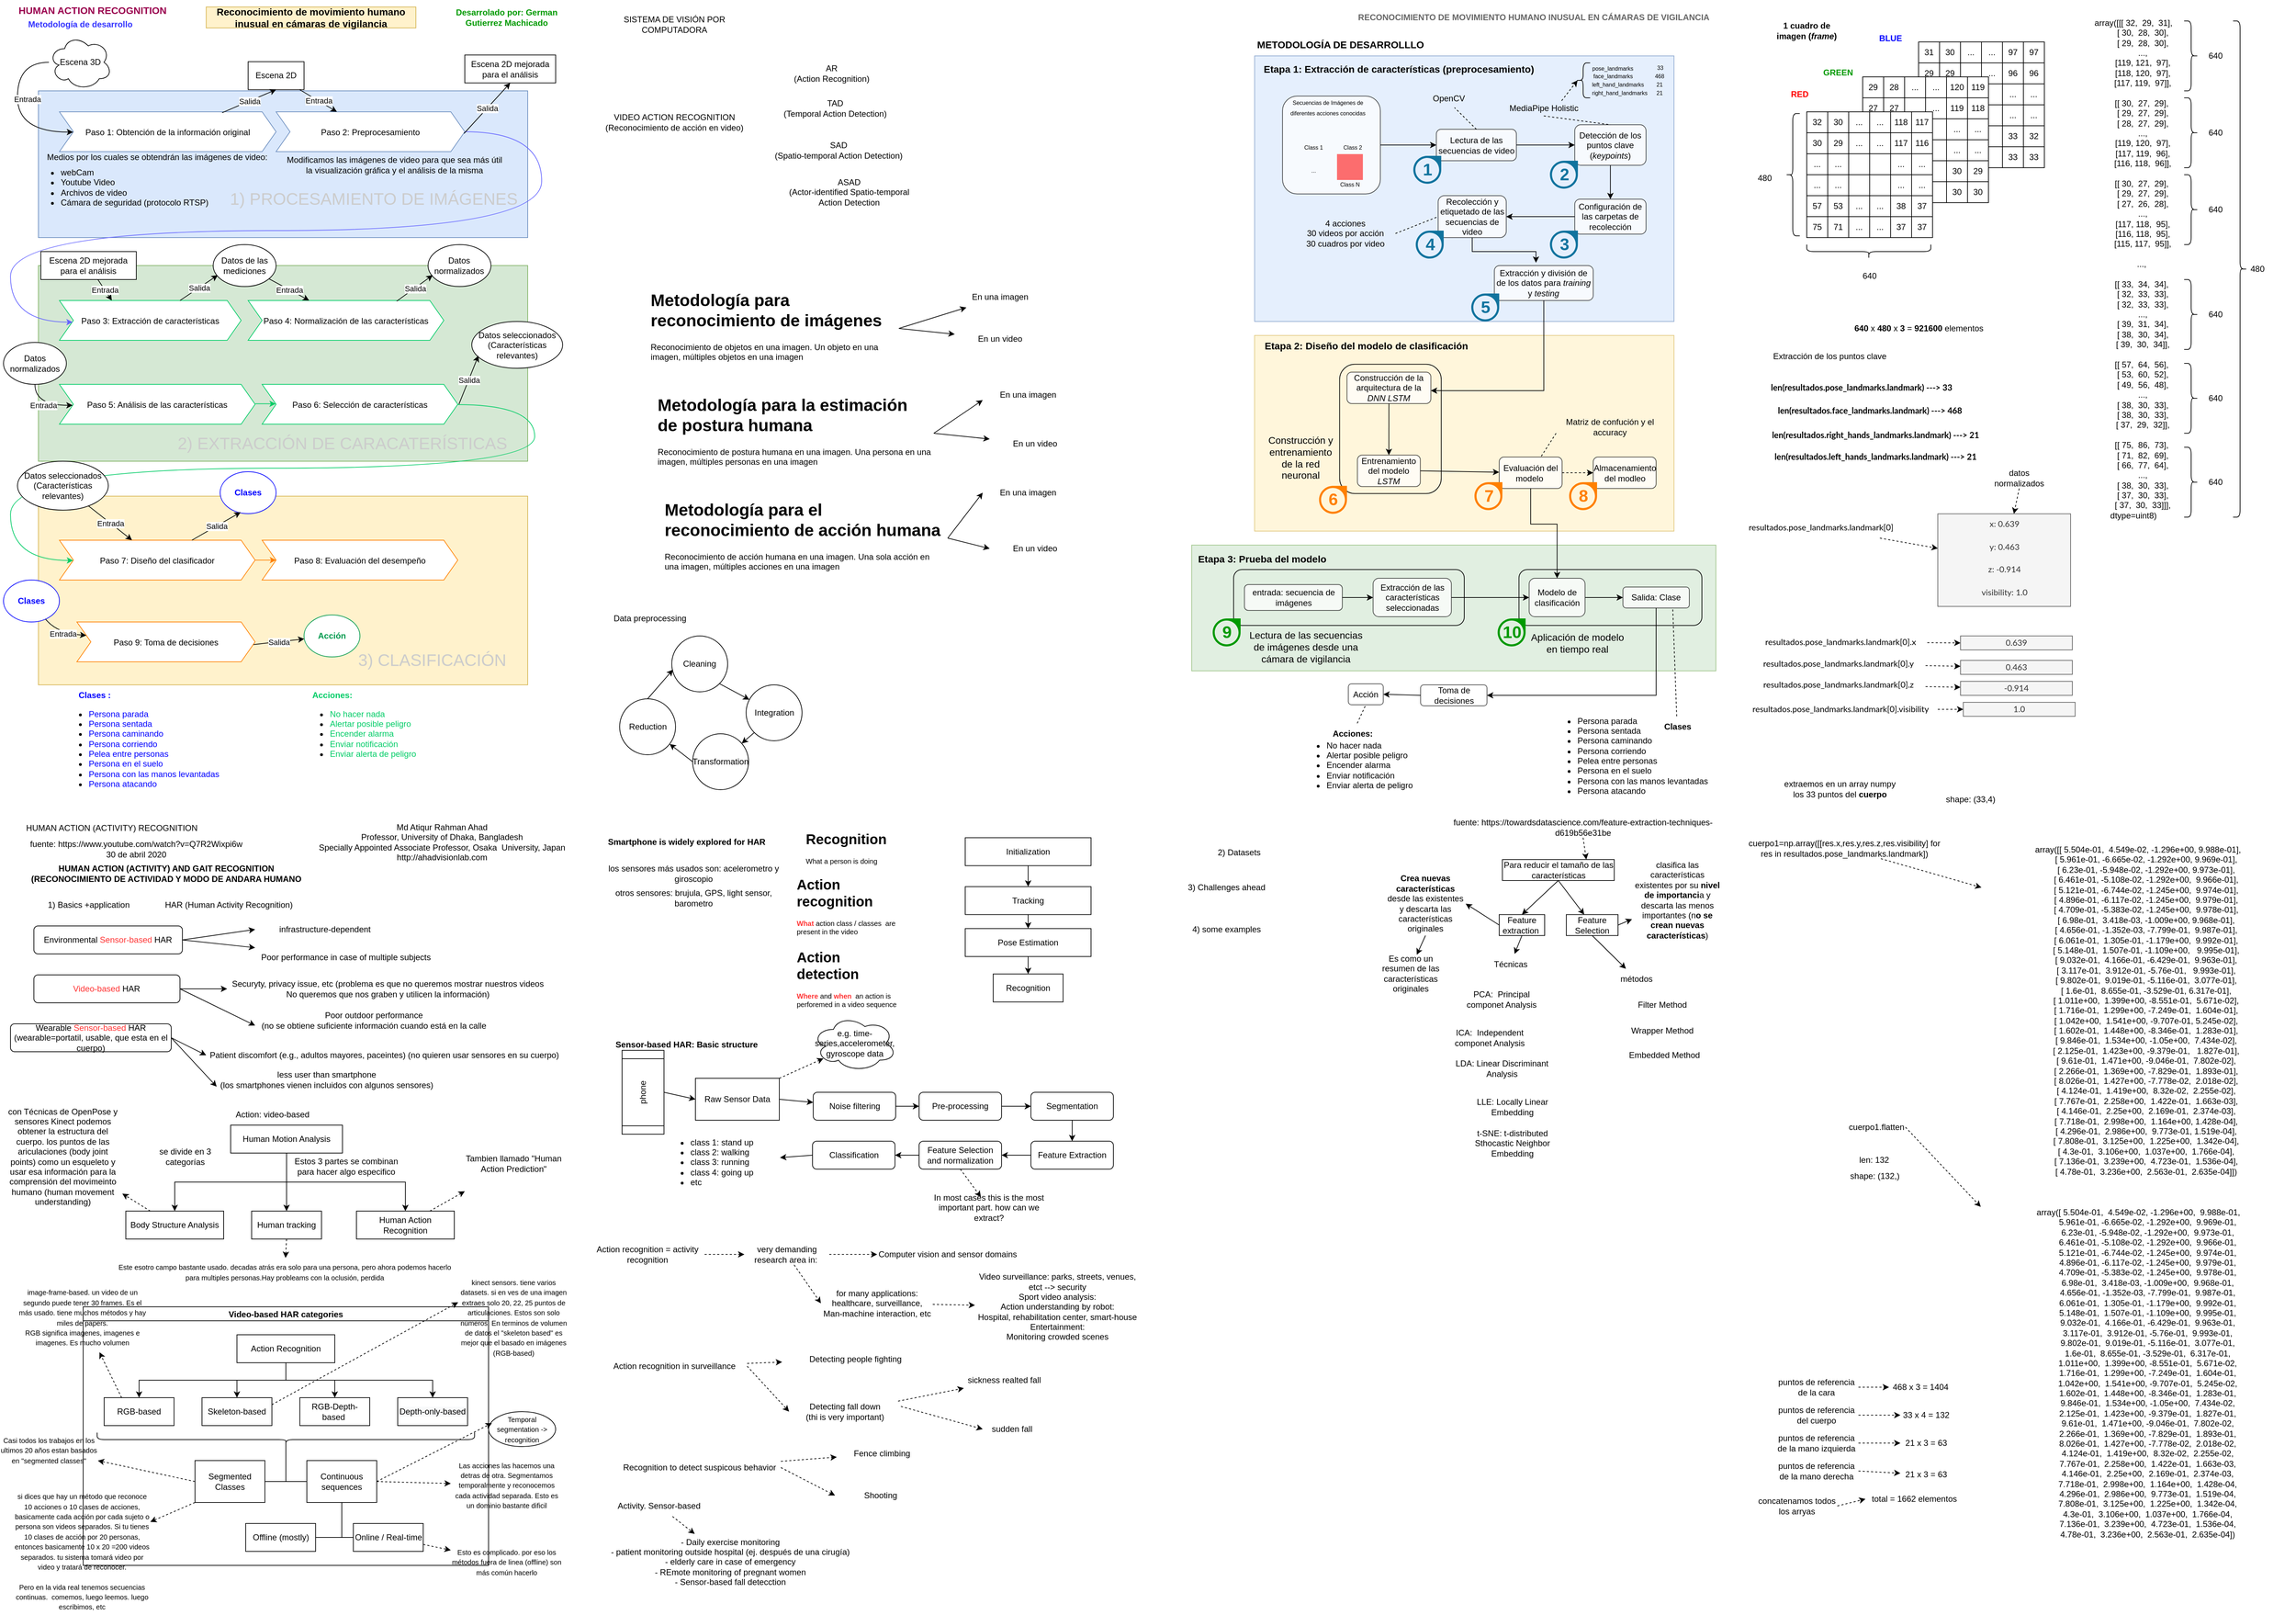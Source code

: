 <mxfile version="20.5.3" type="github">
  <diagram id="mcWvsBhBYjvY7HLqfO6d" name="Página-1">
    <mxGraphModel dx="1221" dy="604" grid="1" gridSize="10" guides="1" tooltips="1" connect="1" arrows="1" fold="1" page="1" pageScale="1" pageWidth="827" pageHeight="1169" math="0" shadow="0">
      <root>
        <mxCell id="0" />
        <mxCell id="1" parent="0" />
        <mxCell id="4I3tFs_crKqfBSR0OiTx-1" value="" style="rounded=0;whiteSpace=wrap;html=1;comic=0;fillStyle=auto;fontSize=12;fillColor=#d5e8d4;opacity=70;strokeColor=#82b366;" parent="1" vertex="1">
          <mxGeometry x="1710" y="790" width="750" height="180" as="geometry" />
        </mxCell>
        <mxCell id="Sq1mfwyMkSQMlmAvJqFJ-9" value="" style="rounded=1;whiteSpace=wrap;html=1;fillColor=none;" parent="1" vertex="1">
          <mxGeometry x="2178.25" y="825" width="261.75" height="80" as="geometry" />
        </mxCell>
        <mxCell id="4I3tFs_crKqfBSR0OiTx-27" value="" style="rounded=0;whiteSpace=wrap;html=1;comic=0;fillStyle=auto;fontSize=12;fillColor=#fff2cc;opacity=70;strokeColor=#d6b656;" parent="1" vertex="1">
          <mxGeometry x="1800" y="490" width="600.07" height="280" as="geometry" />
        </mxCell>
        <mxCell id="Sq1mfwyMkSQMlmAvJqFJ-7" value="" style="rounded=1;whiteSpace=wrap;html=1;fillColor=none;" parent="1" vertex="1">
          <mxGeometry x="1921.64" y="531.25" width="145.43" height="185" as="geometry" />
        </mxCell>
        <mxCell id="Sq1mfwyMkSQMlmAvJqFJ-8" value="" style="rounded=1;whiteSpace=wrap;html=1;fillColor=none;" parent="1" vertex="1">
          <mxGeometry x="1770" y="825" width="330" height="80" as="geometry" />
        </mxCell>
        <mxCell id="uPOUoaiR1Hsd6S78-Up4-35" value="" style="rounded=0;whiteSpace=wrap;html=1;fillStyle=solid;fillColor=#dae8fc;strokeColor=#6c8ebf;" parent="1" vertex="1">
          <mxGeometry x="60" y="140" width="700" height="210" as="geometry" />
        </mxCell>
        <mxCell id="uPOUoaiR1Hsd6S78-Up4-1" value="&lt;b&gt;&lt;font color=&quot;#99004d&quot; style=&quot;font-size: 14px;&quot;&gt;HUMAN ACTION RECOGNITION&lt;/font&gt;&lt;/b&gt;" style="text;html=1;strokeColor=none;fillColor=none;align=center;verticalAlign=middle;whiteSpace=wrap;rounded=0;" parent="1" vertex="1">
          <mxGeometry x="5" y="10" width="265" height="30" as="geometry" />
        </mxCell>
        <mxCell id="uPOUoaiR1Hsd6S78-Up4-2" value="&lt;font color=&quot;#3333ff&quot;&gt;&lt;b&gt;Metodología de desarrollo&lt;/b&gt;&lt;/font&gt;" style="text;html=1;strokeColor=none;fillColor=none;align=center;verticalAlign=middle;whiteSpace=wrap;rounded=0;" parent="1" vertex="1">
          <mxGeometry x="40" y="30" width="160" height="30" as="geometry" />
        </mxCell>
        <mxCell id="uPOUoaiR1Hsd6S78-Up4-4" value="SISTEMA DE VISIÓN POR COMPUTADORA" style="text;html=1;strokeColor=none;fillColor=none;align=center;verticalAlign=middle;whiteSpace=wrap;rounded=0;" parent="1" vertex="1">
          <mxGeometry x="850" y="30" width="240" height="30" as="geometry" />
        </mxCell>
        <mxCell id="uPOUoaiR1Hsd6S78-Up4-5" value="&lt;font color=&quot;#009900&quot;&gt;&lt;b&gt;Desarrolado por: German Gutierrez Machicado&lt;/b&gt;&lt;/font&gt;" style="text;html=1;strokeColor=none;fillColor=none;align=center;verticalAlign=middle;whiteSpace=wrap;rounded=0;" parent="1" vertex="1">
          <mxGeometry x="650" y="20" width="160" height="30" as="geometry" />
        </mxCell>
        <mxCell id="uPOUoaiR1Hsd6S78-Up4-6" value="VIDEO ACTION RECOGNITION&lt;br&gt;(Reconocimiento de acción en video)" style="text;html=1;strokeColor=none;fillColor=none;align=center;verticalAlign=middle;whiteSpace=wrap;rounded=0;" parent="1" vertex="1">
          <mxGeometry x="850" y="170" width="240" height="30" as="geometry" />
        </mxCell>
        <mxCell id="uPOUoaiR1Hsd6S78-Up4-7" value="AR&lt;br&gt;(Action Recognition)" style="text;html=1;strokeColor=none;fillColor=none;align=center;verticalAlign=middle;whiteSpace=wrap;rounded=0;" parent="1" vertex="1">
          <mxGeometry x="1120" y="100" width="150" height="30" as="geometry" />
        </mxCell>
        <mxCell id="uPOUoaiR1Hsd6S78-Up4-8" value="TAD&lt;br&gt;(Temporal Action Detection)" style="text;html=1;strokeColor=none;fillColor=none;align=center;verticalAlign=middle;whiteSpace=wrap;rounded=0;" parent="1" vertex="1">
          <mxGeometry x="1110" y="150" width="180" height="30" as="geometry" />
        </mxCell>
        <mxCell id="uPOUoaiR1Hsd6S78-Up4-9" value="SAD&lt;br&gt;(Spatio-temporal Action Detection)" style="text;html=1;strokeColor=none;fillColor=none;align=center;verticalAlign=middle;whiteSpace=wrap;rounded=0;" parent="1" vertex="1">
          <mxGeometry x="1110" y="210" width="190" height="30" as="geometry" />
        </mxCell>
        <mxCell id="uPOUoaiR1Hsd6S78-Up4-10" value="ASAD&lt;br&gt;(Actor-identified Spatio-temporal Action Detection" style="text;html=1;strokeColor=none;fillColor=none;align=center;verticalAlign=middle;whiteSpace=wrap;rounded=0;" parent="1" vertex="1">
          <mxGeometry x="1130" y="270" width="180" height="30" as="geometry" />
        </mxCell>
        <mxCell id="uPOUoaiR1Hsd6S78-Up4-20" style="rounded=0;orthogonalLoop=1;jettySize=auto;html=1;exitX=1;exitY=0.5;exitDx=0;exitDy=0;" parent="1" source="uPOUoaiR1Hsd6S78-Up4-11" target="uPOUoaiR1Hsd6S78-Up4-14" edge="1">
          <mxGeometry relative="1" as="geometry" />
        </mxCell>
        <mxCell id="uPOUoaiR1Hsd6S78-Up4-21" style="edgeStyle=none;rounded=0;orthogonalLoop=1;jettySize=auto;html=1;exitX=1;exitY=0.5;exitDx=0;exitDy=0;" parent="1" source="uPOUoaiR1Hsd6S78-Up4-11" target="uPOUoaiR1Hsd6S78-Up4-15" edge="1">
          <mxGeometry relative="1" as="geometry" />
        </mxCell>
        <mxCell id="uPOUoaiR1Hsd6S78-Up4-11" value="&lt;h1&gt;Metodología para reconocimiento de imágenes&lt;/h1&gt;&lt;p&gt;Reconocimiento de objetos en una imagen. Un objeto en una imagen, múltiples objetos en una imagen&lt;/p&gt;" style="text;html=1;strokeColor=none;fillColor=none;spacing=5;spacingTop=-20;whiteSpace=wrap;overflow=hidden;rounded=0;" parent="1" vertex="1">
          <mxGeometry x="931" y="420" width="360" height="120" as="geometry" />
        </mxCell>
        <mxCell id="uPOUoaiR1Hsd6S78-Up4-22" style="edgeStyle=none;rounded=0;orthogonalLoop=1;jettySize=auto;html=1;exitX=1;exitY=0.5;exitDx=0;exitDy=0;entryX=0;entryY=0.75;entryDx=0;entryDy=0;" parent="1" source="uPOUoaiR1Hsd6S78-Up4-12" target="uPOUoaiR1Hsd6S78-Up4-17" edge="1">
          <mxGeometry relative="1" as="geometry" />
        </mxCell>
        <mxCell id="uPOUoaiR1Hsd6S78-Up4-24" style="edgeStyle=none;rounded=0;orthogonalLoop=1;jettySize=auto;html=1;exitX=1;exitY=0.5;exitDx=0;exitDy=0;" parent="1" source="uPOUoaiR1Hsd6S78-Up4-12" target="uPOUoaiR1Hsd6S78-Up4-23" edge="1">
          <mxGeometry relative="1" as="geometry" />
        </mxCell>
        <mxCell id="uPOUoaiR1Hsd6S78-Up4-12" value="&lt;h1&gt;Metodología para la estimación de postura humana&lt;/h1&gt;&lt;p&gt;Reconocimiento de postura humana en una imagen. Una persona en una imagen, múltiples personas en una imagen&lt;/p&gt;" style="text;html=1;strokeColor=none;fillColor=none;spacing=5;spacingTop=-20;whiteSpace=wrap;overflow=hidden;rounded=0;" parent="1" vertex="1">
          <mxGeometry x="941" y="570" width="400" height="120" as="geometry" />
        </mxCell>
        <mxCell id="uPOUoaiR1Hsd6S78-Up4-25" style="edgeStyle=none;rounded=0;orthogonalLoop=1;jettySize=auto;html=1;exitX=1;exitY=0.5;exitDx=0;exitDy=0;entryX=0;entryY=0.5;entryDx=0;entryDy=0;" parent="1" source="uPOUoaiR1Hsd6S78-Up4-13" target="uPOUoaiR1Hsd6S78-Up4-19" edge="1">
          <mxGeometry relative="1" as="geometry" />
        </mxCell>
        <mxCell id="uPOUoaiR1Hsd6S78-Up4-26" style="edgeStyle=none;rounded=0;orthogonalLoop=1;jettySize=auto;html=1;exitX=1;exitY=0.5;exitDx=0;exitDy=0;entryX=0;entryY=0.5;entryDx=0;entryDy=0;" parent="1" source="uPOUoaiR1Hsd6S78-Up4-13" target="uPOUoaiR1Hsd6S78-Up4-18" edge="1">
          <mxGeometry relative="1" as="geometry" />
        </mxCell>
        <mxCell id="uPOUoaiR1Hsd6S78-Up4-13" value="&lt;h1&gt;Metodología para el reconocimiento de acción humana&lt;/h1&gt;&lt;p&gt;Reconocimiento de acción humana en una imagen. Una sola acción en una imagen, múltiples acciones en una imagen&lt;/p&gt;" style="text;html=1;strokeColor=none;fillColor=none;spacing=5;spacingTop=-20;whiteSpace=wrap;overflow=hidden;rounded=0;" parent="1" vertex="1">
          <mxGeometry x="951" y="720" width="410" height="120" as="geometry" />
        </mxCell>
        <mxCell id="uPOUoaiR1Hsd6S78-Up4-14" value="En una imagen" style="text;html=1;strokeColor=none;fillColor=none;align=center;verticalAlign=middle;whiteSpace=wrap;rounded=0;" parent="1" vertex="1">
          <mxGeometry x="1371" y="420" width="130" height="30" as="geometry" />
        </mxCell>
        <mxCell id="uPOUoaiR1Hsd6S78-Up4-15" value="En un video" style="text;html=1;strokeColor=none;fillColor=none;align=center;verticalAlign=middle;whiteSpace=wrap;rounded=0;" parent="1" vertex="1">
          <mxGeometry x="1371" y="480" width="130" height="30" as="geometry" />
        </mxCell>
        <mxCell id="uPOUoaiR1Hsd6S78-Up4-17" value="En una imagen" style="text;html=1;strokeColor=none;fillColor=none;align=center;verticalAlign=middle;whiteSpace=wrap;rounded=0;" parent="1" vertex="1">
          <mxGeometry x="1411" y="560" width="130" height="30" as="geometry" />
        </mxCell>
        <mxCell id="uPOUoaiR1Hsd6S78-Up4-18" value="En un video" style="text;html=1;strokeColor=none;fillColor=none;align=center;verticalAlign=middle;whiteSpace=wrap;rounded=0;" parent="1" vertex="1">
          <mxGeometry x="1421" y="780" width="130" height="30" as="geometry" />
        </mxCell>
        <mxCell id="uPOUoaiR1Hsd6S78-Up4-19" value="En una imagen" style="text;html=1;strokeColor=none;fillColor=none;align=center;verticalAlign=middle;whiteSpace=wrap;rounded=0;" parent="1" vertex="1">
          <mxGeometry x="1411" y="700" width="130" height="30" as="geometry" />
        </mxCell>
        <mxCell id="uPOUoaiR1Hsd6S78-Up4-23" value="En un video" style="text;html=1;strokeColor=none;fillColor=none;align=center;verticalAlign=middle;whiteSpace=wrap;rounded=0;" parent="1" vertex="1">
          <mxGeometry x="1421" y="630" width="130" height="30" as="geometry" />
        </mxCell>
        <mxCell id="uPOUoaiR1Hsd6S78-Up4-30" value="Paso 1: Obtención de la información original" style="shape=step;perimeter=stepPerimeter;fixedSize=1;points=[];fillColor=#FFFFFF;strokeColor=#6c8ebf;fillStyle=auto;" parent="1" vertex="1">
          <mxGeometry x="90" y="170" width="310" height="57" as="geometry" />
        </mxCell>
        <mxCell id="uPOUoaiR1Hsd6S78-Up4-31" value="Paso 2: Preprocesamiento" style="shape=step;perimeter=stepPerimeter;fixedSize=1;points=[];fillColor=#FFFFFF;strokeColor=#6c8ebf;fillStyle=auto;" parent="1" vertex="1">
          <mxGeometry x="400" y="170" width="270" height="57" as="geometry" />
        </mxCell>
        <mxCell id="uPOUoaiR1Hsd6S78-Up4-36" value="" style="rounded=0;whiteSpace=wrap;html=1;fillStyle=solid;fillColor=#d5e8d4;strokeColor=#82b366;" parent="1" vertex="1">
          <mxGeometry x="60" y="390" width="700" height="280" as="geometry" />
        </mxCell>
        <mxCell id="uPOUoaiR1Hsd6S78-Up4-37" value="" style="rounded=0;whiteSpace=wrap;html=1;fillStyle=solid;fillColor=#fff2cc;strokeColor=#d6b656;" parent="1" vertex="1">
          <mxGeometry x="60" y="720" width="700" height="270" as="geometry" />
        </mxCell>
        <mxCell id="uPOUoaiR1Hsd6S78-Up4-38" value="Paso 3: Extracción de características" style="shape=step;perimeter=stepPerimeter;fixedSize=1;points=[];fillColor=#FFFFFF;strokeColor=#00CC66;fillStyle=auto;" parent="1" vertex="1">
          <mxGeometry x="90" y="440" width="260" height="57" as="geometry" />
        </mxCell>
        <mxCell id="uPOUoaiR1Hsd6S78-Up4-39" value="Paso 4: Normalización de las características" style="shape=step;perimeter=stepPerimeter;fixedSize=1;points=[];fillColor=#FFFFFF;strokeColor=#00CC66;fillStyle=auto;" parent="1" vertex="1">
          <mxGeometry x="360" y="440" width="280" height="57" as="geometry" />
        </mxCell>
        <mxCell id="uPOUoaiR1Hsd6S78-Up4-40" value="Paso 5: Análisis de las características" style="shape=step;perimeter=stepPerimeter;fixedSize=1;points=[];fillColor=#FFFFFF;strokeColor=#00CC66;fillStyle=auto;" parent="1" vertex="1">
          <mxGeometry x="90" y="560" width="280" height="57" as="geometry" />
        </mxCell>
        <mxCell id="uPOUoaiR1Hsd6S78-Up4-41" value="Paso 6: Selección de características" style="shape=step;perimeter=stepPerimeter;fixedSize=1;points=[];fillColor=#FFFFFF;strokeColor=#00CC66;fillStyle=auto;" parent="1" vertex="1">
          <mxGeometry x="380" y="560" width="280" height="57" as="geometry" />
        </mxCell>
        <mxCell id="uPOUoaiR1Hsd6S78-Up4-89" style="edgeStyle=none;rounded=0;orthogonalLoop=1;jettySize=auto;html=1;strokeColor=#FF8000;" parent="1" source="uPOUoaiR1Hsd6S78-Up4-42" target="uPOUoaiR1Hsd6S78-Up4-43" edge="1">
          <mxGeometry relative="1" as="geometry" />
        </mxCell>
        <mxCell id="uPOUoaiR1Hsd6S78-Up4-42" value="Paso 7: Diseño del clasificador" style="shape=step;perimeter=stepPerimeter;fixedSize=1;points=[];fillColor=#FFFFFF;strokeColor=#FF8000;fillStyle=auto;" parent="1" vertex="1">
          <mxGeometry x="90" y="783" width="280" height="57" as="geometry" />
        </mxCell>
        <mxCell id="uPOUoaiR1Hsd6S78-Up4-43" value="Paso 8: Evaluación del desempeño" style="shape=step;perimeter=stepPerimeter;fixedSize=1;points=[];fillColor=#FFFFFF;strokeColor=#FF8000;fillStyle=auto;" parent="1" vertex="1">
          <mxGeometry x="380" y="783" width="280" height="57" as="geometry" />
        </mxCell>
        <mxCell id="uPOUoaiR1Hsd6S78-Up4-44" value="" style="edgeStyle=orthogonalEdgeStyle;elbow=horizontal;endArrow=classic;html=1;rounded=0;entryX=0.073;entryY=0.544;entryDx=0;entryDy=0;entryPerimeter=0;curved=1;strokeColor=#6666FF;" parent="1" source="uPOUoaiR1Hsd6S78-Up4-31" target="uPOUoaiR1Hsd6S78-Up4-38" edge="1">
          <mxGeometry width="50" height="50" relative="1" as="geometry">
            <mxPoint x="740" y="200" as="sourcePoint" />
            <mxPoint x="790" y="150" as="targetPoint" />
            <Array as="points">
              <mxPoint x="780" y="199" />
              <mxPoint x="780" y="340" />
              <mxPoint x="20" y="340" />
              <mxPoint x="20" y="471" />
            </Array>
          </mxGeometry>
        </mxCell>
        <mxCell id="uPOUoaiR1Hsd6S78-Up4-46" value="" style="edgeStyle=orthogonalEdgeStyle;elbow=horizontal;endArrow=classic;html=1;rounded=0;curved=1;strokeColor=#00CC66;exitX=0.998;exitY=0.508;exitDx=0;exitDy=0;exitPerimeter=0;" parent="1" source="uPOUoaiR1Hsd6S78-Up4-41" target="uPOUoaiR1Hsd6S78-Up4-42" edge="1">
          <mxGeometry width="50" height="50" relative="1" as="geometry">
            <mxPoint x="669.95" y="590.001" as="sourcePoint" />
            <mxPoint x="108.98" y="862.438" as="targetPoint" />
            <Array as="points">
              <mxPoint x="770" y="680" />
              <mxPoint x="20" y="680" />
              <mxPoint x="20" y="812" />
            </Array>
          </mxGeometry>
        </mxCell>
        <mxCell id="uPOUoaiR1Hsd6S78-Up4-48" value="&lt;ul&gt;&lt;li&gt;webCam&lt;/li&gt;&lt;li&gt;Youtube Video&lt;/li&gt;&lt;li&gt;Archivos de video&lt;/li&gt;&lt;li&gt;Cámara de seguridad (protocolo RTSP)&lt;/li&gt;&lt;/ul&gt;" style="text;strokeColor=none;fillColor=none;html=1;whiteSpace=wrap;verticalAlign=middle;overflow=hidden;" parent="1" vertex="1">
          <mxGeometry x="50" y="235" width="270" height="85" as="geometry" />
        </mxCell>
        <mxCell id="uPOUoaiR1Hsd6S78-Up4-49" value="Medios por los cuales se obtendrán las imágenes de video:" style="text;html=1;strokeColor=none;fillColor=none;align=center;verticalAlign=middle;whiteSpace=wrap;rounded=0;" parent="1" vertex="1">
          <mxGeometry x="65" y="220" width="330" height="30" as="geometry" />
        </mxCell>
        <mxCell id="uPOUoaiR1Hsd6S78-Up4-50" value="Escena 3D" style="ellipse;shape=cloud;whiteSpace=wrap;html=1;" parent="1" vertex="1">
          <mxGeometry x="75" y="60" width="90" height="78.25" as="geometry" />
        </mxCell>
        <mxCell id="uPOUoaiR1Hsd6S78-Up4-51" value="" style="endArrow=classic;html=1;rounded=0;edgeStyle=orthogonalEdgeStyle;curved=1;" parent="1" source="uPOUoaiR1Hsd6S78-Up4-50" target="uPOUoaiR1Hsd6S78-Up4-30" edge="1">
          <mxGeometry relative="1" as="geometry">
            <mxPoint x="70" y="125.25" as="sourcePoint" />
            <mxPoint x="118.795" y="158.25" as="targetPoint" />
            <Array as="points">
              <mxPoint x="30" y="199" />
            </Array>
          </mxGeometry>
        </mxCell>
        <mxCell id="uPOUoaiR1Hsd6S78-Up4-52" value="Entrada" style="edgeLabel;resizable=0;html=1;align=center;verticalAlign=middle;" parent="uPOUoaiR1Hsd6S78-Up4-51" connectable="0" vertex="1">
          <mxGeometry relative="1" as="geometry">
            <mxPoint x="14" y="-14" as="offset" />
          </mxGeometry>
        </mxCell>
        <mxCell id="uPOUoaiR1Hsd6S78-Up4-53" value="Escena 2D" style="rounded=0;whiteSpace=wrap;html=1;" parent="1" vertex="1">
          <mxGeometry x="360" y="98.25" width="80" height="40" as="geometry" />
        </mxCell>
        <mxCell id="uPOUoaiR1Hsd6S78-Up4-54" value="" style="endArrow=classic;html=1;rounded=0;curved=1;entryX=0.5;entryY=1;entryDx=0;entryDy=0;exitX=0.751;exitY=0.023;exitDx=0;exitDy=0;exitPerimeter=0;" parent="1" source="uPOUoaiR1Hsd6S78-Up4-30" target="uPOUoaiR1Hsd6S78-Up4-53" edge="1">
          <mxGeometry relative="1" as="geometry">
            <mxPoint x="330.0" y="150.001" as="sourcePoint" />
            <mxPoint x="383.95" y="126.48" as="targetPoint" />
          </mxGeometry>
        </mxCell>
        <mxCell id="uPOUoaiR1Hsd6S78-Up4-55" value="Salida" style="edgeLabel;resizable=0;html=1;align=center;verticalAlign=middle;" parent="uPOUoaiR1Hsd6S78-Up4-54" connectable="0" vertex="1">
          <mxGeometry relative="1" as="geometry" />
        </mxCell>
        <mxCell id="uPOUoaiR1Hsd6S78-Up4-56" value="" style="endArrow=classic;html=1;rounded=0;curved=1;" parent="1" source="uPOUoaiR1Hsd6S78-Up4-53" target="uPOUoaiR1Hsd6S78-Up4-31" edge="1">
          <mxGeometry relative="1" as="geometry">
            <mxPoint x="413.95" y="76.48" as="sourcePoint" />
            <mxPoint x="452.14" y="150.001" as="targetPoint" />
          </mxGeometry>
        </mxCell>
        <mxCell id="uPOUoaiR1Hsd6S78-Up4-57" value="Entrada" style="edgeLabel;resizable=0;html=1;align=center;verticalAlign=middle;" parent="uPOUoaiR1Hsd6S78-Up4-56" connectable="0" vertex="1">
          <mxGeometry relative="1" as="geometry" />
        </mxCell>
        <mxCell id="uPOUoaiR1Hsd6S78-Up4-58" value="Escena 2D mejorada para el análisis" style="rounded=0;whiteSpace=wrap;html=1;" parent="1" vertex="1">
          <mxGeometry x="670" y="88.69" width="130" height="40" as="geometry" />
        </mxCell>
        <mxCell id="uPOUoaiR1Hsd6S78-Up4-59" value="" style="endArrow=classic;html=1;rounded=0;curved=1;entryX=0.5;entryY=1;entryDx=0;entryDy=0;exitX=0.996;exitY=0.544;exitDx=0;exitDy=0;exitPerimeter=0;" parent="1" source="uPOUoaiR1Hsd6S78-Up4-31" target="uPOUoaiR1Hsd6S78-Up4-58" edge="1">
          <mxGeometry relative="1" as="geometry">
            <mxPoint x="660.0" y="170.001" as="sourcePoint" />
            <mxPoint x="721.14" y="125.17" as="targetPoint" />
          </mxGeometry>
        </mxCell>
        <mxCell id="uPOUoaiR1Hsd6S78-Up4-60" value="Salida" style="edgeLabel;resizable=0;html=1;align=center;verticalAlign=middle;" parent="uPOUoaiR1Hsd6S78-Up4-59" connectable="0" vertex="1">
          <mxGeometry relative="1" as="geometry" />
        </mxCell>
        <mxCell id="uPOUoaiR1Hsd6S78-Up4-61" value="" style="endArrow=classic;html=1;rounded=0;curved=1;" parent="1" source="uPOUoaiR1Hsd6S78-Up4-63" edge="1">
          <mxGeometry relative="1" as="geometry">
            <mxPoint x="87.42" y="346.48" as="sourcePoint" />
            <mxPoint x="164.995" y="440" as="targetPoint" />
          </mxGeometry>
        </mxCell>
        <mxCell id="uPOUoaiR1Hsd6S78-Up4-62" value="Entrada" style="edgeLabel;resizable=0;html=1;align=center;verticalAlign=middle;" parent="uPOUoaiR1Hsd6S78-Up4-61" connectable="0" vertex="1">
          <mxGeometry relative="1" as="geometry" />
        </mxCell>
        <mxCell id="uPOUoaiR1Hsd6S78-Up4-63" value="Escena 2D mejorada para el análisis" style="rounded=0;whiteSpace=wrap;html=1;" parent="1" vertex="1">
          <mxGeometry x="63.47" y="370" width="136.53" height="40" as="geometry" />
        </mxCell>
        <mxCell id="uPOUoaiR1Hsd6S78-Up4-64" value="" style="endArrow=classic;html=1;rounded=0;curved=1;entryX=0.073;entryY=0.73;entryDx=0;entryDy=0;entryPerimeter=0;" parent="1" source="uPOUoaiR1Hsd6S78-Up4-38" target="uPOUoaiR1Hsd6S78-Up4-66" edge="1">
          <mxGeometry relative="1" as="geometry">
            <mxPoint x="300.001" y="436.5" as="sourcePoint" />
            <mxPoint x="353.66" y="403.5" as="targetPoint" />
          </mxGeometry>
        </mxCell>
        <mxCell id="uPOUoaiR1Hsd6S78-Up4-65" value="Salida" style="edgeLabel;resizable=0;html=1;align=center;verticalAlign=middle;" parent="uPOUoaiR1Hsd6S78-Up4-64" connectable="0" vertex="1">
          <mxGeometry relative="1" as="geometry" />
        </mxCell>
        <mxCell id="uPOUoaiR1Hsd6S78-Up4-66" value="Datos de las mediciones" style="ellipse;whiteSpace=wrap;html=1;" parent="1" vertex="1">
          <mxGeometry x="310" y="360" width="90" height="60" as="geometry" />
        </mxCell>
        <mxCell id="uPOUoaiR1Hsd6S78-Up4-68" value="" style="endArrow=classic;html=1;rounded=0;" parent="1" source="uPOUoaiR1Hsd6S78-Up4-66" target="uPOUoaiR1Hsd6S78-Up4-39" edge="1">
          <mxGeometry relative="1" as="geometry">
            <mxPoint x="472.57" y="373.824" as="sourcePoint" />
            <mxPoint x="527.421" y="420" as="targetPoint" />
          </mxGeometry>
        </mxCell>
        <mxCell id="uPOUoaiR1Hsd6S78-Up4-69" value="Entrada" style="edgeLabel;resizable=0;html=1;align=center;verticalAlign=middle;" parent="uPOUoaiR1Hsd6S78-Up4-68" connectable="0" vertex="1">
          <mxGeometry relative="1" as="geometry" />
        </mxCell>
        <mxCell id="uPOUoaiR1Hsd6S78-Up4-70" value="Datos normalizados" style="ellipse;whiteSpace=wrap;html=1;" parent="1" vertex="1">
          <mxGeometry x="617.46" y="360" width="90" height="60" as="geometry" />
        </mxCell>
        <mxCell id="uPOUoaiR1Hsd6S78-Up4-71" value="" style="endArrow=classic;html=1;rounded=0;curved=1;entryX=0.073;entryY=0.73;entryDx=0;entryDy=0;entryPerimeter=0;exitX=0.759;exitY=0.018;exitDx=0;exitDy=0;exitPerimeter=0;" parent="1" source="uPOUoaiR1Hsd6S78-Up4-39" target="uPOUoaiR1Hsd6S78-Up4-70" edge="1">
          <mxGeometry relative="1" as="geometry">
            <mxPoint x="569.999" y="440" as="sourcePoint" />
            <mxPoint x="661.12" y="403.5" as="targetPoint" />
          </mxGeometry>
        </mxCell>
        <mxCell id="uPOUoaiR1Hsd6S78-Up4-72" value="Salida" style="edgeLabel;resizable=0;html=1;align=center;verticalAlign=middle;" parent="uPOUoaiR1Hsd6S78-Up4-71" connectable="0" vertex="1">
          <mxGeometry relative="1" as="geometry" />
        </mxCell>
        <mxCell id="uPOUoaiR1Hsd6S78-Up4-73" value="" style="endArrow=classic;html=1;rounded=0;strokeColor=#00CC66;exitX=1.001;exitY=0.486;exitDx=0;exitDy=0;exitPerimeter=0;" parent="1" source="uPOUoaiR1Hsd6S78-Up4-40" target="uPOUoaiR1Hsd6S78-Up4-41" edge="1">
          <mxGeometry width="50" height="50" relative="1" as="geometry">
            <mxPoint x="430" y="570" as="sourcePoint" />
            <mxPoint x="480" y="520" as="targetPoint" />
          </mxGeometry>
        </mxCell>
        <mxCell id="uPOUoaiR1Hsd6S78-Up4-74" value="Datos normalizados" style="ellipse;whiteSpace=wrap;html=1;" parent="1" vertex="1">
          <mxGeometry x="10" y="500" width="90" height="60" as="geometry" />
        </mxCell>
        <mxCell id="uPOUoaiR1Hsd6S78-Up4-75" value="" style="endArrow=classic;html=1;rounded=0;edgeStyle=orthogonalEdgeStyle;curved=1;" parent="1" source="uPOUoaiR1Hsd6S78-Up4-74" target="uPOUoaiR1Hsd6S78-Up4-40" edge="1">
          <mxGeometry relative="1" as="geometry">
            <mxPoint x="132.57" y="523.824" as="sourcePoint" />
            <mxPoint x="110" y="590" as="targetPoint" />
            <Array as="points">
              <mxPoint x="55" y="590" />
            </Array>
          </mxGeometry>
        </mxCell>
        <mxCell id="uPOUoaiR1Hsd6S78-Up4-76" value="Entrada" style="edgeLabel;resizable=0;html=1;align=center;verticalAlign=middle;" parent="uPOUoaiR1Hsd6S78-Up4-75" connectable="0" vertex="1">
          <mxGeometry relative="1" as="geometry" />
        </mxCell>
        <mxCell id="uPOUoaiR1Hsd6S78-Up4-77" value="Datos seleccionados&lt;br&gt;(Características relevantes)" style="ellipse;whiteSpace=wrap;html=1;" parent="1" vertex="1">
          <mxGeometry x="680" y="470" width="130" height="67" as="geometry" />
        </mxCell>
        <mxCell id="uPOUoaiR1Hsd6S78-Up4-78" value="" style="endArrow=classic;html=1;rounded=0;curved=1;entryX=0.073;entryY=0.73;entryDx=0;entryDy=0;entryPerimeter=0;exitX=1.006;exitY=0.497;exitDx=0;exitDy=0;exitPerimeter=0;" parent="1" source="uPOUoaiR1Hsd6S78-Up4-41" target="uPOUoaiR1Hsd6S78-Up4-77" edge="1">
          <mxGeometry relative="1" as="geometry">
            <mxPoint x="640" y="551.026" as="sourcePoint" />
            <mxPoint x="728.6" y="513.5" as="targetPoint" />
          </mxGeometry>
        </mxCell>
        <mxCell id="uPOUoaiR1Hsd6S78-Up4-79" value="Salida" style="edgeLabel;resizable=0;html=1;align=center;verticalAlign=middle;" parent="uPOUoaiR1Hsd6S78-Up4-78" connectable="0" vertex="1">
          <mxGeometry relative="1" as="geometry" />
        </mxCell>
        <mxCell id="uPOUoaiR1Hsd6S78-Up4-82" value="Datos seleccionados&lt;br&gt;(Características relevantes)" style="ellipse;whiteSpace=wrap;html=1;" parent="1" vertex="1">
          <mxGeometry x="30" y="670" width="130" height="70" as="geometry" />
        </mxCell>
        <mxCell id="uPOUoaiR1Hsd6S78-Up4-83" value="" style="endArrow=classic;html=1;rounded=0;" parent="1" source="uPOUoaiR1Hsd6S78-Up4-82" target="uPOUoaiR1Hsd6S78-Up4-42" edge="1">
          <mxGeometry relative="1" as="geometry">
            <mxPoint x="172.57" y="693.824" as="sourcePoint" />
            <mxPoint x="148.947" y="760" as="targetPoint" />
          </mxGeometry>
        </mxCell>
        <mxCell id="uPOUoaiR1Hsd6S78-Up4-84" value="Entrada" style="edgeLabel;resizable=0;html=1;align=center;verticalAlign=middle;" parent="uPOUoaiR1Hsd6S78-Up4-83" connectable="0" vertex="1">
          <mxGeometry relative="1" as="geometry" />
        </mxCell>
        <mxCell id="uPOUoaiR1Hsd6S78-Up4-85" value="&lt;b&gt;&lt;font color=&quot;#0000ff&quot;&gt;Clases&lt;/font&gt;&lt;/b&gt;" style="ellipse;whiteSpace=wrap;html=1;strokeColor=#0000FF;" parent="1" vertex="1">
          <mxGeometry x="320" y="685" width="80" height="60" as="geometry" />
        </mxCell>
        <mxCell id="uPOUoaiR1Hsd6S78-Up4-86" value="" style="endArrow=classic;html=1;rounded=0;curved=1;entryX=0.365;entryY=0.967;entryDx=0;entryDy=0;entryPerimeter=0;" parent="1" source="uPOUoaiR1Hsd6S78-Up4-42" target="uPOUoaiR1Hsd6S78-Up4-85" edge="1">
          <mxGeometry relative="1" as="geometry">
            <mxPoint x="266.72" y="765.597" as="sourcePoint" />
            <mxPoint x="333" y="724.4" as="targetPoint" />
          </mxGeometry>
        </mxCell>
        <mxCell id="uPOUoaiR1Hsd6S78-Up4-87" value="Salida" style="edgeLabel;resizable=0;html=1;align=center;verticalAlign=middle;" parent="uPOUoaiR1Hsd6S78-Up4-86" connectable="0" vertex="1">
          <mxGeometry relative="1" as="geometry" />
        </mxCell>
        <mxCell id="uPOUoaiR1Hsd6S78-Up4-88" value="Paso 9: Toma de decisiones" style="shape=step;perimeter=stepPerimeter;fixedSize=1;points=[];fillColor=#FFFFFF;strokeColor=#FF8000;fillStyle=auto;" parent="1" vertex="1">
          <mxGeometry x="115" y="900" width="255" height="57" as="geometry" />
        </mxCell>
        <mxCell id="uPOUoaiR1Hsd6S78-Up4-90" value="&lt;b&gt;&lt;font color=&quot;#0000ff&quot;&gt;Clases&lt;/font&gt;&lt;/b&gt;" style="ellipse;whiteSpace=wrap;html=1;strokeColor=#0000FF;" parent="1" vertex="1">
          <mxGeometry x="10" y="840" width="80" height="60" as="geometry" />
        </mxCell>
        <mxCell id="uPOUoaiR1Hsd6S78-Up4-91" value="" style="endArrow=classic;html=1;rounded=0;curved=1;" parent="1" source="uPOUoaiR1Hsd6S78-Up4-90" target="uPOUoaiR1Hsd6S78-Up4-88" edge="1">
          <mxGeometry relative="1" as="geometry">
            <mxPoint x="60.0" y="890.004" as="sourcePoint" />
            <mxPoint x="116.677" y="930" as="targetPoint" />
            <Array as="points">
              <mxPoint x="85.69" y="915.83" />
            </Array>
          </mxGeometry>
        </mxCell>
        <mxCell id="uPOUoaiR1Hsd6S78-Up4-92" value="Entrada" style="edgeLabel;resizable=0;html=1;align=center;verticalAlign=middle;" parent="uPOUoaiR1Hsd6S78-Up4-91" connectable="0" vertex="1">
          <mxGeometry relative="1" as="geometry" />
        </mxCell>
        <mxCell id="uPOUoaiR1Hsd6S78-Up4-93" value="" style="endArrow=classic;html=1;rounded=0;curved=1;exitX=0.991;exitY=0.567;exitDx=0;exitDy=0;exitPerimeter=0;" parent="1" source="uPOUoaiR1Hsd6S78-Up4-88" target="uPOUoaiR1Hsd6S78-Up4-95" edge="1">
          <mxGeometry relative="1" as="geometry">
            <mxPoint x="380.0" y="933.687" as="sourcePoint" />
            <mxPoint x="571.75" y="900" as="targetPoint" />
          </mxGeometry>
        </mxCell>
        <mxCell id="uPOUoaiR1Hsd6S78-Up4-94" value="Salida" style="edgeLabel;resizable=0;html=1;align=center;verticalAlign=middle;" parent="uPOUoaiR1Hsd6S78-Up4-93" connectable="0" vertex="1">
          <mxGeometry relative="1" as="geometry" />
        </mxCell>
        <mxCell id="uPOUoaiR1Hsd6S78-Up4-95" value="&lt;b&gt;&lt;font color=&quot;#00994d&quot;&gt;Acción&lt;/font&gt;&lt;/b&gt;" style="ellipse;whiteSpace=wrap;html=1;strokeColor=#00994D;" parent="1" vertex="1">
          <mxGeometry x="440.0" y="890" width="80" height="60" as="geometry" />
        </mxCell>
        <mxCell id="uPOUoaiR1Hsd6S78-Up4-96" value="&lt;span style=&quot;color: rgb(204, 204, 204); font-size: 24px;&quot;&gt;1) PROCESAMIENTO DE IMÁGENES&lt;/span&gt;" style="text;html=1;strokeColor=none;fillColor=none;align=center;verticalAlign=middle;whiteSpace=wrap;rounded=0;fillStyle=auto;" parent="1" vertex="1">
          <mxGeometry x="330" y="280" width="420" height="30" as="geometry" />
        </mxCell>
        <mxCell id="uPOUoaiR1Hsd6S78-Up4-100" value="&lt;span style=&quot;color: rgb(204, 204, 204); font-size: 24px;&quot;&gt;2) EXTRACCIÓN DE CARACATERÍSTICAS&lt;/span&gt;" style="text;html=1;strokeColor=none;fillColor=none;align=center;verticalAlign=middle;whiteSpace=wrap;rounded=0;fillStyle=auto;" parent="1" vertex="1">
          <mxGeometry x="250" y="630" width="490" height="30" as="geometry" />
        </mxCell>
        <mxCell id="uPOUoaiR1Hsd6S78-Up4-101" value="&lt;span style=&quot;color: rgb(204, 204, 204); font-size: 24px;&quot;&gt;3) CLASIFICACIÓN&lt;/span&gt;" style="text;html=1;strokeColor=none;fillColor=none;align=center;verticalAlign=middle;whiteSpace=wrap;rounded=0;fillStyle=auto;" parent="1" vertex="1">
          <mxGeometry x="497" y="940" width="253" height="30" as="geometry" />
        </mxCell>
        <mxCell id="uPOUoaiR1Hsd6S78-Up4-102" value="&lt;ul&gt;&lt;li&gt;&lt;font color=&quot;#00cc66&quot;&gt;No hacer nada&lt;/font&gt;&lt;/li&gt;&lt;li&gt;&lt;font color=&quot;#00cc66&quot;&gt;Alertar posible peligro&lt;/font&gt;&lt;/li&gt;&lt;li&gt;&lt;font color=&quot;#00cc66&quot;&gt;Encender alarma&lt;/font&gt;&lt;/li&gt;&lt;li&gt;&lt;font color=&quot;#00cc66&quot;&gt;Enviar notificación&lt;/font&gt;&lt;/li&gt;&lt;li&gt;&lt;font color=&quot;#00cc66&quot;&gt;Enviar alerta de peligro&lt;/font&gt;&lt;/li&gt;&lt;/ul&gt;" style="text;strokeColor=none;fillColor=none;html=1;whiteSpace=wrap;verticalAlign=middle;overflow=hidden;" parent="1" vertex="1">
          <mxGeometry x="435" y="1010" width="170" height="100" as="geometry" />
        </mxCell>
        <mxCell id="uPOUoaiR1Hsd6S78-Up4-103" value="&lt;font color=&quot;#00cc66&quot;&gt;&lt;b&gt;Acciones:&lt;/b&gt;&lt;/font&gt;" style="text;html=1;align=center;verticalAlign=middle;resizable=0;points=[];autosize=1;strokeColor=none;fillColor=none;" parent="1" vertex="1">
          <mxGeometry x="440" y="990" width="80" height="30" as="geometry" />
        </mxCell>
        <mxCell id="uPOUoaiR1Hsd6S78-Up4-104" value="&lt;ul&gt;&lt;li&gt;&lt;font color=&quot;#0000ff&quot;&gt;Persona parada&lt;/font&gt;&lt;/li&gt;&lt;li&gt;&lt;font color=&quot;#0000ff&quot;&gt;Persona sentada&lt;/font&gt;&lt;/li&gt;&lt;li&gt;&lt;font color=&quot;#0000ff&quot;&gt;Persona caminando&lt;/font&gt;&lt;/li&gt;&lt;li&gt;&lt;font color=&quot;#0000ff&quot;&gt;Persona corriendo&lt;/font&gt;&lt;/li&gt;&lt;li&gt;&lt;font color=&quot;#0000ff&quot;&gt;Pelea entre personas&lt;/font&gt;&lt;/li&gt;&lt;li&gt;&lt;font color=&quot;#0000ff&quot;&gt;Persona en el suelo&lt;/font&gt;&lt;/li&gt;&lt;li&gt;&lt;font color=&quot;#0000ff&quot;&gt;Persona con las manos levantadas&lt;/font&gt;&lt;/li&gt;&lt;li&gt;&lt;font color=&quot;#0000ff&quot;&gt;Persona atacando&lt;/font&gt;&lt;/li&gt;&lt;/ul&gt;" style="text;strokeColor=none;fillColor=none;html=1;whiteSpace=wrap;verticalAlign=middle;overflow=hidden;" parent="1" vertex="1">
          <mxGeometry x="90" y="1010" width="240" height="140" as="geometry" />
        </mxCell>
        <mxCell id="uPOUoaiR1Hsd6S78-Up4-105" value="&lt;b&gt;&lt;font color=&quot;#0000ff&quot;&gt;Clases :&lt;/font&gt;&lt;/b&gt;" style="text;html=1;align=center;verticalAlign=middle;resizable=0;points=[];autosize=1;strokeColor=none;fillColor=none;" parent="1" vertex="1">
          <mxGeometry x="105" y="990" width="70" height="30" as="geometry" />
        </mxCell>
        <mxCell id="uPOUoaiR1Hsd6S78-Up4-106" value="&lt;font color=&quot;#000000&quot;&gt;&lt;b&gt;Reconocimiento de movimiento humano inusual en cámaras de vigilancia&lt;/b&gt;&lt;/font&gt;" style="text;html=1;strokeColor=#d6b656;fillColor=#fff2cc;align=center;verticalAlign=middle;whiteSpace=wrap;rounded=0;fillStyle=auto;fontSize=14;" parent="1" vertex="1">
          <mxGeometry x="300" y="20" width="300" height="30" as="geometry" />
        </mxCell>
        <mxCell id="uPOUoaiR1Hsd6S78-Up4-107" value="Modificamos las imágenes de video para que sea más útil la visualización gráfica y el análisis de la misma" style="text;html=1;strokeColor=none;fillColor=none;align=center;verticalAlign=middle;whiteSpace=wrap;rounded=0;" parent="1" vertex="1">
          <mxGeometry x="413" y="227" width="312.54" height="37" as="geometry" />
        </mxCell>
        <mxCell id="9e3r84pI2SBy_3QbqfXA-1" value="fuente:&amp;nbsp;https://www.youtube.com/watch?v=Q7R2Wixpi6w&lt;br&gt;30 de abril 2020" style="text;html=1;strokeColor=none;fillColor=none;align=center;verticalAlign=middle;whiteSpace=wrap;rounded=0;" parent="1" vertex="1">
          <mxGeometry x="30" y="1210" width="340" height="30" as="geometry" />
        </mxCell>
        <mxCell id="9e3r84pI2SBy_3QbqfXA-2" value="Md Atiqur Rahman Ahad&lt;br&gt;Professor, University of Dhaka, Bangladesh&lt;br&gt;Specially Appointed Associate Professor, Osaka&amp;nbsp; University, Japan&lt;br&gt;http://ahadvisionlab.com" style="text;html=1;align=center;verticalAlign=middle;resizable=0;points=[];autosize=1;strokeColor=none;fillColor=none;" parent="1" vertex="1">
          <mxGeometry x="447" y="1180" width="380" height="70" as="geometry" />
        </mxCell>
        <mxCell id="9e3r84pI2SBy_3QbqfXA-3" value="HUMAN ACTION (ACTIVITY) RECOGNITION" style="text;html=1;strokeColor=none;fillColor=none;align=center;verticalAlign=middle;whiteSpace=wrap;rounded=0;" parent="1" vertex="1">
          <mxGeometry x="20" y="1180" width="290" height="30" as="geometry" />
        </mxCell>
        <mxCell id="9e3r84pI2SBy_3QbqfXA-7" value="&lt;b&gt;HUMAN ACTION (ACTIVITY) AND GAIT RECOGNITION&lt;br&gt;(RECONOCIMIENTO DE ACTIVIDAD Y MODO DE ANDARA HUMANO&lt;/b&gt;" style="text;html=1;strokeColor=none;fillColor=none;align=center;verticalAlign=middle;whiteSpace=wrap;rounded=0;" parent="1" vertex="1">
          <mxGeometry x="17.5" y="1245" width="450" height="30" as="geometry" />
        </mxCell>
        <mxCell id="9e3r84pI2SBy_3QbqfXA-8" value="1) Basics +application" style="text;html=1;strokeColor=none;fillColor=none;align=center;verticalAlign=middle;whiteSpace=wrap;rounded=0;" parent="1" vertex="1">
          <mxGeometry x="51.73" y="1290" width="160" height="30" as="geometry" />
        </mxCell>
        <mxCell id="9e3r84pI2SBy_3QbqfXA-9" value="2) Datasets" style="text;html=1;strokeColor=none;fillColor=none;align=center;verticalAlign=middle;whiteSpace=wrap;rounded=0;" parent="1" vertex="1">
          <mxGeometry x="1697.5" y="1215" width="160" height="30" as="geometry" />
        </mxCell>
        <mxCell id="9e3r84pI2SBy_3QbqfXA-10" value="3) Challenges ahead" style="text;html=1;strokeColor=none;fillColor=none;align=center;verticalAlign=middle;whiteSpace=wrap;rounded=0;" parent="1" vertex="1">
          <mxGeometry x="1680" y="1265" width="160" height="30" as="geometry" />
        </mxCell>
        <mxCell id="9e3r84pI2SBy_3QbqfXA-11" value="4) some examples" style="text;html=1;strokeColor=none;fillColor=none;align=center;verticalAlign=middle;whiteSpace=wrap;rounded=0;" parent="1" vertex="1">
          <mxGeometry x="1680" y="1325" width="160" height="30" as="geometry" />
        </mxCell>
        <mxCell id="9e3r84pI2SBy_3QbqfXA-12" value="HAR (Human Activity Recognition)" style="text;html=1;strokeColor=none;fillColor=none;align=center;verticalAlign=middle;whiteSpace=wrap;rounded=0;" parent="1" vertex="1">
          <mxGeometry x="200" y="1290" width="265" height="30" as="geometry" />
        </mxCell>
        <mxCell id="9e3r84pI2SBy_3QbqfXA-28" style="edgeStyle=none;rounded=0;orthogonalLoop=1;jettySize=auto;html=1;exitX=1;exitY=0.5;exitDx=0;exitDy=0;fontColor=#FF3333;" parent="1" source="9e3r84pI2SBy_3QbqfXA-13" target="9e3r84pI2SBy_3QbqfXA-26" edge="1">
          <mxGeometry relative="1" as="geometry" />
        </mxCell>
        <mxCell id="9e3r84pI2SBy_3QbqfXA-29" style="edgeStyle=none;rounded=0;orthogonalLoop=1;jettySize=auto;html=1;exitX=1;exitY=0.5;exitDx=0;exitDy=0;entryX=0;entryY=0.5;entryDx=0;entryDy=0;fontColor=#FF3333;" parent="1" source="9e3r84pI2SBy_3QbqfXA-13" target="9e3r84pI2SBy_3QbqfXA-25" edge="1">
          <mxGeometry relative="1" as="geometry" />
        </mxCell>
        <mxCell id="9e3r84pI2SBy_3QbqfXA-13" value="Environmental &lt;font color=&quot;#ff3333&quot;&gt;Sensor-based&lt;/font&gt; HAR" style="rounded=1;whiteSpace=wrap;html=1;" parent="1" vertex="1">
          <mxGeometry x="53.47" y="1335" width="212.5" height="40" as="geometry" />
        </mxCell>
        <mxCell id="9e3r84pI2SBy_3QbqfXA-23" style="edgeStyle=none;rounded=0;orthogonalLoop=1;jettySize=auto;html=1;exitX=1;exitY=0.5;exitDx=0;exitDy=0;entryX=0;entryY=0.5;entryDx=0;entryDy=0;fontColor=#FF3333;" parent="1" source="9e3r84pI2SBy_3QbqfXA-14" target="9e3r84pI2SBy_3QbqfXA-21" edge="1">
          <mxGeometry relative="1" as="geometry" />
        </mxCell>
        <mxCell id="9e3r84pI2SBy_3QbqfXA-24" style="edgeStyle=none;rounded=0;orthogonalLoop=1;jettySize=auto;html=1;exitX=1;exitY=0.5;exitDx=0;exitDy=0;fontColor=#FF3333;entryX=0;entryY=0.75;entryDx=0;entryDy=0;" parent="1" source="9e3r84pI2SBy_3QbqfXA-14" target="9e3r84pI2SBy_3QbqfXA-22" edge="1">
          <mxGeometry relative="1" as="geometry" />
        </mxCell>
        <mxCell id="9e3r84pI2SBy_3QbqfXA-14" value="&lt;font color=&quot;#ff3333&quot;&gt;Video-based&lt;/font&gt; HAR" style="rounded=1;whiteSpace=wrap;html=1;" parent="1" vertex="1">
          <mxGeometry x="53.47" y="1405" width="209.03" height="40" as="geometry" />
        </mxCell>
        <mxCell id="9e3r84pI2SBy_3QbqfXA-19" style="rounded=0;orthogonalLoop=1;jettySize=auto;html=1;exitX=1;exitY=0.5;exitDx=0;exitDy=0;fontColor=#FF3333;entryX=0;entryY=0.5;entryDx=0;entryDy=0;" parent="1" source="9e3r84pI2SBy_3QbqfXA-15" target="9e3r84pI2SBy_3QbqfXA-17" edge="1">
          <mxGeometry relative="1" as="geometry" />
        </mxCell>
        <mxCell id="9e3r84pI2SBy_3QbqfXA-20" style="edgeStyle=none;rounded=0;orthogonalLoop=1;jettySize=auto;html=1;exitX=1;exitY=0.5;exitDx=0;exitDy=0;entryX=0;entryY=0.75;entryDx=0;entryDy=0;fontColor=#FF3333;" parent="1" source="9e3r84pI2SBy_3QbqfXA-15" target="9e3r84pI2SBy_3QbqfXA-18" edge="1">
          <mxGeometry relative="1" as="geometry" />
        </mxCell>
        <mxCell id="9e3r84pI2SBy_3QbqfXA-15" value="Wearable&amp;nbsp;&lt;font color=&quot;#ff3333&quot;&gt;Sensor-based&lt;/font&gt; HAR&lt;br&gt;(wearable=portatil, usable, que esta en el cuerpo)" style="rounded=1;whiteSpace=wrap;html=1;" parent="1" vertex="1">
          <mxGeometry x="20" y="1475" width="230" height="40" as="geometry" />
        </mxCell>
        <mxCell id="9e3r84pI2SBy_3QbqfXA-17" value="Patient discomfort (e.g., adultos mayores, paceintes) (no quieren usar sensores en su cuerpo)" style="text;html=1;strokeColor=none;fillColor=none;align=center;verticalAlign=middle;whiteSpace=wrap;rounded=0;" parent="1" vertex="1">
          <mxGeometry x="300" y="1505" width="510" height="30" as="geometry" />
        </mxCell>
        <mxCell id="9e3r84pI2SBy_3QbqfXA-18" value="less user than smartphone&lt;br&gt;(los smartphones vienen incluidos con algunos sensores)" style="text;html=1;strokeColor=none;fillColor=none;align=center;verticalAlign=middle;whiteSpace=wrap;rounded=0;" parent="1" vertex="1">
          <mxGeometry x="315" y="1535" width="315" height="40" as="geometry" />
        </mxCell>
        <mxCell id="9e3r84pI2SBy_3QbqfXA-21" value="Securyty, privacy issue, etc (problema es que no queremos mostrar nuestros videos&lt;br&gt;No queremos que nos graben y utilicen la información)" style="text;html=1;strokeColor=none;fillColor=none;align=center;verticalAlign=middle;whiteSpace=wrap;rounded=0;" parent="1" vertex="1">
          <mxGeometry x="330" y="1405" width="460" height="40" as="geometry" />
        </mxCell>
        <mxCell id="9e3r84pI2SBy_3QbqfXA-22" value="Poor outdoor performance&lt;br&gt;(no se obtiene suficiente información cuando está en la calle" style="text;html=1;strokeColor=none;fillColor=none;align=center;verticalAlign=middle;whiteSpace=wrap;rounded=0;" parent="1" vertex="1">
          <mxGeometry x="370" y="1455" width="340" height="30" as="geometry" />
        </mxCell>
        <mxCell id="9e3r84pI2SBy_3QbqfXA-25" value="infrastructure-dependent" style="text;html=1;strokeColor=none;fillColor=none;align=center;verticalAlign=middle;whiteSpace=wrap;rounded=0;" parent="1" vertex="1">
          <mxGeometry x="370" y="1325" width="200" height="30" as="geometry" />
        </mxCell>
        <mxCell id="9e3r84pI2SBy_3QbqfXA-26" value="Poor performance in case of multiple subjects" style="text;html=1;strokeColor=none;fillColor=none;align=center;verticalAlign=middle;whiteSpace=wrap;rounded=0;" parent="1" vertex="1">
          <mxGeometry x="370" y="1365" width="260" height="30" as="geometry" />
        </mxCell>
        <mxCell id="9e3r84pI2SBy_3QbqfXA-58" style="edgeStyle=none;rounded=0;orthogonalLoop=1;jettySize=auto;html=1;exitX=0.75;exitY=0;exitDx=0;exitDy=0;dashed=1;fontColor=#000000;" parent="1" source="9e3r84pI2SBy_3QbqfXA-34" target="9e3r84pI2SBy_3QbqfXA-55" edge="1">
          <mxGeometry relative="1" as="geometry" />
        </mxCell>
        <mxCell id="9e3r84pI2SBy_3QbqfXA-34" value="&lt;font color=&quot;#000000&quot;&gt;Human Action Recognition&lt;/font&gt;" style="whiteSpace=wrap;html=1;fontColor=#FF3333;" parent="1" vertex="1">
          <mxGeometry x="515" y="1743" width="140" height="40" as="geometry" />
        </mxCell>
        <mxCell id="9e3r84pI2SBy_3QbqfXA-35" value="" style="edgeStyle=elbowEdgeStyle;elbow=vertical;html=1;rounded=0;fontColor=#FF3333;" parent="1" source="9e3r84pI2SBy_3QbqfXA-31" target="9e3r84pI2SBy_3QbqfXA-34" edge="1">
          <mxGeometry relative="1" as="geometry" />
        </mxCell>
        <mxCell id="9e3r84pI2SBy_3QbqfXA-50" style="edgeStyle=none;rounded=0;orthogonalLoop=1;jettySize=auto;html=1;exitX=0.5;exitY=1;exitDx=0;exitDy=0;fontColor=#000000;" parent="1" source="9e3r84pI2SBy_3QbqfXA-31" target="9e3r84pI2SBy_3QbqfXA-41" edge="1">
          <mxGeometry relative="1" as="geometry" />
        </mxCell>
        <mxCell id="9e3r84pI2SBy_3QbqfXA-31" value="&lt;font color=&quot;#000000&quot;&gt;Human Motion Analysis&lt;/font&gt;" style="whiteSpace=wrap;html=1;fontColor=#FF3333;" parent="1" vertex="1">
          <mxGeometry x="335" y="1620" width="160" height="40" as="geometry" />
        </mxCell>
        <mxCell id="9e3r84pI2SBy_3QbqfXA-33" value="" style="edgeStyle=elbowEdgeStyle;elbow=vertical;html=1;rounded=0;fontColor=#FF3333;" parent="1" source="9e3r84pI2SBy_3QbqfXA-31" target="9e3r84pI2SBy_3QbqfXA-32" edge="1">
          <mxGeometry relative="1" as="geometry" />
        </mxCell>
        <mxCell id="9e3r84pI2SBy_3QbqfXA-57" style="edgeStyle=none;rounded=0;orthogonalLoop=1;jettySize=auto;html=1;exitX=0.25;exitY=0;exitDx=0;exitDy=0;fontColor=#000000;dashed=1;" parent="1" source="9e3r84pI2SBy_3QbqfXA-32" target="9e3r84pI2SBy_3QbqfXA-53" edge="1">
          <mxGeometry relative="1" as="geometry" />
        </mxCell>
        <mxCell id="9e3r84pI2SBy_3QbqfXA-32" value="&lt;font color=&quot;#000000&quot;&gt;Body Structure Analysis&lt;/font&gt;" style="whiteSpace=wrap;html=1;fontColor=#FF3333;" parent="1" vertex="1">
          <mxGeometry x="185" y="1743" width="140" height="40" as="geometry" />
        </mxCell>
        <mxCell id="9e3r84pI2SBy_3QbqfXA-59" style="edgeStyle=none;rounded=0;orthogonalLoop=1;jettySize=auto;html=1;exitX=0.5;exitY=1;exitDx=0;exitDy=0;dashed=1;fontColor=#000000;" parent="1" source="9e3r84pI2SBy_3QbqfXA-41" target="9e3r84pI2SBy_3QbqfXA-54" edge="1">
          <mxGeometry relative="1" as="geometry" />
        </mxCell>
        <mxCell id="9e3r84pI2SBy_3QbqfXA-41" value="&lt;font color=&quot;#000000&quot;&gt;Human tracking&lt;/font&gt;" style="whiteSpace=wrap;html=1;fontColor=#FF3333;" parent="1" vertex="1">
          <mxGeometry x="365" y="1743" width="100" height="40" as="geometry" />
        </mxCell>
        <mxCell id="9e3r84pI2SBy_3QbqfXA-51" value="Action: video-based" style="text;html=1;strokeColor=none;fillColor=none;align=center;verticalAlign=middle;whiteSpace=wrap;rounded=0;fontColor=#000000;" parent="1" vertex="1">
          <mxGeometry x="330" y="1590" width="130" height="30" as="geometry" />
        </mxCell>
        <mxCell id="9e3r84pI2SBy_3QbqfXA-52" value="se divide en 3 categorías" style="text;html=1;strokeColor=none;fillColor=none;align=center;verticalAlign=middle;whiteSpace=wrap;rounded=0;fontColor=#000000;" parent="1" vertex="1">
          <mxGeometry x="205" y="1650" width="130" height="30" as="geometry" />
        </mxCell>
        <mxCell id="9e3r84pI2SBy_3QbqfXA-53" value="con Técnicas de OpenPose y sensores Kinect podemos obtener la estructura del cuerpo. los puntos de las ariculaciones (body joint points) como un esqueleto y usar esa información para la comprensión del movimeinto humano (human movement understanding)" style="text;html=1;strokeColor=none;fillColor=none;align=center;verticalAlign=middle;whiteSpace=wrap;rounded=0;fontColor=#000000;" parent="1" vertex="1">
          <mxGeometry x="10" y="1580" width="170" height="170" as="geometry" />
        </mxCell>
        <mxCell id="9e3r84pI2SBy_3QbqfXA-54" value="&lt;font style=&quot;font-size: 10px;&quot;&gt;Este esotro campo bastante usado. decadas atrás era solo para una persona, pero ahora podemos hacerlo para multiples personas.Hay probleams con la oclusión, perdida&lt;/font&gt;" style="text;html=1;strokeColor=none;fillColor=none;align=center;verticalAlign=middle;whiteSpace=wrap;rounded=0;fontColor=#000000;" parent="1" vertex="1">
          <mxGeometry x="170" y="1810" width="485" height="40" as="geometry" />
        </mxCell>
        <mxCell id="9e3r84pI2SBy_3QbqfXA-55" value="Tambien llamado &quot;Human Action Prediction&quot;" style="text;html=1;strokeColor=none;fillColor=none;align=center;verticalAlign=middle;whiteSpace=wrap;rounded=0;fontColor=#000000;" parent="1" vertex="1">
          <mxGeometry x="670" y="1605" width="140" height="140" as="geometry" />
        </mxCell>
        <mxCell id="9e3r84pI2SBy_3QbqfXA-56" value="Estos 3 partes se combinan para hacer algo especifico" style="text;html=1;strokeColor=none;fillColor=none;align=center;verticalAlign=middle;whiteSpace=wrap;rounded=0;fontColor=#000000;" parent="1" vertex="1">
          <mxGeometry x="417.5" y="1664" width="165" height="30" as="geometry" />
        </mxCell>
        <mxCell id="9e3r84pI2SBy_3QbqfXA-66" value="Video-based HAR categories" style="swimlane;startSize=20;horizontal=1;childLayout=treeLayout;horizontalTree=0;resizable=0;containerType=tree;fontColor=#000000;" parent="1" vertex="1">
          <mxGeometry x="124" y="1880" width="580" height="370" as="geometry" />
        </mxCell>
        <mxCell id="9e3r84pI2SBy_3QbqfXA-67" value="Action Recognition" style="whiteSpace=wrap;html=1;fontColor=#000000;" parent="9e3r84pI2SBy_3QbqfXA-66" vertex="1">
          <mxGeometry x="220" y="40" width="140" height="40" as="geometry" />
        </mxCell>
        <mxCell id="9e3r84pI2SBy_3QbqfXA-70" value="RGB-Depth-based&amp;nbsp;" style="whiteSpace=wrap;html=1;fontColor=#000000;" parent="9e3r84pI2SBy_3QbqfXA-66" vertex="1">
          <mxGeometry x="310" y="130" width="100" height="40" as="geometry" />
        </mxCell>
        <mxCell id="9e3r84pI2SBy_3QbqfXA-71" value="" style="edgeStyle=elbowEdgeStyle;elbow=vertical;html=1;rounded=0;fontColor=#000000;" parent="9e3r84pI2SBy_3QbqfXA-66" source="9e3r84pI2SBy_3QbqfXA-67" target="9e3r84pI2SBy_3QbqfXA-70" edge="1">
          <mxGeometry relative="1" as="geometry" />
        </mxCell>
        <mxCell id="9e3r84pI2SBy_3QbqfXA-72" value="" style="edgeStyle=elbowEdgeStyle;elbow=vertical;html=1;rounded=0;fontColor=#000000;" parent="9e3r84pI2SBy_3QbqfXA-66" source="9e3r84pI2SBy_3QbqfXA-67" target="9e3r84pI2SBy_3QbqfXA-73" edge="1">
          <mxGeometry relative="1" as="geometry">
            <mxPoint x="780" y="2130" as="sourcePoint" />
          </mxGeometry>
        </mxCell>
        <mxCell id="9e3r84pI2SBy_3QbqfXA-73" value="Skeleton-based" style="whiteSpace=wrap;html=1;fontColor=#000000;" parent="9e3r84pI2SBy_3QbqfXA-66" vertex="1">
          <mxGeometry x="170" y="130" width="100" height="40" as="geometry" />
        </mxCell>
        <mxCell id="9e3r84pI2SBy_3QbqfXA-74" value="" style="edgeStyle=elbowEdgeStyle;elbow=vertical;html=1;rounded=0;fontColor=#000000;" parent="9e3r84pI2SBy_3QbqfXA-66" source="9e3r84pI2SBy_3QbqfXA-67" target="9e3r84pI2SBy_3QbqfXA-75" edge="1">
          <mxGeometry relative="1" as="geometry">
            <mxPoint x="182.5" y="2140" as="sourcePoint" />
          </mxGeometry>
        </mxCell>
        <mxCell id="9e3r84pI2SBy_3QbqfXA-75" value="RGB-based" style="whiteSpace=wrap;html=1;fontColor=#000000;" parent="9e3r84pI2SBy_3QbqfXA-66" vertex="1">
          <mxGeometry x="30" y="130" width="100" height="40" as="geometry" />
        </mxCell>
        <mxCell id="9e3r84pI2SBy_3QbqfXA-99" value="" style="edgeStyle=orthogonalEdgeStyle;startArrow=none;endArrow=none;rounded=0;targetPortConstraint=eastwest;sourcePortConstraint=northsouth;fontColor=#000000;exitX=0.1;exitY=0.5;exitDx=0;exitDy=0;exitPerimeter=0;" parent="9e3r84pI2SBy_3QbqfXA-66" source="9e3r84pI2SBy_3QbqfXA-103" target="9e3r84pI2SBy_3QbqfXA-101" edge="1">
          <mxGeometry relative="1" as="geometry">
            <mxPoint x="270" y="200" as="sourcePoint" />
          </mxGeometry>
        </mxCell>
        <mxCell id="9e3r84pI2SBy_3QbqfXA-100" value="" style="edgeStyle=orthogonalEdgeStyle;startArrow=none;endArrow=none;rounded=0;targetPortConstraint=eastwest;sourcePortConstraint=northsouth;fontColor=#000000;exitX=0.1;exitY=0.5;exitDx=0;exitDy=0;exitPerimeter=0;" parent="9e3r84pI2SBy_3QbqfXA-66" source="9e3r84pI2SBy_3QbqfXA-103" target="9e3r84pI2SBy_3QbqfXA-102" edge="1">
          <mxGeometry relative="1" as="geometry">
            <mxPoint x="270" y="200" as="sourcePoint" />
          </mxGeometry>
        </mxCell>
        <mxCell id="9e3r84pI2SBy_3QbqfXA-101" value="Segmented Classes" style="whiteSpace=wrap;html=1;align=center;verticalAlign=middle;treeFolding=1;treeMoving=1;fontColor=#000000;" parent="9e3r84pI2SBy_3QbqfXA-66" vertex="1">
          <mxGeometry x="160.0" y="220" width="100" height="60" as="geometry" />
        </mxCell>
        <mxCell id="9e3r84pI2SBy_3QbqfXA-102" value="Continuous sequences" style="whiteSpace=wrap;html=1;align=center;verticalAlign=middle;treeFolding=1;treeMoving=1;fontColor=#000000;" parent="9e3r84pI2SBy_3QbqfXA-66" vertex="1">
          <mxGeometry x="320" y="220" width="100" height="60" as="geometry" />
        </mxCell>
        <mxCell id="9e3r84pI2SBy_3QbqfXA-103" value="" style="shape=curlyBracket;whiteSpace=wrap;html=1;rounded=1;flipH=1;fontColor=#000000;rotation=90;" parent="9e3r84pI2SBy_3QbqfXA-66" vertex="1">
          <mxGeometry x="280" y="-80" width="20" height="540" as="geometry" />
        </mxCell>
        <mxCell id="9e3r84pI2SBy_3QbqfXA-104" value="" style="edgeStyle=orthogonalEdgeStyle;startArrow=none;endArrow=none;rounded=0;targetPortConstraint=eastwest;sourcePortConstraint=northsouth;fontColor=#000000;exitX=0.5;exitY=1;exitDx=0;exitDy=0;" parent="9e3r84pI2SBy_3QbqfXA-66" source="9e3r84pI2SBy_3QbqfXA-102" target="9e3r84pI2SBy_3QbqfXA-106" edge="1">
          <mxGeometry relative="1" as="geometry">
            <mxPoint x="370" y="310" as="sourcePoint" />
          </mxGeometry>
        </mxCell>
        <mxCell id="9e3r84pI2SBy_3QbqfXA-105" value="" style="edgeStyle=orthogonalEdgeStyle;startArrow=none;endArrow=none;rounded=0;targetPortConstraint=eastwest;sourcePortConstraint=northsouth;fontColor=#000000;" parent="9e3r84pI2SBy_3QbqfXA-66" source="9e3r84pI2SBy_3QbqfXA-102" target="9e3r84pI2SBy_3QbqfXA-107" edge="1">
          <mxGeometry relative="1" as="geometry">
            <mxPoint x="370" y="310" as="sourcePoint" />
          </mxGeometry>
        </mxCell>
        <mxCell id="9e3r84pI2SBy_3QbqfXA-106" value="Offline (mostly)" style="whiteSpace=wrap;html=1;align=center;verticalAlign=middle;treeFolding=1;treeMoving=1;fontColor=#000000;" parent="9e3r84pI2SBy_3QbqfXA-66" vertex="1">
          <mxGeometry x="232.54" y="310" width="100" height="40" as="geometry" />
        </mxCell>
        <mxCell id="9e3r84pI2SBy_3QbqfXA-107" value="Online / Real-time" style="whiteSpace=wrap;html=1;align=center;verticalAlign=middle;treeFolding=1;treeMoving=1;fontColor=#000000;" parent="9e3r84pI2SBy_3QbqfXA-66" vertex="1">
          <mxGeometry x="386.54" y="310" width="100" height="40" as="geometry" />
        </mxCell>
        <mxCell id="9e3r84pI2SBy_3QbqfXA-68" value="&lt;span style=&quot;color: rgb(0, 0, 0); font-family: Helvetica; font-size: 12px; font-style: normal; font-variant-ligatures: normal; font-variant-caps: normal; font-weight: 400; letter-spacing: normal; orphans: 2; text-align: center; text-indent: 0px; text-transform: none; widows: 2; word-spacing: 0px; -webkit-text-stroke-width: 0px; background-color: rgb(248, 249, 250); text-decoration-thickness: initial; text-decoration-style: initial; text-decoration-color: initial; float: none; display: inline !important;&quot;&gt;Depth-only-based&lt;/span&gt;" style="whiteSpace=wrap;html=1;fontColor=#000000;" parent="9e3r84pI2SBy_3QbqfXA-66" vertex="1">
          <mxGeometry x="450" y="130" width="100" height="40" as="geometry" />
        </mxCell>
        <mxCell id="9e3r84pI2SBy_3QbqfXA-69" value="" style="edgeStyle=elbowEdgeStyle;elbow=vertical;html=1;rounded=0;fontColor=#000000;" parent="9e3r84pI2SBy_3QbqfXA-66" source="9e3r84pI2SBy_3QbqfXA-67" target="9e3r84pI2SBy_3QbqfXA-68" edge="1">
          <mxGeometry relative="1" as="geometry" />
        </mxCell>
        <mxCell id="9e3r84pI2SBy_3QbqfXA-109" value="&lt;font style=&quot;font-size: 10px;&quot;&gt;image-frame-based. un video de un segundo puede tener 30 frames. Es el más usado. tiene muchos métodos y hay miles de papers.&lt;br&gt;RGB significa imagenes, imagenes e imagenes. Es mucho volumen&lt;/font&gt;" style="text;html=1;strokeColor=none;fillColor=none;align=center;verticalAlign=middle;whiteSpace=wrap;rounded=0;fontColor=#000000;" parent="1" vertex="1">
          <mxGeometry x="30" y="1845" width="186" height="100" as="geometry" />
        </mxCell>
        <mxCell id="9e3r84pI2SBy_3QbqfXA-113" value="&lt;font style=&quot;font-size: 10px;&quot;&gt;kinect sensors. tiene varios datasets. si en ves de una imagen extraes solo 20, 22, 25 puntos de articulaciones. Estos son solo números. En terminos de volumen de datos el &quot;skeleton based&quot; es mejor que el basado en imágenes (RGB-based)&lt;/font&gt;" style="text;html=1;strokeColor=none;fillColor=none;align=center;verticalAlign=middle;whiteSpace=wrap;rounded=0;fontColor=#000000;" parent="1" vertex="1">
          <mxGeometry x="660" y="1830" width="160" height="130" as="geometry" />
        </mxCell>
        <mxCell id="9e3r84pI2SBy_3QbqfXA-114" value="&lt;font style=&quot;font-size: 10px;&quot;&gt;Las acciones las hacemos una detras de otra. Segmentamos temporalmente y reconocemos cada actividad separada. Esto es un dominio bastante dificil&lt;/font&gt;" style="text;html=1;strokeColor=none;fillColor=none;align=center;verticalAlign=middle;whiteSpace=wrap;rounded=0;fontColor=#000000;" parent="1" vertex="1">
          <mxGeometry x="650" y="2090" width="160" height="90" as="geometry" />
        </mxCell>
        <mxCell id="9e3r84pI2SBy_3QbqfXA-122" value="&lt;font style=&quot;font-size: 10px;&quot;&gt;Casi todos los trabajos en los ultimos 20 años estan basados en &quot;segmented classes&quot;&lt;/font&gt;" style="text;html=1;strokeColor=none;fillColor=none;align=center;verticalAlign=middle;whiteSpace=wrap;rounded=0;fontColor=#000000;" parent="1" vertex="1">
          <mxGeometry x="5" y="2060" width="140" height="50" as="geometry" />
        </mxCell>
        <mxCell id="9e3r84pI2SBy_3QbqfXA-123" value="&lt;font style=&quot;font-size: 10px;&quot;&gt;si dices que hay un método que reconoce 10 acciones o 10 clases de acciones, basicamente cada acción por cada sujeto o persona son videos separados. Si tu tienes 10 clases de acción por 20 personas, entonces basicamente 10 x 20 =200 videos separados. tu sistema tomará video por video y tratará de reconocer.&lt;br&gt;&lt;br&gt;Pero en la vida real tenemos secuencias continuas.&amp;nbsp; comemos, luego leemos. luego escribimos, etc&lt;/font&gt;" style="text;html=1;strokeColor=none;fillColor=none;align=center;verticalAlign=middle;whiteSpace=wrap;rounded=0;fontColor=#000000;" parent="1" vertex="1">
          <mxGeometry x="25" y="2140" width="195" height="180" as="geometry" />
        </mxCell>
        <mxCell id="9e3r84pI2SBy_3QbqfXA-124" value="&lt;font style=&quot;font-size: 10px;&quot;&gt;Esto es complicado. por eso los métodos fuera de linea (offline) son más común hacerlo&lt;/font&gt;" style="text;html=1;strokeColor=none;fillColor=none;align=center;verticalAlign=middle;whiteSpace=wrap;rounded=0;fontColor=#000000;" parent="1" vertex="1">
          <mxGeometry x="650" y="2220" width="160" height="50" as="geometry" />
        </mxCell>
        <mxCell id="9e3r84pI2SBy_3QbqfXA-125" style="edgeStyle=none;rounded=0;orthogonalLoop=1;jettySize=auto;html=1;exitX=1;exitY=0.75;exitDx=0;exitDy=0;fontColor=#000000;dashed=1;" parent="1" source="9e3r84pI2SBy_3QbqfXA-107" target="9e3r84pI2SBy_3QbqfXA-124" edge="1">
          <mxGeometry relative="1" as="geometry" />
        </mxCell>
        <mxCell id="9e3r84pI2SBy_3QbqfXA-121" value="&lt;font style=&quot;font-size: 10px;&quot;&gt;Temporal segmentation -&amp;gt; recognition&lt;/font&gt;" style="ellipse;whiteSpace=wrap;html=1;fontColor=#000000;" parent="1" vertex="1">
          <mxGeometry x="704" y="2030" width="96" height="50" as="geometry" />
        </mxCell>
        <mxCell id="9e3r84pI2SBy_3QbqfXA-126" style="edgeStyle=none;rounded=0;orthogonalLoop=1;jettySize=auto;html=1;exitX=1;exitY=0.5;exitDx=0;exitDy=0;entryX=0.05;entryY=0.33;entryDx=0;entryDy=0;entryPerimeter=0;dashed=1;fontColor=#000000;" parent="1" source="9e3r84pI2SBy_3QbqfXA-102" target="9e3r84pI2SBy_3QbqfXA-121" edge="1">
          <mxGeometry relative="1" as="geometry" />
        </mxCell>
        <mxCell id="9e3r84pI2SBy_3QbqfXA-127" style="edgeStyle=none;rounded=0;orthogonalLoop=1;jettySize=auto;html=1;exitX=1;exitY=0.5;exitDx=0;exitDy=0;dashed=1;fontColor=#000000;" parent="1" source="9e3r84pI2SBy_3QbqfXA-102" target="9e3r84pI2SBy_3QbqfXA-114" edge="1">
          <mxGeometry relative="1" as="geometry" />
        </mxCell>
        <mxCell id="9e3r84pI2SBy_3QbqfXA-128" style="edgeStyle=none;rounded=0;orthogonalLoop=1;jettySize=auto;html=1;exitX=1;exitY=0.25;exitDx=0;exitDy=0;entryX=0.003;entryY=0.335;entryDx=0;entryDy=0;entryPerimeter=0;dashed=1;fontColor=#000000;" parent="1" source="9e3r84pI2SBy_3QbqfXA-73" target="9e3r84pI2SBy_3QbqfXA-113" edge="1">
          <mxGeometry relative="1" as="geometry" />
        </mxCell>
        <mxCell id="9e3r84pI2SBy_3QbqfXA-129" style="edgeStyle=none;rounded=0;orthogonalLoop=1;jettySize=auto;html=1;exitX=0.25;exitY=0;exitDx=0;exitDy=0;dashed=1;fontColor=#000000;" parent="1" source="9e3r84pI2SBy_3QbqfXA-75" target="9e3r84pI2SBy_3QbqfXA-109" edge="1">
          <mxGeometry relative="1" as="geometry" />
        </mxCell>
        <mxCell id="9e3r84pI2SBy_3QbqfXA-130" style="edgeStyle=none;rounded=0;orthogonalLoop=1;jettySize=auto;html=1;exitX=0;exitY=0.5;exitDx=0;exitDy=0;dashed=1;fontColor=#000000;" parent="1" source="9e3r84pI2SBy_3QbqfXA-101" target="9e3r84pI2SBy_3QbqfXA-122" edge="1">
          <mxGeometry relative="1" as="geometry" />
        </mxCell>
        <mxCell id="9e3r84pI2SBy_3QbqfXA-131" style="edgeStyle=none;rounded=0;orthogonalLoop=1;jettySize=auto;html=1;exitX=0;exitY=1;exitDx=0;exitDy=0;dashed=1;fontColor=#000000;" parent="1" source="9e3r84pI2SBy_3QbqfXA-101" target="9e3r84pI2SBy_3QbqfXA-123" edge="1">
          <mxGeometry relative="1" as="geometry" />
        </mxCell>
        <mxCell id="9e3r84pI2SBy_3QbqfXA-132" value="&lt;b&gt;Smartphone is widely explored for HAR&lt;/b&gt;" style="text;html=1;strokeColor=none;fillColor=none;align=center;verticalAlign=middle;whiteSpace=wrap;rounded=0;" parent="1" vertex="1">
          <mxGeometry x="855" y="1200" width="265" height="30" as="geometry" />
        </mxCell>
        <mxCell id="9e3r84pI2SBy_3QbqfXA-133" value="los sensores más usados son: acelerometro y giroscopio" style="text;html=1;strokeColor=none;fillColor=none;align=center;verticalAlign=middle;whiteSpace=wrap;rounded=0;" parent="1" vertex="1">
          <mxGeometry x="865" y="1245" width="265" height="30" as="geometry" />
        </mxCell>
        <mxCell id="9e3r84pI2SBy_3QbqfXA-134" value="otros sensores: brujula, GPS, light sensor, barometro" style="text;html=1;strokeColor=none;fillColor=none;align=center;verticalAlign=middle;whiteSpace=wrap;rounded=0;" parent="1" vertex="1">
          <mxGeometry x="865" y="1280" width="265" height="30" as="geometry" />
        </mxCell>
        <mxCell id="9e3r84pI2SBy_3QbqfXA-135" value="&lt;h1&gt;Recognition&lt;/h1&gt;&lt;div&gt;What a person is doing&lt;/div&gt;" style="text;html=1;strokeColor=none;fillColor=none;spacing=5;spacingTop=-20;whiteSpace=wrap;overflow=hidden;rounded=0;fontSize=10;fontColor=#000000;" parent="1" vertex="1">
          <mxGeometry x="1152.5" y="1196.25" width="135" height="65" as="geometry" />
        </mxCell>
        <mxCell id="9e3r84pI2SBy_3QbqfXA-136" value="&lt;h1&gt;Action recognition&lt;/h1&gt;&lt;div&gt;&lt;b&gt;&lt;font color=&quot;#ff3333&quot;&gt;What&lt;/font&gt;&lt;/b&gt; action class / classes&amp;nbsp; are present in the video&lt;/div&gt;" style="text;html=1;strokeColor=none;fillColor=none;spacing=5;spacingTop=-20;whiteSpace=wrap;overflow=hidden;rounded=0;fontSize=10;fontColor=#000000;" parent="1" vertex="1">
          <mxGeometry x="1140" y="1261.25" width="160" height="92.5" as="geometry" />
        </mxCell>
        <mxCell id="9e3r84pI2SBy_3QbqfXA-137" value="&lt;h1&gt;Action detection&lt;/h1&gt;&lt;div&gt;&lt;b&gt;&lt;font color=&quot;#ff3333&quot;&gt;Where&lt;/font&gt;&lt;/b&gt; and &lt;b&gt;&lt;font color=&quot;#ff3333&quot;&gt;when&lt;/font&gt;&lt;/b&gt;&amp;nbsp; an action is perforemed in a video sequence&lt;/div&gt;" style="text;html=1;strokeColor=none;fillColor=none;spacing=5;spacingTop=-20;whiteSpace=wrap;overflow=hidden;rounded=0;fontSize=10;fontColor=#000000;" parent="1" vertex="1">
          <mxGeometry x="1140" y="1365" width="160" height="92.5" as="geometry" />
        </mxCell>
        <mxCell id="9e3r84pI2SBy_3QbqfXA-143" style="edgeStyle=none;rounded=0;orthogonalLoop=1;jettySize=auto;html=1;exitX=0.5;exitY=1;exitDx=0;exitDy=0;fontSize=12;fontColor=#000000;" parent="1" source="9e3r84pI2SBy_3QbqfXA-138" target="9e3r84pI2SBy_3QbqfXA-139" edge="1">
          <mxGeometry relative="1" as="geometry" />
        </mxCell>
        <mxCell id="9e3r84pI2SBy_3QbqfXA-138" value="&lt;font style=&quot;font-size: 12px;&quot;&gt;Initialization&lt;/font&gt;" style="rounded=0;whiteSpace=wrap;html=1;fontSize=10;fontColor=#000000;" parent="1" vertex="1">
          <mxGeometry x="1386" y="1208.75" width="180" height="40" as="geometry" />
        </mxCell>
        <mxCell id="9e3r84pI2SBy_3QbqfXA-144" style="edgeStyle=none;rounded=0;orthogonalLoop=1;jettySize=auto;html=1;exitX=0.5;exitY=1;exitDx=0;exitDy=0;entryX=0.5;entryY=0;entryDx=0;entryDy=0;fontSize=12;fontColor=#000000;" parent="1" source="9e3r84pI2SBy_3QbqfXA-139" target="9e3r84pI2SBy_3QbqfXA-140" edge="1">
          <mxGeometry relative="1" as="geometry" />
        </mxCell>
        <mxCell id="9e3r84pI2SBy_3QbqfXA-139" value="&lt;font style=&quot;font-size: 12px;&quot;&gt;Tracking&lt;/font&gt;" style="rounded=0;whiteSpace=wrap;html=1;fontSize=10;fontColor=#000000;" parent="1" vertex="1">
          <mxGeometry x="1386" y="1278.75" width="180" height="40" as="geometry" />
        </mxCell>
        <mxCell id="9e3r84pI2SBy_3QbqfXA-145" style="edgeStyle=none;rounded=0;orthogonalLoop=1;jettySize=auto;html=1;exitX=0.5;exitY=1;exitDx=0;exitDy=0;entryX=0.5;entryY=0;entryDx=0;entryDy=0;fontSize=12;fontColor=#000000;" parent="1" source="9e3r84pI2SBy_3QbqfXA-140" target="9e3r84pI2SBy_3QbqfXA-141" edge="1">
          <mxGeometry relative="1" as="geometry" />
        </mxCell>
        <mxCell id="9e3r84pI2SBy_3QbqfXA-140" value="&lt;font style=&quot;font-size: 12px;&quot;&gt;Pose Estimation&lt;/font&gt;" style="rounded=0;whiteSpace=wrap;html=1;fontSize=10;fontColor=#000000;" parent="1" vertex="1">
          <mxGeometry x="1386" y="1338.75" width="180" height="40" as="geometry" />
        </mxCell>
        <mxCell id="9e3r84pI2SBy_3QbqfXA-141" value="&lt;font style=&quot;font-size: 12px;&quot;&gt;Recognition&lt;/font&gt;" style="rounded=0;whiteSpace=wrap;html=1;fontSize=10;fontColor=#000000;" parent="1" vertex="1">
          <mxGeometry x="1426" y="1403.75" width="100" height="40" as="geometry" />
        </mxCell>
        <mxCell id="9e3r84pI2SBy_3QbqfXA-146" value="&lt;b&gt;Sensor-based HAR: Basic structure&lt;/b&gt;" style="text;html=1;strokeColor=none;fillColor=none;align=center;verticalAlign=middle;whiteSpace=wrap;rounded=0;" parent="1" vertex="1">
          <mxGeometry x="855" y="1490" width="265" height="30" as="geometry" />
        </mxCell>
        <mxCell id="9e3r84pI2SBy_3QbqfXA-158" style="edgeStyle=none;rounded=0;orthogonalLoop=1;jettySize=auto;html=1;exitX=0.5;exitY=1;exitDx=0;exitDy=0;entryX=0;entryY=0.5;entryDx=0;entryDy=0;fontSize=12;fontColor=#000000;" parent="1" source="9e3r84pI2SBy_3QbqfXA-147" target="9e3r84pI2SBy_3QbqfXA-148" edge="1">
          <mxGeometry relative="1" as="geometry" />
        </mxCell>
        <mxCell id="9e3r84pI2SBy_3QbqfXA-147" value="phone" style="shape=process;whiteSpace=wrap;html=1;backgroundOutline=1;fontSize=12;fontColor=#000000;rotation=-90;" parent="1" vertex="1">
          <mxGeometry x="865" y="1543" width="120" height="60" as="geometry" />
        </mxCell>
        <mxCell id="9e3r84pI2SBy_3QbqfXA-159" style="edgeStyle=none;rounded=0;orthogonalLoop=1;jettySize=auto;html=1;exitX=1;exitY=0.5;exitDx=0;exitDy=0;fontSize=12;fontColor=#000000;" parent="1" source="9e3r84pI2SBy_3QbqfXA-148" target="9e3r84pI2SBy_3QbqfXA-150" edge="1">
          <mxGeometry relative="1" as="geometry" />
        </mxCell>
        <mxCell id="9e3r84pI2SBy_3QbqfXA-166" style="edgeStyle=none;rounded=0;orthogonalLoop=1;jettySize=auto;html=1;exitX=1;exitY=0;exitDx=0;exitDy=0;entryX=0.13;entryY=0.77;entryDx=0;entryDy=0;entryPerimeter=0;fontSize=12;fontColor=#000000;dashed=1;" parent="1" source="9e3r84pI2SBy_3QbqfXA-148" target="9e3r84pI2SBy_3QbqfXA-149" edge="1">
          <mxGeometry relative="1" as="geometry" />
        </mxCell>
        <mxCell id="9e3r84pI2SBy_3QbqfXA-148" value="Raw Sensor Data" style="rounded=0;whiteSpace=wrap;html=1;fontSize=12;fontColor=#000000;" parent="1" vertex="1">
          <mxGeometry x="1000" y="1553" width="120" height="60" as="geometry" />
        </mxCell>
        <mxCell id="9e3r84pI2SBy_3QbqfXA-149" value="e.g. time-series,accelerometer, gyroscope data" style="ellipse;shape=cloud;whiteSpace=wrap;html=1;fontSize=12;fontColor=#000000;" parent="1" vertex="1">
          <mxGeometry x="1167.5" y="1463" width="120" height="80" as="geometry" />
        </mxCell>
        <mxCell id="9e3r84pI2SBy_3QbqfXA-160" style="edgeStyle=none;rounded=0;orthogonalLoop=1;jettySize=auto;html=1;exitX=1;exitY=0.5;exitDx=0;exitDy=0;fontSize=12;fontColor=#000000;" parent="1" source="9e3r84pI2SBy_3QbqfXA-150" target="9e3r84pI2SBy_3QbqfXA-151" edge="1">
          <mxGeometry relative="1" as="geometry" />
        </mxCell>
        <mxCell id="9e3r84pI2SBy_3QbqfXA-150" value="Noise filtering" style="rounded=1;whiteSpace=wrap;html=1;fontSize=12;fontColor=#000000;" parent="1" vertex="1">
          <mxGeometry x="1168.5" y="1573" width="118" height="40" as="geometry" />
        </mxCell>
        <mxCell id="9e3r84pI2SBy_3QbqfXA-161" style="edgeStyle=none;rounded=0;orthogonalLoop=1;jettySize=auto;html=1;exitX=1;exitY=0.5;exitDx=0;exitDy=0;fontSize=12;fontColor=#000000;" parent="1" source="9e3r84pI2SBy_3QbqfXA-151" target="9e3r84pI2SBy_3QbqfXA-152" edge="1">
          <mxGeometry relative="1" as="geometry" />
        </mxCell>
        <mxCell id="9e3r84pI2SBy_3QbqfXA-151" value="Pre-processing" style="rounded=1;whiteSpace=wrap;html=1;fontSize=12;fontColor=#000000;" parent="1" vertex="1">
          <mxGeometry x="1320" y="1573" width="118" height="40" as="geometry" />
        </mxCell>
        <mxCell id="9e3r84pI2SBy_3QbqfXA-162" style="edgeStyle=none;rounded=0;orthogonalLoop=1;jettySize=auto;html=1;exitX=0.5;exitY=1;exitDx=0;exitDy=0;entryX=0.5;entryY=0;entryDx=0;entryDy=0;fontSize=12;fontColor=#000000;" parent="1" source="9e3r84pI2SBy_3QbqfXA-152" target="9e3r84pI2SBy_3QbqfXA-153" edge="1">
          <mxGeometry relative="1" as="geometry" />
        </mxCell>
        <mxCell id="9e3r84pI2SBy_3QbqfXA-152" value="Segmentation" style="rounded=1;whiteSpace=wrap;html=1;fontSize=12;fontColor=#000000;" parent="1" vertex="1">
          <mxGeometry x="1480" y="1573" width="118" height="40" as="geometry" />
        </mxCell>
        <mxCell id="9e3r84pI2SBy_3QbqfXA-163" style="edgeStyle=none;rounded=0;orthogonalLoop=1;jettySize=auto;html=1;exitX=0;exitY=0.5;exitDx=0;exitDy=0;entryX=1;entryY=0.5;entryDx=0;entryDy=0;fontSize=12;fontColor=#000000;" parent="1" source="9e3r84pI2SBy_3QbqfXA-153" target="9e3r84pI2SBy_3QbqfXA-154" edge="1">
          <mxGeometry relative="1" as="geometry" />
        </mxCell>
        <mxCell id="9e3r84pI2SBy_3QbqfXA-153" value="Feature Extraction" style="rounded=1;whiteSpace=wrap;html=1;fontSize=12;fontColor=#000000;" parent="1" vertex="1">
          <mxGeometry x="1480" y="1643" width="118" height="40" as="geometry" />
        </mxCell>
        <mxCell id="9e3r84pI2SBy_3QbqfXA-164" style="edgeStyle=none;rounded=0;orthogonalLoop=1;jettySize=auto;html=1;exitX=0;exitY=0.5;exitDx=0;exitDy=0;entryX=1;entryY=0.5;entryDx=0;entryDy=0;fontSize=12;fontColor=#000000;" parent="1" source="9e3r84pI2SBy_3QbqfXA-154" target="9e3r84pI2SBy_3QbqfXA-155" edge="1">
          <mxGeometry relative="1" as="geometry" />
        </mxCell>
        <mxCell id="9e3r84pI2SBy_3QbqfXA-169" style="edgeStyle=none;rounded=0;orthogonalLoop=1;jettySize=auto;html=1;exitX=0.5;exitY=1;exitDx=0;exitDy=0;dashed=1;fontSize=12;fontColor=#000000;" parent="1" source="9e3r84pI2SBy_3QbqfXA-154" target="9e3r84pI2SBy_3QbqfXA-168" edge="1">
          <mxGeometry relative="1" as="geometry" />
        </mxCell>
        <mxCell id="9e3r84pI2SBy_3QbqfXA-154" value="Feature Selection and normalization" style="rounded=1;whiteSpace=wrap;html=1;fontSize=12;fontColor=#000000;" parent="1" vertex="1">
          <mxGeometry x="1320" y="1643" width="118" height="40" as="geometry" />
        </mxCell>
        <mxCell id="9e3r84pI2SBy_3QbqfXA-165" style="edgeStyle=none;rounded=0;orthogonalLoop=1;jettySize=auto;html=1;exitX=0;exitY=0.5;exitDx=0;exitDy=0;fontSize=12;fontColor=#000000;" parent="1" source="9e3r84pI2SBy_3QbqfXA-155" target="9e3r84pI2SBy_3QbqfXA-157" edge="1">
          <mxGeometry relative="1" as="geometry" />
        </mxCell>
        <mxCell id="9e3r84pI2SBy_3QbqfXA-155" value="Classification" style="rounded=1;whiteSpace=wrap;html=1;fontSize=12;fontColor=#000000;" parent="1" vertex="1">
          <mxGeometry x="1167.5" y="1643" width="118" height="40" as="geometry" />
        </mxCell>
        <mxCell id="9e3r84pI2SBy_3QbqfXA-157" value="&lt;ul&gt;&lt;li&gt;class 1: stand up&lt;/li&gt;&lt;li&gt;class 2: walking&lt;/li&gt;&lt;li&gt;class 3: running&lt;/li&gt;&lt;li&gt;class 4: going up&lt;/li&gt;&lt;li&gt;etc&lt;/li&gt;&lt;/ul&gt;" style="text;strokeColor=none;fillColor=none;html=1;whiteSpace=wrap;verticalAlign=middle;overflow=hidden;fontSize=12;fontColor=#000000;" parent="1" vertex="1">
          <mxGeometry x="951" y="1623" width="170" height="100" as="geometry" />
        </mxCell>
        <mxCell id="9e3r84pI2SBy_3QbqfXA-168" value="In most cases this is the most important part. how can we extract?" style="text;html=1;strokeColor=none;fillColor=none;align=center;verticalAlign=middle;whiteSpace=wrap;rounded=0;" parent="1" vertex="1">
          <mxGeometry x="1339.5" y="1723" width="160" height="30" as="geometry" />
        </mxCell>
        <mxCell id="9e3r84pI2SBy_3QbqfXA-172" value="" style="edgeStyle=none;rounded=0;orthogonalLoop=1;jettySize=auto;html=1;dashed=1;fontSize=12;fontColor=#000000;" parent="1" source="9e3r84pI2SBy_3QbqfXA-170" target="9e3r84pI2SBy_3QbqfXA-171" edge="1">
          <mxGeometry relative="1" as="geometry" />
        </mxCell>
        <mxCell id="9e3r84pI2SBy_3QbqfXA-170" value="Action recognition = activity recognition" style="text;html=1;strokeColor=none;fillColor=none;align=center;verticalAlign=middle;whiteSpace=wrap;rounded=0;" parent="1" vertex="1">
          <mxGeometry x="850" y="1790" width="163.12" height="30" as="geometry" />
        </mxCell>
        <mxCell id="9e3r84pI2SBy_3QbqfXA-174" value="" style="edgeStyle=none;rounded=0;orthogonalLoop=1;jettySize=auto;html=1;dashed=1;fontSize=12;fontColor=#000000;" parent="1" source="9e3r84pI2SBy_3QbqfXA-171" target="9e3r84pI2SBy_3QbqfXA-173" edge="1">
          <mxGeometry relative="1" as="geometry" />
        </mxCell>
        <mxCell id="9e3r84pI2SBy_3QbqfXA-176" value="" style="edgeStyle=none;rounded=0;orthogonalLoop=1;jettySize=auto;html=1;dashed=1;fontSize=12;fontColor=#000000;entryX=0;entryY=0.5;entryDx=0;entryDy=0;" parent="1" source="9e3r84pI2SBy_3QbqfXA-171" target="9e3r84pI2SBy_3QbqfXA-175" edge="1">
          <mxGeometry relative="1" as="geometry" />
        </mxCell>
        <mxCell id="9e3r84pI2SBy_3QbqfXA-171" value="very demanding research area in:&amp;nbsp;" style="text;html=1;strokeColor=none;fillColor=none;align=center;verticalAlign=middle;whiteSpace=wrap;rounded=0;fontSize=12;fontColor=#000000;" parent="1" vertex="1">
          <mxGeometry x="1070" y="1790" width="121.5" height="30" as="geometry" />
        </mxCell>
        <mxCell id="9e3r84pI2SBy_3QbqfXA-173" value="Computer vision and sensor domains" style="text;html=1;strokeColor=none;fillColor=none;align=center;verticalAlign=middle;whiteSpace=wrap;rounded=0;fontSize=12;fontColor=#000000;" parent="1" vertex="1">
          <mxGeometry x="1260" y="1790" width="201.5" height="30" as="geometry" />
        </mxCell>
        <mxCell id="9e3r84pI2SBy_3QbqfXA-178" value="" style="edgeStyle=none;rounded=0;orthogonalLoop=1;jettySize=auto;html=1;dashed=1;fontSize=12;fontColor=#000000;" parent="1" source="9e3r84pI2SBy_3QbqfXA-175" target="9e3r84pI2SBy_3QbqfXA-177" edge="1">
          <mxGeometry relative="1" as="geometry" />
        </mxCell>
        <mxCell id="9e3r84pI2SBy_3QbqfXA-175" value="for many applications: healthcare, surveillance, Man-machine interaction, etc" style="text;html=1;strokeColor=none;fillColor=none;align=center;verticalAlign=middle;whiteSpace=wrap;rounded=0;fontSize=12;fontColor=#000000;" parent="1" vertex="1">
          <mxGeometry x="1179.5" y="1860" width="160" height="30" as="geometry" />
        </mxCell>
        <mxCell id="9e3r84pI2SBy_3QbqfXA-177" value="Video surveillance: parks, streets, venues, etct --&amp;gt; security&lt;br&gt;Sport video analysis:&lt;br&gt;Action understanding by robot:&lt;br&gt;Hospital, rehabilitation center, smart-house&lt;br&gt;Entertainment:&lt;br&gt;Monitoring crowded scenes" style="text;html=1;strokeColor=none;fillColor=none;align=center;verticalAlign=middle;whiteSpace=wrap;rounded=0;fontSize=12;fontColor=#000000;" parent="1" vertex="1">
          <mxGeometry x="1400" y="1820" width="236.25" height="120" as="geometry" />
        </mxCell>
        <mxCell id="9e3r84pI2SBy_3QbqfXA-181" value="" style="edgeStyle=none;rounded=0;orthogonalLoop=1;jettySize=auto;html=1;dashed=1;fontSize=12;fontColor=#000000;" parent="1" source="9e3r84pI2SBy_3QbqfXA-179" target="9e3r84pI2SBy_3QbqfXA-180" edge="1">
          <mxGeometry relative="1" as="geometry" />
        </mxCell>
        <mxCell id="9e3r84pI2SBy_3QbqfXA-183" style="edgeStyle=none;rounded=0;orthogonalLoop=1;jettySize=auto;html=1;exitX=1;exitY=0.5;exitDx=0;exitDy=0;entryX=0;entryY=0.5;entryDx=0;entryDy=0;dashed=1;fontSize=12;fontColor=#000000;" parent="1" source="9e3r84pI2SBy_3QbqfXA-179" target="9e3r84pI2SBy_3QbqfXA-182" edge="1">
          <mxGeometry relative="1" as="geometry" />
        </mxCell>
        <mxCell id="9e3r84pI2SBy_3QbqfXA-179" value="Action recognition in surveillance" style="text;html=1;strokeColor=none;fillColor=none;align=center;verticalAlign=middle;whiteSpace=wrap;rounded=0;" parent="1" vertex="1">
          <mxGeometry x="864.5" y="1950" width="209.5" height="30" as="geometry" />
        </mxCell>
        <mxCell id="9e3r84pI2SBy_3QbqfXA-180" value="Detecting people fighting" style="text;html=1;strokeColor=none;fillColor=none;align=center;verticalAlign=middle;whiteSpace=wrap;rounded=0;fontSize=12;fontColor=#000000;" parent="1" vertex="1">
          <mxGeometry x="1124" y="1940" width="209.5" height="30" as="geometry" />
        </mxCell>
        <mxCell id="9e3r84pI2SBy_3QbqfXA-185" value="" style="edgeStyle=none;rounded=0;orthogonalLoop=1;jettySize=auto;html=1;dashed=1;fontSize=12;fontColor=#000000;" parent="1" source="9e3r84pI2SBy_3QbqfXA-182" target="9e3r84pI2SBy_3QbqfXA-184" edge="1">
          <mxGeometry relative="1" as="geometry" />
        </mxCell>
        <mxCell id="9e3r84pI2SBy_3QbqfXA-187" style="edgeStyle=none;rounded=0;orthogonalLoop=1;jettySize=auto;html=1;exitX=1;exitY=0.25;exitDx=0;exitDy=0;entryX=0;entryY=0.5;entryDx=0;entryDy=0;dashed=1;fontSize=12;fontColor=#000000;" parent="1" source="9e3r84pI2SBy_3QbqfXA-182" target="9e3r84pI2SBy_3QbqfXA-186" edge="1">
          <mxGeometry relative="1" as="geometry" />
        </mxCell>
        <mxCell id="9e3r84pI2SBy_3QbqfXA-182" value="Detecting fall down&lt;br&gt;(thi is very important)" style="text;html=1;strokeColor=none;fillColor=none;align=center;verticalAlign=middle;whiteSpace=wrap;rounded=0;fontSize=12;fontColor=#000000;" parent="1" vertex="1">
          <mxGeometry x="1134" y="2015" width="160" height="30" as="geometry" />
        </mxCell>
        <mxCell id="9e3r84pI2SBy_3QbqfXA-184" value="sickness realted fall" style="text;html=1;strokeColor=none;fillColor=none;align=center;verticalAlign=middle;whiteSpace=wrap;rounded=0;fontSize=12;fontColor=#000000;" parent="1" vertex="1">
          <mxGeometry x="1384" y="1970" width="115.5" height="30" as="geometry" />
        </mxCell>
        <mxCell id="9e3r84pI2SBy_3QbqfXA-186" value="sudden fall" style="text;html=1;strokeColor=none;fillColor=none;align=center;verticalAlign=middle;whiteSpace=wrap;rounded=0;fontSize=12;fontColor=#000000;" parent="1" vertex="1">
          <mxGeometry x="1411" y="2040" width="84" height="30" as="geometry" />
        </mxCell>
        <mxCell id="9e3r84pI2SBy_3QbqfXA-190" value="" style="edgeStyle=none;rounded=0;orthogonalLoop=1;jettySize=auto;html=1;dashed=1;fontSize=12;fontColor=#000000;" parent="1" source="9e3r84pI2SBy_3QbqfXA-188" target="9e3r84pI2SBy_3QbqfXA-189" edge="1">
          <mxGeometry relative="1" as="geometry" />
        </mxCell>
        <mxCell id="9e3r84pI2SBy_3QbqfXA-192" style="edgeStyle=none;rounded=0;orthogonalLoop=1;jettySize=auto;html=1;exitX=1;exitY=0.5;exitDx=0;exitDy=0;entryX=0;entryY=0.5;entryDx=0;entryDy=0;dashed=1;fontSize=12;fontColor=#000000;" parent="1" source="9e3r84pI2SBy_3QbqfXA-188" target="9e3r84pI2SBy_3QbqfXA-191" edge="1">
          <mxGeometry relative="1" as="geometry" />
        </mxCell>
        <mxCell id="9e3r84pI2SBy_3QbqfXA-188" value="Recognition to detect suspicous behavior" style="text;html=1;strokeColor=none;fillColor=none;align=center;verticalAlign=middle;whiteSpace=wrap;rounded=0;" parent="1" vertex="1">
          <mxGeometry x="890" y="2095" width="232.25" height="30" as="geometry" />
        </mxCell>
        <mxCell id="9e3r84pI2SBy_3QbqfXA-189" value="Fence climbing" style="text;html=1;strokeColor=none;fillColor=none;align=center;verticalAlign=middle;whiteSpace=wrap;rounded=0;fontSize=12;fontColor=#000000;" parent="1" vertex="1">
          <mxGeometry x="1202.25" y="2075" width="130" height="30" as="geometry" />
        </mxCell>
        <mxCell id="9e3r84pI2SBy_3QbqfXA-191" value="Shooting" style="text;html=1;strokeColor=none;fillColor=none;align=center;verticalAlign=middle;whiteSpace=wrap;rounded=0;fontSize=12;fontColor=#000000;" parent="1" vertex="1">
          <mxGeometry x="1199.75" y="2135" width="130" height="30" as="geometry" />
        </mxCell>
        <mxCell id="9e3r84pI2SBy_3QbqfXA-196" value="" style="edgeStyle=none;rounded=0;orthogonalLoop=1;jettySize=auto;html=1;dashed=1;fontSize=12;fontColor=#000000;" parent="1" source="9e3r84pI2SBy_3QbqfXA-194" target="9e3r84pI2SBy_3QbqfXA-195" edge="1">
          <mxGeometry relative="1" as="geometry" />
        </mxCell>
        <mxCell id="9e3r84pI2SBy_3QbqfXA-194" value="Activity. Sensor-based" style="text;html=1;strokeColor=none;fillColor=none;align=center;verticalAlign=middle;whiteSpace=wrap;rounded=0;" parent="1" vertex="1">
          <mxGeometry x="870" y="2150" width="156.13" height="30" as="geometry" />
        </mxCell>
        <mxCell id="9e3r84pI2SBy_3QbqfXA-195" value="- Daily exercise monitoring&lt;br&gt;- patient monitoring outside hospital (ej. después de una cirugía)&lt;br&gt;- elderly care in case of emergency&lt;br&gt;- REmote monitoring of pregnant women&lt;br&gt;- Sensor-based fall detecction" style="text;html=1;strokeColor=none;fillColor=none;align=center;verticalAlign=middle;whiteSpace=wrap;rounded=0;fontSize=12;fontColor=#000000;" parent="1" vertex="1">
          <mxGeometry x="870" y="2205" width="360" height="80" as="geometry" />
        </mxCell>
        <mxCell id="9e3r84pI2SBy_3QbqfXA-197" value="Data preprocessing" style="text;html=1;strokeColor=none;fillColor=none;align=center;verticalAlign=middle;whiteSpace=wrap;rounded=0;" parent="1" vertex="1">
          <mxGeometry x="870" y="880" width="130" height="30" as="geometry" />
        </mxCell>
        <mxCell id="9e3r84pI2SBy_3QbqfXA-203" style="edgeStyle=none;rounded=0;orthogonalLoop=1;jettySize=auto;html=1;exitX=1;exitY=1;exitDx=0;exitDy=0;fontSize=12;fontColor=#000000;" parent="1" source="9e3r84pI2SBy_3QbqfXA-198" target="9e3r84pI2SBy_3QbqfXA-199" edge="1">
          <mxGeometry relative="1" as="geometry" />
        </mxCell>
        <mxCell id="9e3r84pI2SBy_3QbqfXA-198" value="Cleaning" style="ellipse;whiteSpace=wrap;html=1;aspect=fixed;fontSize=12;fontColor=#000000;" parent="1" vertex="1">
          <mxGeometry x="966.13" y="920" width="80" height="80" as="geometry" />
        </mxCell>
        <mxCell id="9e3r84pI2SBy_3QbqfXA-204" style="edgeStyle=none;rounded=0;orthogonalLoop=1;jettySize=auto;html=1;exitX=0;exitY=1;exitDx=0;exitDy=0;fontSize=12;fontColor=#000000;" parent="1" source="9e3r84pI2SBy_3QbqfXA-199" target="9e3r84pI2SBy_3QbqfXA-200" edge="1">
          <mxGeometry relative="1" as="geometry" />
        </mxCell>
        <mxCell id="9e3r84pI2SBy_3QbqfXA-199" value="Integration" style="ellipse;whiteSpace=wrap;html=1;aspect=fixed;fontSize=12;fontColor=#000000;" parent="1" vertex="1">
          <mxGeometry x="1072.5" y="990" width="80" height="80" as="geometry" />
        </mxCell>
        <mxCell id="9e3r84pI2SBy_3QbqfXA-205" style="edgeStyle=none;rounded=0;orthogonalLoop=1;jettySize=auto;html=1;exitX=0;exitY=0.5;exitDx=0;exitDy=0;fontSize=12;fontColor=#000000;" parent="1" source="9e3r84pI2SBy_3QbqfXA-200" target="9e3r84pI2SBy_3QbqfXA-201" edge="1">
          <mxGeometry relative="1" as="geometry" />
        </mxCell>
        <mxCell id="9e3r84pI2SBy_3QbqfXA-200" value="Transformation" style="ellipse;whiteSpace=wrap;html=1;aspect=fixed;fontSize=12;fontColor=#000000;" parent="1" vertex="1">
          <mxGeometry x="996" y="1060" width="80" height="80" as="geometry" />
        </mxCell>
        <mxCell id="9e3r84pI2SBy_3QbqfXA-206" style="edgeStyle=none;rounded=0;orthogonalLoop=1;jettySize=auto;html=1;exitX=0.5;exitY=0;exitDx=0;exitDy=0;entryX=0.022;entryY=0.603;entryDx=0;entryDy=0;entryPerimeter=0;fontSize=12;fontColor=#000000;" parent="1" source="9e3r84pI2SBy_3QbqfXA-201" target="9e3r84pI2SBy_3QbqfXA-198" edge="1">
          <mxGeometry relative="1" as="geometry" />
        </mxCell>
        <mxCell id="9e3r84pI2SBy_3QbqfXA-201" value="Reduction" style="ellipse;whiteSpace=wrap;html=1;aspect=fixed;fontSize=12;fontColor=#000000;" parent="1" vertex="1">
          <mxGeometry x="891.56" y="1010" width="80" height="80" as="geometry" />
        </mxCell>
        <mxCell id="4I3tFs_crKqfBSR0OiTx-2" value="" style="rounded=0;whiteSpace=wrap;html=1;comic=0;fillStyle=auto;fontSize=12;fillColor=#dae8fc;opacity=70;strokeColor=#6c8ebf;" parent="1" vertex="1">
          <mxGeometry x="1800.07" y="90" width="600" height="380" as="geometry" />
        </mxCell>
        <mxCell id="4I3tFs_crKqfBSR0OiTx-3" value="&lt;b&gt;&lt;font style=&quot;font-size: 14px;&quot;&gt;Etapa 1: Extracción de características (preprocesamiento)&lt;/font&gt;&lt;/b&gt;" style="text;html=1;strokeColor=none;fillColor=none;align=center;verticalAlign=middle;whiteSpace=wrap;rounded=0;comic=0;fillStyle=auto;fontSize=12;fontColor=#000000;opacity=70;" parent="1" vertex="1">
          <mxGeometry x="1810" y="98.25" width="392.93" height="21.75" as="geometry" />
        </mxCell>
        <mxCell id="4I3tFs_crKqfBSR0OiTx-4" value="&lt;b&gt;&lt;font style=&quot;font-size: 14px;&quot;&gt;Etapa 3: Prueba del modelo&lt;/font&gt;&lt;/b&gt;" style="text;html=1;strokeColor=none;fillColor=none;align=center;verticalAlign=middle;whiteSpace=wrap;rounded=0;comic=0;fillStyle=auto;fontSize=12;fontColor=#000000;opacity=70;" parent="1" vertex="1">
          <mxGeometry x="1710" y="800" width="201.5" height="20" as="geometry" />
        </mxCell>
        <mxCell id="4I3tFs_crKqfBSR0OiTx-5" style="edgeStyle=none;rounded=0;orthogonalLoop=1;jettySize=auto;html=1;exitX=1;exitY=0.5;exitDx=0;exitDy=0;fontSize=12;fontColor=#000000;" parent="1" source="4I3tFs_crKqfBSR0OiTx-6" target="4I3tFs_crKqfBSR0OiTx-8" edge="1">
          <mxGeometry relative="1" as="geometry" />
        </mxCell>
        <mxCell id="4I3tFs_crKqfBSR0OiTx-7" style="edgeStyle=none;rounded=0;orthogonalLoop=1;jettySize=auto;html=1;exitX=1;exitY=0.5;exitDx=0;exitDy=0;fontSize=12;fontColor=#000000;" parent="1" source="4I3tFs_crKqfBSR0OiTx-8" target="4I3tFs_crKqfBSR0OiTx-10" edge="1">
          <mxGeometry relative="1" as="geometry" />
        </mxCell>
        <mxCell id="Sq1mfwyMkSQMlmAvJqFJ-5" style="rounded=0;orthogonalLoop=1;jettySize=auto;html=1;exitX=0.5;exitY=0;exitDx=0;exitDy=0;entryX=0.578;entryY=1.101;entryDx=0;entryDy=0;entryPerimeter=0;endArrow=none;endFill=0;dashed=1;" parent="1" source="4I3tFs_crKqfBSR0OiTx-8" target="Sq1mfwyMkSQMlmAvJqFJ-3" edge="1">
          <mxGeometry relative="1" as="geometry" />
        </mxCell>
        <mxCell id="4I3tFs_crKqfBSR0OiTx-8" value="Lectura de las secuencias de video" style="rounded=1;whiteSpace=wrap;html=1;comic=0;fillStyle=auto;fontSize=12;fontColor=#000000;fillColor=default;opacity=70;" parent="1" vertex="1">
          <mxGeometry x="2060.07" y="195" width="114.5" height="45" as="geometry" />
        </mxCell>
        <mxCell id="4I3tFs_crKqfBSR0OiTx-9" style="edgeStyle=orthogonalEdgeStyle;rounded=0;orthogonalLoop=1;jettySize=auto;html=1;exitX=0.5;exitY=1;exitDx=0;exitDy=0;fontSize=12;fontColor=#000000;entryX=0.421;entryY=-0.08;entryDx=0;entryDy=0;entryPerimeter=0;" parent="1" source="4I3tFs_crKqfBSR0OiTx-39" target="4I3tFs_crKqfBSR0OiTx-11" edge="1">
          <mxGeometry relative="1" as="geometry">
            <Array as="points">
              <mxPoint x="2111" y="370" />
              <mxPoint x="2203" y="370" />
            </Array>
          </mxGeometry>
        </mxCell>
        <mxCell id="4I3tFs_crKqfBSR0OiTx-40" style="edgeStyle=none;rounded=0;orthogonalLoop=1;jettySize=auto;html=1;exitX=0.5;exitY=1;exitDx=0;exitDy=0;" parent="1" source="4I3tFs_crKqfBSR0OiTx-10" target="4I3tFs_crKqfBSR0OiTx-32" edge="1">
          <mxGeometry relative="1" as="geometry" />
        </mxCell>
        <mxCell id="4I3tFs_crKqfBSR0OiTx-10" value="Detección de los puntos clave (&lt;i&gt;keypoints&lt;/i&gt;)" style="rounded=1;whiteSpace=wrap;html=1;comic=0;fillStyle=auto;fontSize=12;fontColor=#000000;fillColor=default;opacity=70;" parent="1" vertex="1">
          <mxGeometry x="2258.07" y="188.5" width="102" height="58" as="geometry" />
        </mxCell>
        <mxCell id="4I3tFs_crKqfBSR0OiTx-34" style="rounded=0;orthogonalLoop=1;jettySize=auto;html=1;exitX=0.5;exitY=1;exitDx=0;exitDy=0;entryX=0.5;entryY=0;entryDx=0;entryDy=0;" parent="1" source="4I3tFs_crKqfBSR0OiTx-76" target="4I3tFs_crKqfBSR0OiTx-33" edge="1">
          <mxGeometry relative="1" as="geometry" />
        </mxCell>
        <mxCell id="4I3tFs_crKqfBSR0OiTx-77" style="edgeStyle=orthogonalEdgeStyle;rounded=0;orthogonalLoop=1;jettySize=auto;html=1;exitX=0.5;exitY=1;exitDx=0;exitDy=0;" parent="1" source="4I3tFs_crKqfBSR0OiTx-11" target="4I3tFs_crKqfBSR0OiTx-76" edge="1">
          <mxGeometry relative="1" as="geometry">
            <Array as="points">
              <mxPoint x="2214" y="569" />
            </Array>
          </mxGeometry>
        </mxCell>
        <mxCell id="4I3tFs_crKqfBSR0OiTx-11" value="Extracción y división de de los datos para &lt;i&gt;training &lt;/i&gt;y &lt;i&gt;testing&lt;/i&gt;" style="rounded=1;whiteSpace=wrap;html=1;comic=0;fillStyle=auto;fontSize=12;fontColor=#000000;fillColor=default;opacity=70;" parent="1" vertex="1">
          <mxGeometry x="2143.07" y="390" width="141.43" height="50" as="geometry" />
        </mxCell>
        <mxCell id="4I3tFs_crKqfBSR0OiTx-12" style="edgeStyle=none;rounded=0;orthogonalLoop=1;jettySize=auto;html=1;exitX=1;exitY=0.5;exitDx=0;exitDy=0;fontSize=12;fontColor=#000000;" parent="1" source="4I3tFs_crKqfBSR0OiTx-13" target="4I3tFs_crKqfBSR0OiTx-15" edge="1">
          <mxGeometry relative="1" as="geometry" />
        </mxCell>
        <mxCell id="4I3tFs_crKqfBSR0OiTx-13" value="entrada: secuencia de imágenes" style="rounded=1;whiteSpace=wrap;html=1;comic=0;fillStyle=auto;fontSize=12;fontColor=#000000;fillColor=default;opacity=70;" parent="1" vertex="1">
          <mxGeometry x="1785.5" y="846.5" width="140" height="37" as="geometry" />
        </mxCell>
        <mxCell id="4I3tFs_crKqfBSR0OiTx-14" style="edgeStyle=none;rounded=0;orthogonalLoop=1;jettySize=auto;html=1;exitX=1;exitY=0.5;exitDx=0;exitDy=0;fontSize=12;fontColor=#000000;" parent="1" source="4I3tFs_crKqfBSR0OiTx-15" target="4I3tFs_crKqfBSR0OiTx-17" edge="1">
          <mxGeometry relative="1" as="geometry" />
        </mxCell>
        <mxCell id="4I3tFs_crKqfBSR0OiTx-15" value="Extracción de las características seleccionadas" style="rounded=1;whiteSpace=wrap;html=1;comic=0;fillStyle=auto;fontSize=12;fontColor=#000000;fillColor=default;opacity=70;" parent="1" vertex="1">
          <mxGeometry x="1969.57" y="837.5" width="112" height="55" as="geometry" />
        </mxCell>
        <mxCell id="4I3tFs_crKqfBSR0OiTx-16" style="edgeStyle=none;rounded=0;orthogonalLoop=1;jettySize=auto;html=1;exitX=1;exitY=0.5;exitDx=0;exitDy=0;entryX=0;entryY=0.5;entryDx=0;entryDy=0;fontSize=12;fontColor=#000000;" parent="1" source="4I3tFs_crKqfBSR0OiTx-17" target="4I3tFs_crKqfBSR0OiTx-18" edge="1">
          <mxGeometry relative="1" as="geometry" />
        </mxCell>
        <mxCell id="4I3tFs_crKqfBSR0OiTx-17" value="Modelo de clasificación" style="rounded=1;whiteSpace=wrap;html=1;comic=0;fillStyle=auto;fontSize=12;fontColor=#000000;fillColor=default;opacity=70;" parent="1" vertex="1">
          <mxGeometry x="2192.82" y="837.5" width="80" height="55" as="geometry" />
        </mxCell>
        <mxCell id="4I3tFs_crKqfBSR0OiTx-83" style="rounded=0;orthogonalLoop=1;jettySize=auto;html=1;exitX=0.5;exitY=1;exitDx=0;exitDy=0;edgeStyle=orthogonalEdgeStyle;" parent="1" source="4I3tFs_crKqfBSR0OiTx-18" target="4I3tFs_crKqfBSR0OiTx-82" edge="1">
          <mxGeometry relative="1" as="geometry">
            <Array as="points">
              <mxPoint x="2375" y="1005" />
            </Array>
          </mxGeometry>
        </mxCell>
        <mxCell id="4I3tFs_crKqfBSR0OiTx-18" value="Salida: Clase" style="rounded=1;whiteSpace=wrap;html=1;comic=0;fillStyle=auto;fontSize=12;fontColor=#000000;fillColor=default;opacity=70;" parent="1" vertex="1">
          <mxGeometry x="2327" y="850" width="95" height="30" as="geometry" />
        </mxCell>
        <mxCell id="4I3tFs_crKqfBSR0OiTx-19" value="" style="edgeStyle=elbowEdgeStyle;elbow=vertical;endArrow=classic;html=1;rounded=0;fontSize=12;fontColor=#000000;entryX=0.5;entryY=0;entryDx=0;entryDy=0;exitX=0.5;exitY=1;exitDx=0;exitDy=0;" parent="1" source="4I3tFs_crKqfBSR0OiTx-35" target="4I3tFs_crKqfBSR0OiTx-17" edge="1">
          <mxGeometry width="50" height="50" relative="1" as="geometry">
            <mxPoint x="1950" y="260" as="sourcePoint" />
            <mxPoint x="2000" y="210" as="targetPoint" />
            <Array as="points">
              <mxPoint x="2180" y="760" />
              <mxPoint x="2150" y="750" />
              <mxPoint x="2280" y="270" />
              <mxPoint x="2260" y="230" />
              <mxPoint x="2140" y="220" />
              <mxPoint x="2160" y="210" />
              <mxPoint x="2030" y="210" />
              <mxPoint x="2010" y="210" />
            </Array>
          </mxGeometry>
        </mxCell>
        <mxCell id="4I3tFs_crKqfBSR0OiTx-28" value="&lt;b&gt;&lt;font style=&quot;font-size: 14px;&quot;&gt;Etapa 2: Diseño del modelo de clasificación&lt;/font&gt;&lt;/b&gt;" style="text;html=1;strokeColor=none;fillColor=none;align=center;verticalAlign=middle;whiteSpace=wrap;rounded=0;comic=0;fillStyle=auto;fontSize=12;fontColor=#000000;opacity=70;" parent="1" vertex="1">
          <mxGeometry x="1810" y="495" width="300" height="20" as="geometry" />
        </mxCell>
        <mxCell id="4I3tFs_crKqfBSR0OiTx-29" value="&lt;font style=&quot;font-size: 14px;&quot;&gt;&lt;b style=&quot;&quot;&gt;METODOLOGÍA DE DESARROLLLO&amp;nbsp;&lt;/b&gt;&lt;/font&gt;" style="text;html=1;strokeColor=none;fillColor=none;align=center;verticalAlign=middle;whiteSpace=wrap;rounded=0;" parent="1" vertex="1">
          <mxGeometry x="1779.87" y="58.69" width="290.13" height="30" as="geometry" />
        </mxCell>
        <mxCell id="4I3tFs_crKqfBSR0OiTx-41" style="edgeStyle=none;rounded=0;orthogonalLoop=1;jettySize=auto;html=1;exitX=0;exitY=0.5;exitDx=0;exitDy=0;" parent="1" source="4I3tFs_crKqfBSR0OiTx-32" target="4I3tFs_crKqfBSR0OiTx-39" edge="1">
          <mxGeometry relative="1" as="geometry" />
        </mxCell>
        <mxCell id="4I3tFs_crKqfBSR0OiTx-32" value="Configuración de las carpetas de recolección" style="rounded=1;whiteSpace=wrap;html=1;comic=0;fillStyle=auto;fontSize=12;fontColor=#000000;fillColor=default;opacity=70;" parent="1" vertex="1">
          <mxGeometry x="2258.07" y="295" width="102" height="50" as="geometry" />
        </mxCell>
        <mxCell id="4I3tFs_crKqfBSR0OiTx-36" style="edgeStyle=none;rounded=0;orthogonalLoop=1;jettySize=auto;html=1;exitX=1;exitY=0.5;exitDx=0;exitDy=0;" parent="1" source="4I3tFs_crKqfBSR0OiTx-33" target="4I3tFs_crKqfBSR0OiTx-35" edge="1">
          <mxGeometry relative="1" as="geometry" />
        </mxCell>
        <mxCell id="4I3tFs_crKqfBSR0OiTx-33" value="Entrenamiento del modelo &lt;i&gt;LSTM&lt;/i&gt;" style="rounded=1;whiteSpace=wrap;html=1;comic=0;fillStyle=auto;fontSize=12;fontColor=#000000;fillColor=default;opacity=70;" parent="1" vertex="1">
          <mxGeometry x="1947.14" y="661.25" width="90" height="45" as="geometry" />
        </mxCell>
        <mxCell id="4I3tFs_crKqfBSR0OiTx-38" style="edgeStyle=none;rounded=0;orthogonalLoop=1;jettySize=auto;html=1;exitX=1;exitY=0.5;exitDx=0;exitDy=0;entryX=0;entryY=0.5;entryDx=0;entryDy=0;dashed=1;" parent="1" source="4I3tFs_crKqfBSR0OiTx-35" target="4I3tFs_crKqfBSR0OiTx-37" edge="1">
          <mxGeometry relative="1" as="geometry" />
        </mxCell>
        <mxCell id="4I3tFs_crKqfBSR0OiTx-35" value="Evaluación del modelo&amp;nbsp;" style="rounded=1;whiteSpace=wrap;html=1;comic=0;fillStyle=auto;fontSize=12;fontColor=#000000;fillColor=default;opacity=70;" parent="1" vertex="1">
          <mxGeometry x="2150.0" y="664" width="90" height="45" as="geometry" />
        </mxCell>
        <mxCell id="4I3tFs_crKqfBSR0OiTx-37" value="Almacenamiento del modleo" style="rounded=1;whiteSpace=wrap;html=1;comic=0;fillStyle=auto;fontSize=12;fontColor=#000000;fillColor=default;opacity=70;" parent="1" vertex="1">
          <mxGeometry x="2284.5" y="664" width="90" height="45" as="geometry" />
        </mxCell>
        <mxCell id="4I3tFs_crKqfBSR0OiTx-39" value="Recolección y etiquetado de las secuencias de video" style="rounded=1;whiteSpace=wrap;html=1;comic=0;fillStyle=auto;fontSize=12;fontColor=#000000;fillColor=default;opacity=70;" parent="1" vertex="1">
          <mxGeometry x="2062.64" y="290" width="97.43" height="60" as="geometry" />
        </mxCell>
        <mxCell id="4I3tFs_crKqfBSR0OiTx-67" style="edgeStyle=none;rounded=0;orthogonalLoop=1;jettySize=auto;html=1;exitX=0;exitY=0.5;exitDx=0;exitDy=0;entryX=1;entryY=0.5;entryDx=0;entryDy=0;" parent="1" source="4I3tFs_crKqfBSR0OiTx-42" target="4I3tFs_crKqfBSR0OiTx-59" edge="1">
          <mxGeometry relative="1" as="geometry" />
        </mxCell>
        <mxCell id="4I3tFs_crKqfBSR0OiTx-70" style="edgeStyle=none;rounded=0;orthogonalLoop=1;jettySize=auto;html=1;exitX=0.5;exitY=1;exitDx=0;exitDy=0;" parent="1" source="4I3tFs_crKqfBSR0OiTx-42" target="4I3tFs_crKqfBSR0OiTx-53" edge="1">
          <mxGeometry relative="1" as="geometry" />
        </mxCell>
        <mxCell id="4I3tFs_crKqfBSR0OiTx-42" value="Feature extraction&amp;nbsp;" style="text;html=1;strokeColor=default;fillColor=none;align=center;verticalAlign=middle;whiteSpace=wrap;rounded=0;" parent="1" vertex="1">
          <mxGeometry x="2150" y="1318.75" width="65" height="30" as="geometry" />
        </mxCell>
        <mxCell id="4I3tFs_crKqfBSR0OiTx-43" value="PCA:&amp;nbsp; Principal componet Analysis" style="text;html=1;strokeColor=none;fillColor=none;align=center;verticalAlign=middle;whiteSpace=wrap;rounded=0;" parent="1" vertex="1">
          <mxGeometry x="2097" y="1425" width="113" height="30" as="geometry" />
        </mxCell>
        <mxCell id="4I3tFs_crKqfBSR0OiTx-44" value="ICA:&amp;nbsp; Independent componet Analysis" style="text;html=1;strokeColor=none;fillColor=none;align=center;verticalAlign=middle;whiteSpace=wrap;rounded=0;" parent="1" vertex="1">
          <mxGeometry x="2080" y="1480" width="113" height="30" as="geometry" />
        </mxCell>
        <mxCell id="4I3tFs_crKqfBSR0OiTx-45" value="LDA: Linear Discriminant Analysis" style="text;html=1;strokeColor=none;fillColor=none;align=center;verticalAlign=middle;whiteSpace=wrap;rounded=0;" parent="1" vertex="1">
          <mxGeometry x="2081.57" y="1520" width="143.87" height="37" as="geometry" />
        </mxCell>
        <mxCell id="4I3tFs_crKqfBSR0OiTx-46" value="LLE: Locally Linear Embedding" style="text;html=1;strokeColor=none;fillColor=none;align=center;verticalAlign=middle;whiteSpace=wrap;rounded=0;" parent="1" vertex="1">
          <mxGeometry x="2097" y="1575" width="143.87" height="37" as="geometry" />
        </mxCell>
        <mxCell id="4I3tFs_crKqfBSR0OiTx-47" value="t-SNE: t-distributed Sthocastic Neighbor Embedding" style="text;html=1;strokeColor=none;fillColor=none;align=center;verticalAlign=middle;whiteSpace=wrap;rounded=0;" parent="1" vertex="1">
          <mxGeometry x="2097" y="1627" width="143.87" height="37" as="geometry" />
        </mxCell>
        <mxCell id="4I3tFs_crKqfBSR0OiTx-55" style="edgeStyle=none;rounded=0;orthogonalLoop=1;jettySize=auto;html=1;exitX=0.5;exitY=1;exitDx=0;exitDy=0;entryX=0.5;entryY=0;entryDx=0;entryDy=0;" parent="1" source="4I3tFs_crKqfBSR0OiTx-51" target="4I3tFs_crKqfBSR0OiTx-42" edge="1">
          <mxGeometry relative="1" as="geometry" />
        </mxCell>
        <mxCell id="4I3tFs_crKqfBSR0OiTx-56" style="edgeStyle=none;rounded=0;orthogonalLoop=1;jettySize=auto;html=1;exitX=0.5;exitY=1;exitDx=0;exitDy=0;" parent="1" source="4I3tFs_crKqfBSR0OiTx-51" target="4I3tFs_crKqfBSR0OiTx-52" edge="1">
          <mxGeometry relative="1" as="geometry" />
        </mxCell>
        <mxCell id="4I3tFs_crKqfBSR0OiTx-51" value="Para reducir el tamaño de las características" style="text;html=1;strokeColor=default;fillColor=none;align=center;verticalAlign=middle;whiteSpace=wrap;rounded=0;" parent="1" vertex="1">
          <mxGeometry x="2154.57" y="1240" width="160" height="30" as="geometry" />
        </mxCell>
        <mxCell id="4I3tFs_crKqfBSR0OiTx-69" style="edgeStyle=none;rounded=0;orthogonalLoop=1;jettySize=auto;html=1;exitX=1;exitY=0.5;exitDx=0;exitDy=0;" parent="1" source="4I3tFs_crKqfBSR0OiTx-52" target="4I3tFs_crKqfBSR0OiTx-64" edge="1">
          <mxGeometry relative="1" as="geometry" />
        </mxCell>
        <mxCell id="4I3tFs_crKqfBSR0OiTx-71" style="edgeStyle=none;rounded=0;orthogonalLoop=1;jettySize=auto;html=1;exitX=0.5;exitY=1;exitDx=0;exitDy=0;" parent="1" source="4I3tFs_crKqfBSR0OiTx-52" target="4I3tFs_crKqfBSR0OiTx-60" edge="1">
          <mxGeometry relative="1" as="geometry" />
        </mxCell>
        <mxCell id="4I3tFs_crKqfBSR0OiTx-52" value="Feature Selection" style="text;html=1;strokeColor=default;fillColor=none;align=center;verticalAlign=middle;whiteSpace=wrap;rounded=0;" parent="1" vertex="1">
          <mxGeometry x="2246" y="1318.75" width="74" height="30" as="geometry" />
        </mxCell>
        <mxCell id="4I3tFs_crKqfBSR0OiTx-53" value="Técnicas" style="text;html=1;strokeColor=none;fillColor=none;align=center;verticalAlign=middle;whiteSpace=wrap;rounded=0;" parent="1" vertex="1">
          <mxGeometry x="2109.5" y="1375" width="113" height="30" as="geometry" />
        </mxCell>
        <mxCell id="4I3tFs_crKqfBSR0OiTx-58" style="edgeStyle=none;rounded=0;orthogonalLoop=1;jettySize=auto;html=1;exitX=0.5;exitY=1;exitDx=0;exitDy=0;entryX=0.75;entryY=0;entryDx=0;entryDy=0;dashed=1;" parent="1" source="4I3tFs_crKqfBSR0OiTx-57" target="4I3tFs_crKqfBSR0OiTx-51" edge="1">
          <mxGeometry relative="1" as="geometry" />
        </mxCell>
        <mxCell id="4I3tFs_crKqfBSR0OiTx-57" value="fuente:&amp;nbsp;https://towardsdatascience.com/feature-extraction-techniques-d619b56e31be" style="text;html=1;strokeColor=none;fillColor=none;align=center;verticalAlign=middle;whiteSpace=wrap;rounded=0;" parent="1" vertex="1">
          <mxGeometry x="2070" y="1178.75" width="400" height="30" as="geometry" />
        </mxCell>
        <mxCell id="4I3tFs_crKqfBSR0OiTx-68" style="edgeStyle=none;rounded=0;orthogonalLoop=1;jettySize=auto;html=1;exitX=0.5;exitY=1;exitDx=0;exitDy=0;entryX=0.576;entryY=0.022;entryDx=0;entryDy=0;entryPerimeter=0;" parent="1" source="4I3tFs_crKqfBSR0OiTx-59" target="4I3tFs_crKqfBSR0OiTx-66" edge="1">
          <mxGeometry relative="1" as="geometry" />
        </mxCell>
        <mxCell id="4I3tFs_crKqfBSR0OiTx-59" value="&lt;b&gt;Crea nuevas características&lt;/b&gt; desde las existentes y descarta las características originales" style="text;html=1;strokeColor=none;fillColor=none;align=center;verticalAlign=middle;whiteSpace=wrap;rounded=0;" parent="1" vertex="1">
          <mxGeometry x="1987" y="1257.5" width="115" height="91.25" as="geometry" />
        </mxCell>
        <mxCell id="4I3tFs_crKqfBSR0OiTx-60" value="métodos" style="text;html=1;strokeColor=none;fillColor=none;align=center;verticalAlign=middle;whiteSpace=wrap;rounded=0;" parent="1" vertex="1">
          <mxGeometry x="2290" y="1396.25" width="113" height="30" as="geometry" />
        </mxCell>
        <mxCell id="4I3tFs_crKqfBSR0OiTx-61" value="Filter Method" style="text;html=1;strokeColor=none;fillColor=none;align=center;verticalAlign=middle;whiteSpace=wrap;rounded=0;" parent="1" vertex="1">
          <mxGeometry x="2327" y="1433" width="113" height="30" as="geometry" />
        </mxCell>
        <mxCell id="4I3tFs_crKqfBSR0OiTx-62" value="Wrapper Method" style="text;html=1;strokeColor=none;fillColor=none;align=center;verticalAlign=middle;whiteSpace=wrap;rounded=0;" parent="1" vertex="1">
          <mxGeometry x="2327" y="1470" width="113" height="30" as="geometry" />
        </mxCell>
        <mxCell id="4I3tFs_crKqfBSR0OiTx-63" value="Embedded Method" style="text;html=1;strokeColor=none;fillColor=none;align=center;verticalAlign=middle;whiteSpace=wrap;rounded=0;" parent="1" vertex="1">
          <mxGeometry x="2330" y="1505" width="113" height="30" as="geometry" />
        </mxCell>
        <mxCell id="4I3tFs_crKqfBSR0OiTx-64" value="clasifica las características existentes por su &lt;b&gt;nivel de importanci&lt;/b&gt;a y descarta las menos importantes (n&lt;b&gt;o se crean nuevas características&lt;/b&gt;)" style="text;html=1;strokeColor=none;fillColor=none;align=center;verticalAlign=middle;whiteSpace=wrap;rounded=0;" parent="1" vertex="1">
          <mxGeometry x="2340" y="1240" width="130" height="116.25" as="geometry" />
        </mxCell>
        <mxCell id="4I3tFs_crKqfBSR0OiTx-66" value="Es como un resumen de las características originales" style="text;html=1;strokeColor=none;fillColor=none;align=center;verticalAlign=middle;whiteSpace=wrap;rounded=0;" parent="1" vertex="1">
          <mxGeometry x="1967" y="1375" width="113" height="55" as="geometry" />
        </mxCell>
        <mxCell id="4I3tFs_crKqfBSR0OiTx-73" style="edgeStyle=none;rounded=0;orthogonalLoop=1;jettySize=auto;html=1;exitX=0.5;exitY=1;exitDx=0;exitDy=0;entryX=0.5;entryY=0;entryDx=0;entryDy=0;dashed=1;endArrow=none;endFill=0;" parent="1" source="4I3tFs_crKqfBSR0OiTx-72" target="4I3tFs_crKqfBSR0OiTx-10" edge="1">
          <mxGeometry relative="1" as="geometry" />
        </mxCell>
        <mxCell id="4I3tFs_crKqfBSR0OiTx-114" style="edgeStyle=none;rounded=0;orthogonalLoop=1;jettySize=auto;html=1;exitX=0.75;exitY=0;exitDx=0;exitDy=0;entryX=0.1;entryY=0.5;entryDx=0;entryDy=0;entryPerimeter=0;dashed=1;fontSize=8;fontColor=#000000;" parent="1" source="4I3tFs_crKqfBSR0OiTx-72" target="4I3tFs_crKqfBSR0OiTx-113" edge="1">
          <mxGeometry relative="1" as="geometry" />
        </mxCell>
        <mxCell id="4I3tFs_crKqfBSR0OiTx-72" value="MediaPipe Holistic" style="rounded=1;whiteSpace=wrap;html=1;comic=0;fillStyle=auto;fontSize=12;fontColor=#000000;fillColor=none;opacity=70;strokeColor=none;" parent="1" vertex="1">
          <mxGeometry x="2162.79" y="154.13" width="102" height="21.75" as="geometry" />
        </mxCell>
        <mxCell id="4I3tFs_crKqfBSR0OiTx-75" style="edgeStyle=none;rounded=0;orthogonalLoop=1;jettySize=auto;html=1;exitX=1;exitY=0.5;exitDx=0;exitDy=0;entryX=0;entryY=0.5;entryDx=0;entryDy=0;dashed=1;endArrow=none;endFill=0;" parent="1" source="4I3tFs_crKqfBSR0OiTx-74" target="4I3tFs_crKqfBSR0OiTx-39" edge="1">
          <mxGeometry relative="1" as="geometry" />
        </mxCell>
        <mxCell id="4I3tFs_crKqfBSR0OiTx-74" value="4 acciones&lt;br&gt;30 videos por acción&lt;br&gt;30 cuadros por video" style="rounded=1;whiteSpace=wrap;html=1;comic=0;fillStyle=auto;fontSize=12;fontColor=#000000;fillColor=none;opacity=70;strokeColor=none;" parent="1" vertex="1">
          <mxGeometry x="1857.57" y="318.25" width="144" height="51.75" as="geometry" />
        </mxCell>
        <mxCell id="4I3tFs_crKqfBSR0OiTx-76" value="Construcción de la arquitectura de la &lt;i&gt;DNN LSTM&lt;/i&gt;" style="rounded=1;whiteSpace=wrap;html=1;comic=0;fillStyle=auto;fontSize=12;fontColor=#000000;fillColor=default;opacity=70;" parent="1" vertex="1">
          <mxGeometry x="1932.21" y="542.5" width="120" height="45" as="geometry" />
        </mxCell>
        <mxCell id="4I3tFs_crKqfBSR0OiTx-80" style="edgeStyle=none;rounded=0;orthogonalLoop=1;jettySize=auto;html=1;exitX=0;exitY=1;exitDx=0;exitDy=0;dashed=1;endArrow=none;endFill=0;" parent="1" source="4I3tFs_crKqfBSR0OiTx-79" target="4I3tFs_crKqfBSR0OiTx-35" edge="1">
          <mxGeometry relative="1" as="geometry" />
        </mxCell>
        <mxCell id="4I3tFs_crKqfBSR0OiTx-79" value="Matriz de confución y el accuracy" style="rounded=1;whiteSpace=wrap;html=1;comic=0;fillStyle=auto;fontSize=12;fontColor=#000000;fillColor=none;opacity=70;strokeColor=none;" parent="1" vertex="1">
          <mxGeometry x="2231.35" y="611.38" width="155.43" height="18.62" as="geometry" />
        </mxCell>
        <mxCell id="4I3tFs_crKqfBSR0OiTx-92" style="edgeStyle=none;rounded=0;orthogonalLoop=1;jettySize=auto;html=1;exitX=0;exitY=0.5;exitDx=0;exitDy=0;entryX=1;entryY=0.5;entryDx=0;entryDy=0;fontColor=#000000;" parent="1" source="4I3tFs_crKqfBSR0OiTx-82" target="4I3tFs_crKqfBSR0OiTx-91" edge="1">
          <mxGeometry relative="1" as="geometry" />
        </mxCell>
        <mxCell id="4I3tFs_crKqfBSR0OiTx-82" value="Toma de decisiones" style="rounded=1;whiteSpace=wrap;html=1;comic=0;fillStyle=auto;fontSize=12;fontColor=#000000;fillColor=default;opacity=70;" parent="1" vertex="1">
          <mxGeometry x="2037.5" y="990" width="95" height="30" as="geometry" />
        </mxCell>
        <mxCell id="4I3tFs_crKqfBSR0OiTx-84" value="&lt;ul&gt;&lt;li&gt;Persona parada&lt;/li&gt;&lt;li&gt;Persona sentada&lt;/li&gt;&lt;li&gt;Persona caminando&lt;/li&gt;&lt;li&gt;Persona corriendo&lt;/li&gt;&lt;li&gt;Pelea entre personas&lt;/li&gt;&lt;li&gt;Persona en el suelo&lt;/li&gt;&lt;li&gt;Persona con las manos levantadas&lt;/li&gt;&lt;li&gt;Persona atacando&lt;/li&gt;&lt;/ul&gt;" style="text;strokeColor=none;fillColor=none;html=1;whiteSpace=wrap;verticalAlign=middle;overflow=hidden;" parent="1" vertex="1">
          <mxGeometry x="2220" y="1020" width="250" height="130" as="geometry" />
        </mxCell>
        <mxCell id="4I3tFs_crKqfBSR0OiTx-93" style="rounded=0;orthogonalLoop=1;jettySize=auto;html=1;fontColor=#000000;dashed=1;endArrow=none;endFill=0;entryX=0.75;entryY=1;entryDx=0;entryDy=0;" parent="1" source="4I3tFs_crKqfBSR0OiTx-85" target="4I3tFs_crKqfBSR0OiTx-18" edge="1">
          <mxGeometry relative="1" as="geometry">
            <mxPoint x="2405" y="890" as="targetPoint" />
          </mxGeometry>
        </mxCell>
        <mxCell id="4I3tFs_crKqfBSR0OiTx-85" value="&lt;b&gt;Clases&lt;/b&gt;" style="text;html=1;align=center;verticalAlign=middle;resizable=0;points=[];autosize=1;strokeColor=none;fillColor=none;" parent="1" vertex="1">
          <mxGeometry x="2374.5" y="1035" width="60" height="30" as="geometry" />
        </mxCell>
        <mxCell id="4I3tFs_crKqfBSR0OiTx-86" value="&lt;ul&gt;&lt;li&gt;No hacer nada&lt;/li&gt;&lt;li&gt;Alertar posible peligro&lt;/li&gt;&lt;li&gt;Encender alarma&lt;/li&gt;&lt;li&gt;Enviar notificación&lt;/li&gt;&lt;li&gt;Enviar alerta de peligro&lt;/li&gt;&lt;/ul&gt;" style="text;strokeColor=none;fillColor=none;html=1;whiteSpace=wrap;verticalAlign=middle;overflow=hidden;" parent="1" vertex="1">
          <mxGeometry x="1860.57" y="1055" width="170" height="100" as="geometry" />
        </mxCell>
        <mxCell id="4I3tFs_crKqfBSR0OiTx-95" style="edgeStyle=none;rounded=0;orthogonalLoop=1;jettySize=auto;html=1;entryX=0.5;entryY=1;entryDx=0;entryDy=0;dashed=1;fontColor=#000000;endArrow=none;endFill=0;" parent="1" source="4I3tFs_crKqfBSR0OiTx-87" target="4I3tFs_crKqfBSR0OiTx-91" edge="1">
          <mxGeometry relative="1" as="geometry" />
        </mxCell>
        <mxCell id="4I3tFs_crKqfBSR0OiTx-87" value="&lt;b style=&quot;&quot;&gt;Acciones:&lt;/b&gt;" style="text;html=1;align=center;verticalAlign=middle;resizable=0;points=[];autosize=1;strokeColor=none;fillColor=none;" parent="1" vertex="1">
          <mxGeometry x="1899.94" y="1045" width="80" height="30" as="geometry" />
        </mxCell>
        <mxCell id="4I3tFs_crKqfBSR0OiTx-91" value="Acción" style="rounded=1;whiteSpace=wrap;html=1;comic=0;fillStyle=auto;fontSize=12;fontColor=#000000;fillColor=default;opacity=70;" parent="1" vertex="1">
          <mxGeometry x="1934.12" y="988.5" width="50" height="30" as="geometry" />
        </mxCell>
        <mxCell id="4I3tFs_crKqfBSR0OiTx-94" style="edgeStyle=none;rounded=0;orthogonalLoop=1;jettySize=auto;html=1;exitX=0;exitY=0.5;exitDx=0;exitDy=0;dashed=1;fontColor=#000000;" parent="1" source="4I3tFs_crKqfBSR0OiTx-91" target="4I3tFs_crKqfBSR0OiTx-91" edge="1">
          <mxGeometry relative="1" as="geometry" />
        </mxCell>
        <mxCell id="4I3tFs_crKqfBSR0OiTx-96" value="1" style="verticalLabelPosition=middle;verticalAlign=middle;html=1;shape=mxgraph.infographic.circularCallout;dy=3;fillColor=#10739E;strokeColor=none;labelPosition=center;align=center;fontColor=#10739E;fontStyle=1;fontSize=24;" parent="1" vertex="1">
          <mxGeometry x="2027.07" y="233" width="40" height="40" as="geometry" />
        </mxCell>
        <mxCell id="4I3tFs_crKqfBSR0OiTx-97" value="2" style="verticalLabelPosition=middle;verticalAlign=middle;html=1;shape=mxgraph.infographic.circularCallout;dy=3;fillColor=#10739E;strokeColor=none;labelPosition=center;align=center;fontColor=#10739E;fontStyle=1;fontSize=24;" parent="1" vertex="1">
          <mxGeometry x="2222.57" y="240" width="40" height="40" as="geometry" />
        </mxCell>
        <mxCell id="4I3tFs_crKqfBSR0OiTx-98" value="3" style="verticalLabelPosition=middle;verticalAlign=middle;html=1;shape=mxgraph.infographic.circularCallout;dy=3;fillColor=#10739E;strokeColor=none;labelPosition=center;align=center;fontColor=#10739E;fontStyle=1;fontSize=24;" parent="1" vertex="1">
          <mxGeometry x="2222.57" y="340" width="40" height="40" as="geometry" />
        </mxCell>
        <mxCell id="4I3tFs_crKqfBSR0OiTx-99" value="4" style="verticalLabelPosition=middle;verticalAlign=middle;html=1;shape=mxgraph.infographic.circularCallout;dy=3;fillColor=#10739E;strokeColor=none;labelPosition=center;align=center;fontColor=#10739E;fontStyle=1;fontSize=24;" parent="1" vertex="1">
          <mxGeometry x="2030.57" y="340" width="40" height="40" as="geometry" />
        </mxCell>
        <mxCell id="4I3tFs_crKqfBSR0OiTx-101" value="&lt;font color=&quot;#ff8000&quot;&gt;8&lt;/font&gt;" style="verticalLabelPosition=middle;verticalAlign=middle;html=1;shape=mxgraph.infographic.circularCallout;dy=3;fillColor=#FF8000;strokeColor=none;labelPosition=center;align=center;fontColor=#10739E;fontStyle=1;fontSize=24;" parent="1" vertex="1">
          <mxGeometry x="2250" y="700" width="40" height="40" as="geometry" />
        </mxCell>
        <mxCell id="4I3tFs_crKqfBSR0OiTx-102" value="&lt;font color=&quot;#ff8000&quot;&gt;7&lt;/font&gt;" style="verticalLabelPosition=middle;verticalAlign=middle;html=1;shape=mxgraph.infographic.circularCallout;dy=3;fillColor=#FF8000;strokeColor=none;labelPosition=center;align=center;fontColor=#10739E;fontStyle=1;fontSize=24;" parent="1" vertex="1">
          <mxGeometry x="2114.57" y="700" width="40" height="40" as="geometry" />
        </mxCell>
        <mxCell id="4I3tFs_crKqfBSR0OiTx-106" value="&lt;font color=&quot;#000000&quot;&gt;Extracción de los puntos clave&lt;/font&gt;" style="text;html=1;strokeColor=none;fillColor=none;align=center;verticalAlign=middle;whiteSpace=wrap;rounded=0;fontSize=12;fontColor=#009900;" parent="1" vertex="1">
          <mxGeometry x="2530" y="500" width="186.25" height="40" as="geometry" />
        </mxCell>
        <mxCell id="4I3tFs_crKqfBSR0OiTx-120" value="&lt;span id=&quot;docs-internal-guid-67d52516-7fff-b1f1-55ef-2a55e4f46d2f&quot;&gt;&lt;span style=&quot;font-family: Lato, sans-serif; background-color: transparent; font-weight: 700; font-variant-numeric: normal; font-variant-east-asian: normal; vertical-align: baseline;&quot;&gt;&lt;font style=&quot;font-size: 12px;&quot;&gt;len(resultados.pose_landmarks.landmark) ---&amp;gt; 33&lt;/font&gt;&lt;/span&gt;&lt;/span&gt;" style="text;html=1;align=center;verticalAlign=middle;resizable=0;points=[];autosize=1;strokeColor=none;fillColor=none;fontSize=8;fontColor=#000000;" parent="1" vertex="1">
          <mxGeometry x="2517.5" y="550" width="300" height="30" as="geometry" />
        </mxCell>
        <mxCell id="4I3tFs_crKqfBSR0OiTx-121" value="&lt;span id=&quot;docs-internal-guid-67d52516-7fff-b1f1-55ef-2a55e4f46d2f&quot;&gt;&lt;span style=&quot;font-family: Lato, sans-serif; background-color: transparent; font-weight: 700; font-variant-numeric: normal; font-variant-east-asian: normal; vertical-align: baseline;&quot;&gt;&lt;font style=&quot;font-size: 12px;&quot;&gt;len(resultados.face_landmarks.landmark) ---&amp;gt; 468&lt;/font&gt;&lt;/span&gt;&lt;/span&gt;" style="text;html=1;align=center;verticalAlign=middle;resizable=0;points=[];autosize=1;strokeColor=none;fillColor=none;fontSize=8;fontColor=#000000;" parent="1" vertex="1">
          <mxGeometry x="2525" y="582.5" width="310" height="30" as="geometry" />
        </mxCell>
        <mxCell id="4I3tFs_crKqfBSR0OiTx-122" value="&lt;span id=&quot;docs-internal-guid-67d52516-7fff-b1f1-55ef-2a55e4f46d2f&quot;&gt;&lt;span style=&quot;font-family: Lato, sans-serif; background-color: transparent; font-weight: 700; font-variant-numeric: normal; font-variant-east-asian: normal; vertical-align: baseline;&quot;&gt;&lt;font style=&quot;font-size: 12px;&quot;&gt;len(resultados.right_hands_landmarks.landmark) ---&amp;gt; 21&lt;/font&gt;&lt;/span&gt;&lt;/span&gt;" style="text;html=1;align=center;verticalAlign=middle;resizable=0;points=[];autosize=1;strokeColor=none;fillColor=none;fontSize=8;fontColor=#000000;" parent="1" vertex="1">
          <mxGeometry x="2517.5" y="617.5" width="340" height="30" as="geometry" />
        </mxCell>
        <mxCell id="4I3tFs_crKqfBSR0OiTx-123" value="&lt;span id=&quot;docs-internal-guid-67d52516-7fff-b1f1-55ef-2a55e4f46d2f&quot;&gt;&lt;span style=&quot;font-family: Lato, sans-serif; background-color: transparent; font-weight: 700; font-variant-numeric: normal; font-variant-east-asian: normal; vertical-align: baseline;&quot;&gt;&lt;font style=&quot;font-size: 12px;&quot;&gt;len(resultados.left_hands_landmarks.landmark) ---&amp;gt; 21&lt;/font&gt;&lt;/span&gt;&lt;/span&gt;" style="text;html=1;align=center;verticalAlign=middle;resizable=0;points=[];autosize=1;strokeColor=none;fillColor=none;fontSize=8;fontColor=#000000;" parent="1" vertex="1">
          <mxGeometry x="2517.5" y="649" width="340" height="30" as="geometry" />
        </mxCell>
        <mxCell id="4I3tFs_crKqfBSR0OiTx-353" value="&lt;div&gt;&lt;font color=&quot;#000000&quot;&gt;array([[[ 32,&amp;nbsp; 29,&amp;nbsp; 31],&lt;/font&gt;&lt;/div&gt;&lt;div&gt;&lt;font color=&quot;#000000&quot;&gt;&amp;nbsp; &amp;nbsp; &amp;nbsp; &amp;nbsp; [ 30,&amp;nbsp; 28,&amp;nbsp; 30],&lt;/font&gt;&lt;/div&gt;&lt;div&gt;&lt;font color=&quot;#000000&quot;&gt;&amp;nbsp; &amp;nbsp; &amp;nbsp; &amp;nbsp; [ 29,&amp;nbsp; 28,&amp;nbsp; 30],&lt;/font&gt;&lt;/div&gt;&lt;div&gt;&lt;font color=&quot;#000000&quot;&gt;&amp;nbsp; &amp;nbsp; &amp;nbsp; &amp;nbsp; ...,&lt;/font&gt;&lt;/div&gt;&lt;div&gt;&lt;font color=&quot;#000000&quot;&gt;&amp;nbsp; &amp;nbsp; &amp;nbsp; &amp;nbsp; [119, 121,&amp;nbsp; 97],&lt;/font&gt;&lt;/div&gt;&lt;div&gt;&lt;font color=&quot;#000000&quot;&gt;&amp;nbsp; &amp;nbsp; &amp;nbsp; &amp;nbsp; [118, 120,&amp;nbsp; 97],&lt;/font&gt;&lt;/div&gt;&lt;div&gt;&lt;font color=&quot;#000000&quot;&gt;&amp;nbsp; &amp;nbsp; &amp;nbsp; &amp;nbsp; [117, 119,&amp;nbsp; 97]],&lt;/font&gt;&lt;/div&gt;&lt;div&gt;&lt;font color=&quot;#000000&quot;&gt;&lt;br&gt;&lt;/font&gt;&lt;/div&gt;&lt;div&gt;&lt;font color=&quot;#000000&quot;&gt;&amp;nbsp; &amp;nbsp; &amp;nbsp; &amp;nbsp;[[ 30,&amp;nbsp; 27,&amp;nbsp; 29],&lt;/font&gt;&lt;/div&gt;&lt;div&gt;&lt;font color=&quot;#000000&quot;&gt;&amp;nbsp; &amp;nbsp; &amp;nbsp; &amp;nbsp; [ 29,&amp;nbsp; 27,&amp;nbsp; 29],&lt;/font&gt;&lt;/div&gt;&lt;div&gt;&lt;font color=&quot;#000000&quot;&gt;&amp;nbsp; &amp;nbsp; &amp;nbsp; &amp;nbsp; [ 28,&amp;nbsp; 27,&amp;nbsp; 29],&lt;/font&gt;&lt;/div&gt;&lt;div&gt;&lt;font color=&quot;#000000&quot;&gt;&amp;nbsp; &amp;nbsp; &amp;nbsp; &amp;nbsp; ...,&lt;/font&gt;&lt;/div&gt;&lt;div&gt;&lt;font color=&quot;#000000&quot;&gt;&amp;nbsp; &amp;nbsp; &amp;nbsp; &amp;nbsp; [119, 120,&amp;nbsp; 97],&lt;/font&gt;&lt;/div&gt;&lt;div&gt;&lt;font color=&quot;#000000&quot;&gt;&amp;nbsp; &amp;nbsp; &amp;nbsp; &amp;nbsp; [117, 119,&amp;nbsp; 96],&lt;/font&gt;&lt;/div&gt;&lt;div&gt;&lt;font color=&quot;#000000&quot;&gt;&amp;nbsp; &amp;nbsp; &amp;nbsp; &amp;nbsp; [116, 118,&amp;nbsp; 96]],&lt;/font&gt;&lt;/div&gt;&lt;div&gt;&lt;font color=&quot;#000000&quot;&gt;&lt;br&gt;&lt;/font&gt;&lt;/div&gt;&lt;div&gt;&lt;font color=&quot;#000000&quot;&gt;&amp;nbsp; &amp;nbsp; &amp;nbsp; &amp;nbsp;[[ 30,&amp;nbsp; 27,&amp;nbsp; 29],&lt;/font&gt;&lt;/div&gt;&lt;div&gt;&lt;font color=&quot;#000000&quot;&gt;&amp;nbsp; &amp;nbsp; &amp;nbsp; &amp;nbsp; [ 29,&amp;nbsp; 27,&amp;nbsp; 29],&lt;/font&gt;&lt;/div&gt;&lt;div&gt;&lt;font color=&quot;#000000&quot;&gt;&amp;nbsp; &amp;nbsp; &amp;nbsp; &amp;nbsp; [ 27,&amp;nbsp; 26,&amp;nbsp; 28],&lt;/font&gt;&lt;/div&gt;&lt;div&gt;&lt;font color=&quot;#000000&quot;&gt;&amp;nbsp; &amp;nbsp; &amp;nbsp; &amp;nbsp; ...,&lt;/font&gt;&lt;/div&gt;&lt;div&gt;&lt;font color=&quot;#000000&quot;&gt;&amp;nbsp; &amp;nbsp; &amp;nbsp; &amp;nbsp; [117, 118,&amp;nbsp; 95],&lt;/font&gt;&lt;/div&gt;&lt;div&gt;&lt;font color=&quot;#000000&quot;&gt;&amp;nbsp; &amp;nbsp; &amp;nbsp; &amp;nbsp; [116, 118,&amp;nbsp; 95],&lt;/font&gt;&lt;/div&gt;&lt;div&gt;&lt;font color=&quot;#000000&quot;&gt;&amp;nbsp; &amp;nbsp; &amp;nbsp; &amp;nbsp; [115, 117,&amp;nbsp; 95]],&lt;/font&gt;&lt;/div&gt;&lt;div&gt;&lt;font color=&quot;#000000&quot;&gt;&lt;br&gt;&lt;/font&gt;&lt;/div&gt;&lt;div&gt;&lt;font color=&quot;#000000&quot;&gt;&amp;nbsp; &amp;nbsp; &amp;nbsp; &amp;nbsp;...,&lt;/font&gt;&lt;/div&gt;&lt;div&gt;&lt;font color=&quot;#000000&quot;&gt;&lt;br&gt;&lt;/font&gt;&lt;/div&gt;&lt;div&gt;&lt;font color=&quot;#000000&quot;&gt;&amp;nbsp; &amp;nbsp; &amp;nbsp; &amp;nbsp;[[ 33,&amp;nbsp; 34,&amp;nbsp; 34],&lt;/font&gt;&lt;/div&gt;&lt;div&gt;&lt;font color=&quot;#000000&quot;&gt;&amp;nbsp; &amp;nbsp; &amp;nbsp; &amp;nbsp; [ 32,&amp;nbsp; 33,&amp;nbsp; 33],&lt;/font&gt;&lt;/div&gt;&lt;div&gt;&lt;font color=&quot;#000000&quot;&gt;&amp;nbsp; &amp;nbsp; &amp;nbsp; &amp;nbsp; [ 32,&amp;nbsp; 33,&amp;nbsp; 33],&lt;/font&gt;&lt;/div&gt;&lt;div&gt;&lt;font color=&quot;#000000&quot;&gt;&amp;nbsp; &amp;nbsp; &amp;nbsp; &amp;nbsp; ...,&lt;/font&gt;&lt;/div&gt;&lt;div&gt;&lt;font color=&quot;#000000&quot;&gt;&amp;nbsp; &amp;nbsp; &amp;nbsp; &amp;nbsp; [ 39,&amp;nbsp; 31,&amp;nbsp; 34],&lt;/font&gt;&lt;/div&gt;&lt;div&gt;&lt;font color=&quot;#000000&quot;&gt;&amp;nbsp; &amp;nbsp; &amp;nbsp; &amp;nbsp; [ 38,&amp;nbsp; 30,&amp;nbsp; 34],&lt;/font&gt;&lt;/div&gt;&lt;div&gt;&lt;font color=&quot;#000000&quot;&gt;&amp;nbsp; &amp;nbsp; &amp;nbsp; &amp;nbsp; [ 39,&amp;nbsp; 30,&amp;nbsp; 34]],&lt;/font&gt;&lt;/div&gt;&lt;div&gt;&lt;font color=&quot;#000000&quot;&gt;&lt;br&gt;&lt;/font&gt;&lt;/div&gt;&lt;div&gt;&lt;font color=&quot;#000000&quot;&gt;&amp;nbsp; &amp;nbsp; &amp;nbsp; &amp;nbsp;[[ 57,&amp;nbsp; 64,&amp;nbsp; 56],&lt;/font&gt;&lt;/div&gt;&lt;div&gt;&lt;font color=&quot;#000000&quot;&gt;&amp;nbsp; &amp;nbsp; &amp;nbsp; &amp;nbsp; [ 53,&amp;nbsp; 60,&amp;nbsp; 52],&lt;/font&gt;&lt;/div&gt;&lt;div&gt;&lt;font color=&quot;#000000&quot;&gt;&amp;nbsp; &amp;nbsp; &amp;nbsp; &amp;nbsp; [ 49,&amp;nbsp; 56,&amp;nbsp; 48],&lt;/font&gt;&lt;/div&gt;&lt;div&gt;&lt;font color=&quot;#000000&quot;&gt;&amp;nbsp; &amp;nbsp; &amp;nbsp; &amp;nbsp; ...,&lt;/font&gt;&lt;/div&gt;&lt;div&gt;&lt;font color=&quot;#000000&quot;&gt;&amp;nbsp; &amp;nbsp; &amp;nbsp; &amp;nbsp; [ 38,&amp;nbsp; 30,&amp;nbsp; 33],&lt;/font&gt;&lt;/div&gt;&lt;div&gt;&lt;font color=&quot;#000000&quot;&gt;&amp;nbsp; &amp;nbsp; &amp;nbsp; &amp;nbsp; [ 38,&amp;nbsp; 30,&amp;nbsp; 33],&lt;/font&gt;&lt;/div&gt;&lt;div&gt;&lt;font color=&quot;#000000&quot;&gt;&amp;nbsp; &amp;nbsp; &amp;nbsp; &amp;nbsp; [ 37,&amp;nbsp; 29,&amp;nbsp; 32]],&lt;/font&gt;&lt;/div&gt;&lt;div&gt;&lt;font color=&quot;#000000&quot;&gt;&lt;br&gt;&lt;/font&gt;&lt;/div&gt;&lt;div&gt;&lt;font color=&quot;#000000&quot;&gt;&amp;nbsp; &amp;nbsp; &amp;nbsp; &amp;nbsp;[[ 75,&amp;nbsp; 86,&amp;nbsp; 73],&lt;/font&gt;&lt;/div&gt;&lt;div&gt;&lt;font color=&quot;#000000&quot;&gt;&amp;nbsp; &amp;nbsp; &amp;nbsp; &amp;nbsp; [ 71,&amp;nbsp; 82,&amp;nbsp; 69],&lt;/font&gt;&lt;/div&gt;&lt;div&gt;&lt;font color=&quot;#000000&quot;&gt;&amp;nbsp; &amp;nbsp; &amp;nbsp; &amp;nbsp; [ 66,&amp;nbsp; 77,&amp;nbsp; 64],&lt;/font&gt;&lt;/div&gt;&lt;div&gt;&lt;font color=&quot;#000000&quot;&gt;&amp;nbsp; &amp;nbsp; &amp;nbsp; &amp;nbsp; ...,&lt;/font&gt;&lt;/div&gt;&lt;div&gt;&lt;font color=&quot;#000000&quot;&gt;&amp;nbsp; &amp;nbsp; &amp;nbsp; &amp;nbsp; [ 38,&amp;nbsp; 30,&amp;nbsp; 33],&lt;/font&gt;&lt;/div&gt;&lt;div&gt;&lt;font color=&quot;#000000&quot;&gt;&amp;nbsp; &amp;nbsp; &amp;nbsp; &amp;nbsp; [ 37,&amp;nbsp; 30,&amp;nbsp; 33],&lt;/font&gt;&lt;/div&gt;&lt;div&gt;&lt;font color=&quot;#000000&quot;&gt;&amp;nbsp; &amp;nbsp; &amp;nbsp; &amp;nbsp; [ 37,&amp;nbsp; 30,&amp;nbsp; 33]]], dtype=uint8)&lt;/font&gt;&lt;/div&gt;" style="text;html=1;strokeColor=none;fillColor=none;align=center;verticalAlign=middle;whiteSpace=wrap;rounded=0;fontSize=12;fontColor=#0000FF;" parent="1" vertex="1">
          <mxGeometry x="2990" y="20" width="135" height="750" as="geometry" />
        </mxCell>
        <mxCell id="4I3tFs_crKqfBSR0OiTx-356" value="" style="group" parent="1" vertex="1" connectable="0">
          <mxGeometry x="3130" y="40" width="60" height="100" as="geometry" />
        </mxCell>
        <mxCell id="4I3tFs_crKqfBSR0OiTx-354" value="" style="shape=curlyBracket;whiteSpace=wrap;html=1;rounded=1;flipH=1;strokeColor=default;fontSize=12;fontColor=#000000;fillColor=none;" parent="4I3tFs_crKqfBSR0OiTx-356" vertex="1">
          <mxGeometry width="20" height="100" as="geometry" />
        </mxCell>
        <mxCell id="4I3tFs_crKqfBSR0OiTx-355" value="640" style="text;html=1;strokeColor=none;fillColor=none;align=center;verticalAlign=middle;whiteSpace=wrap;rounded=0;fontSize=12;fontColor=#000000;" parent="4I3tFs_crKqfBSR0OiTx-356" vertex="1">
          <mxGeometry x="30" y="39" width="30" height="22" as="geometry" />
        </mxCell>
        <mxCell id="4I3tFs_crKqfBSR0OiTx-357" value="" style="group" parent="1" vertex="1" connectable="0">
          <mxGeometry x="3130" y="150" width="60" height="100" as="geometry" />
        </mxCell>
        <mxCell id="4I3tFs_crKqfBSR0OiTx-358" value="" style="shape=curlyBracket;whiteSpace=wrap;html=1;rounded=1;flipH=1;strokeColor=default;fontSize=12;fontColor=#000000;fillColor=none;" parent="4I3tFs_crKqfBSR0OiTx-357" vertex="1">
          <mxGeometry width="20" height="100" as="geometry" />
        </mxCell>
        <mxCell id="4I3tFs_crKqfBSR0OiTx-359" value="640" style="text;html=1;strokeColor=none;fillColor=none;align=center;verticalAlign=middle;whiteSpace=wrap;rounded=0;fontSize=12;fontColor=#000000;" parent="4I3tFs_crKqfBSR0OiTx-357" vertex="1">
          <mxGeometry x="30" y="39" width="30" height="22" as="geometry" />
        </mxCell>
        <mxCell id="4I3tFs_crKqfBSR0OiTx-360" value="" style="group" parent="1" vertex="1" connectable="0">
          <mxGeometry x="3130" y="260" width="60" height="100" as="geometry" />
        </mxCell>
        <mxCell id="4I3tFs_crKqfBSR0OiTx-361" value="" style="shape=curlyBracket;whiteSpace=wrap;html=1;rounded=1;flipH=1;strokeColor=default;fontSize=12;fontColor=#000000;fillColor=none;" parent="4I3tFs_crKqfBSR0OiTx-360" vertex="1">
          <mxGeometry width="20" height="100" as="geometry" />
        </mxCell>
        <mxCell id="4I3tFs_crKqfBSR0OiTx-362" value="640" style="text;html=1;strokeColor=none;fillColor=none;align=center;verticalAlign=middle;whiteSpace=wrap;rounded=0;fontSize=12;fontColor=#000000;" parent="4I3tFs_crKqfBSR0OiTx-360" vertex="1">
          <mxGeometry x="30" y="39" width="30" height="22" as="geometry" />
        </mxCell>
        <mxCell id="4I3tFs_crKqfBSR0OiTx-363" value="" style="group" parent="1" vertex="1" connectable="0">
          <mxGeometry x="3130" y="410" width="60" height="100" as="geometry" />
        </mxCell>
        <mxCell id="4I3tFs_crKqfBSR0OiTx-364" value="" style="shape=curlyBracket;whiteSpace=wrap;html=1;rounded=1;flipH=1;strokeColor=default;fontSize=12;fontColor=#000000;fillColor=none;" parent="4I3tFs_crKqfBSR0OiTx-363" vertex="1">
          <mxGeometry width="20" height="100" as="geometry" />
        </mxCell>
        <mxCell id="4I3tFs_crKqfBSR0OiTx-365" value="640" style="text;html=1;strokeColor=none;fillColor=none;align=center;verticalAlign=middle;whiteSpace=wrap;rounded=0;fontSize=12;fontColor=#000000;" parent="4I3tFs_crKqfBSR0OiTx-363" vertex="1">
          <mxGeometry x="30" y="39" width="30" height="22" as="geometry" />
        </mxCell>
        <mxCell id="4I3tFs_crKqfBSR0OiTx-366" value="" style="group" parent="1" vertex="1" connectable="0">
          <mxGeometry x="3130" y="530" width="60" height="100" as="geometry" />
        </mxCell>
        <mxCell id="4I3tFs_crKqfBSR0OiTx-367" value="" style="shape=curlyBracket;whiteSpace=wrap;html=1;rounded=1;flipH=1;strokeColor=default;fontSize=12;fontColor=#000000;fillColor=none;" parent="4I3tFs_crKqfBSR0OiTx-366" vertex="1">
          <mxGeometry width="20" height="100" as="geometry" />
        </mxCell>
        <mxCell id="4I3tFs_crKqfBSR0OiTx-368" value="640" style="text;html=1;strokeColor=none;fillColor=none;align=center;verticalAlign=middle;whiteSpace=wrap;rounded=0;fontSize=12;fontColor=#000000;" parent="4I3tFs_crKqfBSR0OiTx-366" vertex="1">
          <mxGeometry x="30" y="39" width="30" height="22" as="geometry" />
        </mxCell>
        <mxCell id="4I3tFs_crKqfBSR0OiTx-369" value="" style="group" parent="1" vertex="1" connectable="0">
          <mxGeometry x="3130" y="650" width="60" height="100" as="geometry" />
        </mxCell>
        <mxCell id="4I3tFs_crKqfBSR0OiTx-370" value="" style="shape=curlyBracket;whiteSpace=wrap;html=1;rounded=1;flipH=1;strokeColor=default;fontSize=12;fontColor=#000000;fillColor=none;" parent="4I3tFs_crKqfBSR0OiTx-369" vertex="1">
          <mxGeometry width="20" height="100" as="geometry" />
        </mxCell>
        <mxCell id="4I3tFs_crKqfBSR0OiTx-371" value="640" style="text;html=1;strokeColor=none;fillColor=none;align=center;verticalAlign=middle;whiteSpace=wrap;rounded=0;fontSize=12;fontColor=#000000;" parent="4I3tFs_crKqfBSR0OiTx-369" vertex="1">
          <mxGeometry x="30" y="39" width="30" height="22" as="geometry" />
        </mxCell>
        <mxCell id="4I3tFs_crKqfBSR0OiTx-375" value="" style="group" parent="1" vertex="1" connectable="0">
          <mxGeometry x="3200" y="40" width="50" height="710" as="geometry" />
        </mxCell>
        <mxCell id="4I3tFs_crKqfBSR0OiTx-372" value="" style="shape=curlyBracket;whiteSpace=wrap;html=1;rounded=1;flipH=1;strokeColor=default;fontSize=12;fontColor=#000000;fillColor=none;" parent="4I3tFs_crKqfBSR0OiTx-375" vertex="1">
          <mxGeometry width="20" height="710" as="geometry" />
        </mxCell>
        <mxCell id="4I3tFs_crKqfBSR0OiTx-374" value="480" style="text;html=1;strokeColor=none;fillColor=none;align=center;verticalAlign=middle;whiteSpace=wrap;rounded=0;fontSize=12;fontColor=#000000;" parent="4I3tFs_crKqfBSR0OiTx-375" vertex="1">
          <mxGeometry x="20" y="344" width="30" height="22" as="geometry" />
        </mxCell>
        <mxCell id="4I3tFs_crKqfBSR0OiTx-376" value="" style="group" parent="1" vertex="1" connectable="0">
          <mxGeometry x="2510" y="50" width="420" height="370" as="geometry" />
        </mxCell>
        <mxCell id="4I3tFs_crKqfBSR0OiTx-197" value="" style="group" parent="4I3tFs_crKqfBSR0OiTx-376" vertex="1" connectable="0">
          <mxGeometry x="240" y="20" width="180" height="180" as="geometry" />
        </mxCell>
        <mxCell id="4I3tFs_crKqfBSR0OiTx-149" value="" style="group" parent="4I3tFs_crKqfBSR0OiTx-197" vertex="1" connectable="0">
          <mxGeometry width="90" height="90" as="geometry" />
        </mxCell>
        <mxCell id="4I3tFs_crKqfBSR0OiTx-150" value="" style="group" parent="4I3tFs_crKqfBSR0OiTx-149" vertex="1" connectable="0">
          <mxGeometry width="60" height="90" as="geometry" />
        </mxCell>
        <mxCell id="4I3tFs_crKqfBSR0OiTx-151" value="31" style="whiteSpace=wrap;html=1;aspect=fixed;fontSize=12;" parent="4I3tFs_crKqfBSR0OiTx-150" vertex="1">
          <mxGeometry width="30" height="30" as="geometry" />
        </mxCell>
        <mxCell id="4I3tFs_crKqfBSR0OiTx-152" value="29" style="whiteSpace=wrap;html=1;aspect=fixed;fontSize=12;" parent="4I3tFs_crKqfBSR0OiTx-150" vertex="1">
          <mxGeometry y="30" width="30" height="30" as="geometry" />
        </mxCell>
        <mxCell id="4I3tFs_crKqfBSR0OiTx-153" value="" style="whiteSpace=wrap;html=1;aspect=fixed;fontSize=12;" parent="4I3tFs_crKqfBSR0OiTx-150" vertex="1">
          <mxGeometry y="60" width="30" height="30" as="geometry" />
        </mxCell>
        <mxCell id="4I3tFs_crKqfBSR0OiTx-154" value="30" style="whiteSpace=wrap;html=1;aspect=fixed;fontSize=12;" parent="4I3tFs_crKqfBSR0OiTx-150" vertex="1">
          <mxGeometry x="30" width="30" height="30" as="geometry" />
        </mxCell>
        <mxCell id="4I3tFs_crKqfBSR0OiTx-155" value="29" style="whiteSpace=wrap;html=1;aspect=fixed;fontSize=12;" parent="4I3tFs_crKqfBSR0OiTx-150" vertex="1">
          <mxGeometry x="30" y="30" width="30" height="30" as="geometry" />
        </mxCell>
        <mxCell id="4I3tFs_crKqfBSR0OiTx-156" value="" style="whiteSpace=wrap;html=1;aspect=fixed;fontSize=12;" parent="4I3tFs_crKqfBSR0OiTx-150" vertex="1">
          <mxGeometry x="30" y="60" width="30" height="30" as="geometry" />
        </mxCell>
        <mxCell id="4I3tFs_crKqfBSR0OiTx-157" value="" style="group" parent="4I3tFs_crKqfBSR0OiTx-149" vertex="1" connectable="0">
          <mxGeometry x="60" width="30" height="90" as="geometry" />
        </mxCell>
        <mxCell id="4I3tFs_crKqfBSR0OiTx-158" value="..." style="whiteSpace=wrap;html=1;aspect=fixed;fontSize=12;" parent="4I3tFs_crKqfBSR0OiTx-157" vertex="1">
          <mxGeometry width="30" height="30" as="geometry" />
        </mxCell>
        <mxCell id="4I3tFs_crKqfBSR0OiTx-159" value="" style="whiteSpace=wrap;html=1;aspect=fixed;fontSize=12;" parent="4I3tFs_crKqfBSR0OiTx-157" vertex="1">
          <mxGeometry y="30" width="30" height="30" as="geometry" />
        </mxCell>
        <mxCell id="4I3tFs_crKqfBSR0OiTx-160" value="" style="whiteSpace=wrap;html=1;aspect=fixed;fontSize=12;" parent="4I3tFs_crKqfBSR0OiTx-157" vertex="1">
          <mxGeometry y="60" width="30" height="30" as="geometry" />
        </mxCell>
        <mxCell id="4I3tFs_crKqfBSR0OiTx-161" value="" style="group" parent="4I3tFs_crKqfBSR0OiTx-197" vertex="1" connectable="0">
          <mxGeometry x="90" width="90" height="90" as="geometry" />
        </mxCell>
        <mxCell id="4I3tFs_crKqfBSR0OiTx-162" value="" style="group" parent="4I3tFs_crKqfBSR0OiTx-161" vertex="1" connectable="0">
          <mxGeometry width="60" height="90" as="geometry" />
        </mxCell>
        <mxCell id="4I3tFs_crKqfBSR0OiTx-163" value="..." style="whiteSpace=wrap;html=1;aspect=fixed;fontSize=12;" parent="4I3tFs_crKqfBSR0OiTx-162" vertex="1">
          <mxGeometry width="30" height="30" as="geometry" />
        </mxCell>
        <mxCell id="4I3tFs_crKqfBSR0OiTx-164" value="..." style="whiteSpace=wrap;html=1;aspect=fixed;fontSize=12;" parent="4I3tFs_crKqfBSR0OiTx-162" vertex="1">
          <mxGeometry y="30" width="30" height="30" as="geometry" />
        </mxCell>
        <mxCell id="4I3tFs_crKqfBSR0OiTx-165" value="" style="whiteSpace=wrap;html=1;aspect=fixed;fontSize=12;" parent="4I3tFs_crKqfBSR0OiTx-162" vertex="1">
          <mxGeometry y="60" width="30" height="30" as="geometry" />
        </mxCell>
        <mxCell id="4I3tFs_crKqfBSR0OiTx-166" value="97" style="whiteSpace=wrap;html=1;aspect=fixed;fontSize=12;" parent="4I3tFs_crKqfBSR0OiTx-162" vertex="1">
          <mxGeometry x="30" width="30" height="30" as="geometry" />
        </mxCell>
        <mxCell id="4I3tFs_crKqfBSR0OiTx-167" value="96" style="whiteSpace=wrap;html=1;aspect=fixed;fontSize=12;" parent="4I3tFs_crKqfBSR0OiTx-162" vertex="1">
          <mxGeometry x="30" y="30" width="30" height="30" as="geometry" />
        </mxCell>
        <mxCell id="4I3tFs_crKqfBSR0OiTx-168" value="..." style="whiteSpace=wrap;html=1;aspect=fixed;fontSize=12;" parent="4I3tFs_crKqfBSR0OiTx-162" vertex="1">
          <mxGeometry x="30" y="60" width="30" height="30" as="geometry" />
        </mxCell>
        <mxCell id="4I3tFs_crKqfBSR0OiTx-169" value="" style="group" parent="4I3tFs_crKqfBSR0OiTx-161" vertex="1" connectable="0">
          <mxGeometry x="60" width="30" height="90" as="geometry" />
        </mxCell>
        <mxCell id="4I3tFs_crKqfBSR0OiTx-170" value="97" style="whiteSpace=wrap;html=1;aspect=fixed;fontSize=12;" parent="4I3tFs_crKqfBSR0OiTx-169" vertex="1">
          <mxGeometry width="30" height="30" as="geometry" />
        </mxCell>
        <mxCell id="4I3tFs_crKqfBSR0OiTx-171" value="96" style="whiteSpace=wrap;html=1;aspect=fixed;fontSize=12;" parent="4I3tFs_crKqfBSR0OiTx-169" vertex="1">
          <mxGeometry y="30" width="30" height="30" as="geometry" />
        </mxCell>
        <mxCell id="4I3tFs_crKqfBSR0OiTx-172" value="..." style="whiteSpace=wrap;html=1;aspect=fixed;fontSize=12;" parent="4I3tFs_crKqfBSR0OiTx-169" vertex="1">
          <mxGeometry y="60" width="30" height="30" as="geometry" />
        </mxCell>
        <mxCell id="4I3tFs_crKqfBSR0OiTx-173" value="" style="group" parent="4I3tFs_crKqfBSR0OiTx-197" vertex="1" connectable="0">
          <mxGeometry y="90" width="90" height="90" as="geometry" />
        </mxCell>
        <mxCell id="4I3tFs_crKqfBSR0OiTx-174" value="" style="group" parent="4I3tFs_crKqfBSR0OiTx-173" vertex="1" connectable="0">
          <mxGeometry width="60" height="90" as="geometry" />
        </mxCell>
        <mxCell id="4I3tFs_crKqfBSR0OiTx-175" value="" style="whiteSpace=wrap;html=1;aspect=fixed;fontSize=12;" parent="4I3tFs_crKqfBSR0OiTx-174" vertex="1">
          <mxGeometry width="30" height="30" as="geometry" />
        </mxCell>
        <mxCell id="4I3tFs_crKqfBSR0OiTx-176" value="" style="whiteSpace=wrap;html=1;aspect=fixed;fontSize=12;" parent="4I3tFs_crKqfBSR0OiTx-174" vertex="1">
          <mxGeometry y="30" width="30" height="30" as="geometry" />
        </mxCell>
        <mxCell id="4I3tFs_crKqfBSR0OiTx-177" value="" style="whiteSpace=wrap;html=1;aspect=fixed;fontSize=12;" parent="4I3tFs_crKqfBSR0OiTx-174" vertex="1">
          <mxGeometry y="60" width="30" height="30" as="geometry" />
        </mxCell>
        <mxCell id="4I3tFs_crKqfBSR0OiTx-178" value="" style="whiteSpace=wrap;html=1;aspect=fixed;fontSize=12;" parent="4I3tFs_crKqfBSR0OiTx-174" vertex="1">
          <mxGeometry x="30" width="30" height="30" as="geometry" />
        </mxCell>
        <mxCell id="4I3tFs_crKqfBSR0OiTx-179" value="" style="whiteSpace=wrap;html=1;aspect=fixed;fontSize=12;" parent="4I3tFs_crKqfBSR0OiTx-174" vertex="1">
          <mxGeometry x="30" y="30" width="30" height="30" as="geometry" />
        </mxCell>
        <mxCell id="4I3tFs_crKqfBSR0OiTx-180" value="" style="whiteSpace=wrap;html=1;aspect=fixed;fontSize=12;" parent="4I3tFs_crKqfBSR0OiTx-174" vertex="1">
          <mxGeometry x="30" y="60" width="30" height="30" as="geometry" />
        </mxCell>
        <mxCell id="4I3tFs_crKqfBSR0OiTx-181" value="" style="group" parent="4I3tFs_crKqfBSR0OiTx-173" vertex="1" connectable="0">
          <mxGeometry x="60" width="30" height="90" as="geometry" />
        </mxCell>
        <mxCell id="4I3tFs_crKqfBSR0OiTx-182" value="" style="whiteSpace=wrap;html=1;aspect=fixed;fontSize=12;" parent="4I3tFs_crKqfBSR0OiTx-181" vertex="1">
          <mxGeometry width="30" height="30" as="geometry" />
        </mxCell>
        <mxCell id="4I3tFs_crKqfBSR0OiTx-183" value="" style="whiteSpace=wrap;html=1;aspect=fixed;fontSize=12;" parent="4I3tFs_crKqfBSR0OiTx-181" vertex="1">
          <mxGeometry y="30" width="30" height="30" as="geometry" />
        </mxCell>
        <mxCell id="4I3tFs_crKqfBSR0OiTx-184" value="" style="whiteSpace=wrap;html=1;aspect=fixed;fontSize=12;" parent="4I3tFs_crKqfBSR0OiTx-181" vertex="1">
          <mxGeometry y="60" width="30" height="30" as="geometry" />
        </mxCell>
        <mxCell id="4I3tFs_crKqfBSR0OiTx-185" value="" style="group" parent="4I3tFs_crKqfBSR0OiTx-197" vertex="1" connectable="0">
          <mxGeometry x="90" y="90" width="90" height="90" as="geometry" />
        </mxCell>
        <mxCell id="4I3tFs_crKqfBSR0OiTx-186" value="" style="group" parent="4I3tFs_crKqfBSR0OiTx-185" vertex="1" connectable="0">
          <mxGeometry width="60" height="90" as="geometry" />
        </mxCell>
        <mxCell id="4I3tFs_crKqfBSR0OiTx-187" value="" style="whiteSpace=wrap;html=1;aspect=fixed;fontSize=12;" parent="4I3tFs_crKqfBSR0OiTx-186" vertex="1">
          <mxGeometry width="30" height="30" as="geometry" />
        </mxCell>
        <mxCell id="4I3tFs_crKqfBSR0OiTx-188" value="" style="whiteSpace=wrap;html=1;aspect=fixed;fontSize=12;" parent="4I3tFs_crKqfBSR0OiTx-186" vertex="1">
          <mxGeometry y="30" width="30" height="30" as="geometry" />
        </mxCell>
        <mxCell id="4I3tFs_crKqfBSR0OiTx-189" value="" style="whiteSpace=wrap;html=1;aspect=fixed;fontSize=12;" parent="4I3tFs_crKqfBSR0OiTx-186" vertex="1">
          <mxGeometry y="60" width="30" height="30" as="geometry" />
        </mxCell>
        <mxCell id="4I3tFs_crKqfBSR0OiTx-190" value="..." style="whiteSpace=wrap;html=1;aspect=fixed;fontSize=12;" parent="4I3tFs_crKqfBSR0OiTx-186" vertex="1">
          <mxGeometry x="30" width="30" height="30" as="geometry" />
        </mxCell>
        <mxCell id="4I3tFs_crKqfBSR0OiTx-191" value="33" style="whiteSpace=wrap;html=1;aspect=fixed;fontSize=12;" parent="4I3tFs_crKqfBSR0OiTx-186" vertex="1">
          <mxGeometry x="30" y="30" width="30" height="30" as="geometry" />
        </mxCell>
        <mxCell id="4I3tFs_crKqfBSR0OiTx-192" value="33" style="whiteSpace=wrap;html=1;aspect=fixed;fontSize=12;" parent="4I3tFs_crKqfBSR0OiTx-186" vertex="1">
          <mxGeometry x="30" y="60" width="30" height="30" as="geometry" />
        </mxCell>
        <mxCell id="4I3tFs_crKqfBSR0OiTx-193" value="" style="group" parent="4I3tFs_crKqfBSR0OiTx-185" vertex="1" connectable="0">
          <mxGeometry x="60" width="30" height="90" as="geometry" />
        </mxCell>
        <mxCell id="4I3tFs_crKqfBSR0OiTx-194" value="..." style="whiteSpace=wrap;html=1;aspect=fixed;fontSize=12;" parent="4I3tFs_crKqfBSR0OiTx-193" vertex="1">
          <mxGeometry width="30" height="30" as="geometry" />
        </mxCell>
        <mxCell id="4I3tFs_crKqfBSR0OiTx-195" value="32" style="whiteSpace=wrap;html=1;aspect=fixed;fontSize=12;" parent="4I3tFs_crKqfBSR0OiTx-193" vertex="1">
          <mxGeometry y="30" width="30" height="30" as="geometry" />
        </mxCell>
        <mxCell id="4I3tFs_crKqfBSR0OiTx-196" value="33" style="whiteSpace=wrap;html=1;aspect=fixed;fontSize=12;" parent="4I3tFs_crKqfBSR0OiTx-193" vertex="1">
          <mxGeometry y="60" width="30" height="30" as="geometry" />
        </mxCell>
        <mxCell id="4I3tFs_crKqfBSR0OiTx-296" value="" style="group" parent="4I3tFs_crKqfBSR0OiTx-376" vertex="1" connectable="0">
          <mxGeometry x="160" y="70" width="180" height="180" as="geometry" />
        </mxCell>
        <mxCell id="4I3tFs_crKqfBSR0OiTx-297" value="" style="group" parent="4I3tFs_crKqfBSR0OiTx-296" vertex="1" connectable="0">
          <mxGeometry width="90" height="90" as="geometry" />
        </mxCell>
        <mxCell id="4I3tFs_crKqfBSR0OiTx-298" value="" style="group" parent="4I3tFs_crKqfBSR0OiTx-297" vertex="1" connectable="0">
          <mxGeometry width="60" height="90" as="geometry" />
        </mxCell>
        <mxCell id="4I3tFs_crKqfBSR0OiTx-299" value="29" style="whiteSpace=wrap;html=1;aspect=fixed;fontSize=12;" parent="4I3tFs_crKqfBSR0OiTx-298" vertex="1">
          <mxGeometry width="30" height="30" as="geometry" />
        </mxCell>
        <mxCell id="4I3tFs_crKqfBSR0OiTx-300" value="27" style="whiteSpace=wrap;html=1;aspect=fixed;fontSize=12;" parent="4I3tFs_crKqfBSR0OiTx-298" vertex="1">
          <mxGeometry y="30" width="30" height="30" as="geometry" />
        </mxCell>
        <mxCell id="4I3tFs_crKqfBSR0OiTx-301" value="" style="whiteSpace=wrap;html=1;aspect=fixed;fontSize=12;" parent="4I3tFs_crKqfBSR0OiTx-298" vertex="1">
          <mxGeometry y="60" width="30" height="30" as="geometry" />
        </mxCell>
        <mxCell id="4I3tFs_crKqfBSR0OiTx-302" value="28" style="whiteSpace=wrap;html=1;aspect=fixed;fontSize=12;" parent="4I3tFs_crKqfBSR0OiTx-298" vertex="1">
          <mxGeometry x="30" width="30" height="30" as="geometry" />
        </mxCell>
        <mxCell id="4I3tFs_crKqfBSR0OiTx-303" value="27" style="whiteSpace=wrap;html=1;aspect=fixed;fontSize=12;" parent="4I3tFs_crKqfBSR0OiTx-298" vertex="1">
          <mxGeometry x="30" y="30" width="30" height="30" as="geometry" />
        </mxCell>
        <mxCell id="4I3tFs_crKqfBSR0OiTx-304" value="" style="whiteSpace=wrap;html=1;aspect=fixed;fontSize=12;" parent="4I3tFs_crKqfBSR0OiTx-298" vertex="1">
          <mxGeometry x="30" y="60" width="30" height="30" as="geometry" />
        </mxCell>
        <mxCell id="4I3tFs_crKqfBSR0OiTx-305" value="" style="group" parent="4I3tFs_crKqfBSR0OiTx-297" vertex="1" connectable="0">
          <mxGeometry x="60" width="30" height="90" as="geometry" />
        </mxCell>
        <mxCell id="4I3tFs_crKqfBSR0OiTx-306" value="..." style="whiteSpace=wrap;html=1;aspect=fixed;fontSize=12;" parent="4I3tFs_crKqfBSR0OiTx-305" vertex="1">
          <mxGeometry width="30" height="30" as="geometry" />
        </mxCell>
        <mxCell id="4I3tFs_crKqfBSR0OiTx-307" value="" style="whiteSpace=wrap;html=1;aspect=fixed;fontSize=12;" parent="4I3tFs_crKqfBSR0OiTx-305" vertex="1">
          <mxGeometry y="30" width="30" height="30" as="geometry" />
        </mxCell>
        <mxCell id="4I3tFs_crKqfBSR0OiTx-308" value="" style="whiteSpace=wrap;html=1;aspect=fixed;fontSize=12;" parent="4I3tFs_crKqfBSR0OiTx-305" vertex="1">
          <mxGeometry y="60" width="30" height="30" as="geometry" />
        </mxCell>
        <mxCell id="4I3tFs_crKqfBSR0OiTx-309" value="" style="group" parent="4I3tFs_crKqfBSR0OiTx-296" vertex="1" connectable="0">
          <mxGeometry x="90" width="90" height="90" as="geometry" />
        </mxCell>
        <mxCell id="4I3tFs_crKqfBSR0OiTx-310" value="" style="group" parent="4I3tFs_crKqfBSR0OiTx-309" vertex="1" connectable="0">
          <mxGeometry width="60" height="90" as="geometry" />
        </mxCell>
        <mxCell id="4I3tFs_crKqfBSR0OiTx-311" value="..." style="whiteSpace=wrap;html=1;aspect=fixed;fontSize=12;" parent="4I3tFs_crKqfBSR0OiTx-310" vertex="1">
          <mxGeometry width="30" height="30" as="geometry" />
        </mxCell>
        <mxCell id="4I3tFs_crKqfBSR0OiTx-312" value="..." style="whiteSpace=wrap;html=1;aspect=fixed;fontSize=12;" parent="4I3tFs_crKqfBSR0OiTx-310" vertex="1">
          <mxGeometry y="30" width="30" height="30" as="geometry" />
        </mxCell>
        <mxCell id="4I3tFs_crKqfBSR0OiTx-313" value="" style="whiteSpace=wrap;html=1;aspect=fixed;fontSize=12;" parent="4I3tFs_crKqfBSR0OiTx-310" vertex="1">
          <mxGeometry y="60" width="30" height="30" as="geometry" />
        </mxCell>
        <mxCell id="4I3tFs_crKqfBSR0OiTx-314" value="120" style="whiteSpace=wrap;html=1;aspect=fixed;fontSize=12;" parent="4I3tFs_crKqfBSR0OiTx-310" vertex="1">
          <mxGeometry x="30" width="30" height="30" as="geometry" />
        </mxCell>
        <mxCell id="4I3tFs_crKqfBSR0OiTx-315" value="119" style="whiteSpace=wrap;html=1;aspect=fixed;fontSize=12;" parent="4I3tFs_crKqfBSR0OiTx-310" vertex="1">
          <mxGeometry x="30" y="30" width="30" height="30" as="geometry" />
        </mxCell>
        <mxCell id="4I3tFs_crKqfBSR0OiTx-316" value="..." style="whiteSpace=wrap;html=1;aspect=fixed;fontSize=12;" parent="4I3tFs_crKqfBSR0OiTx-310" vertex="1">
          <mxGeometry x="30" y="60" width="30" height="30" as="geometry" />
        </mxCell>
        <mxCell id="4I3tFs_crKqfBSR0OiTx-317" value="" style="group" parent="4I3tFs_crKqfBSR0OiTx-309" vertex="1" connectable="0">
          <mxGeometry x="60" width="30" height="90" as="geometry" />
        </mxCell>
        <mxCell id="4I3tFs_crKqfBSR0OiTx-318" value="119" style="whiteSpace=wrap;html=1;aspect=fixed;fontSize=12;" parent="4I3tFs_crKqfBSR0OiTx-317" vertex="1">
          <mxGeometry width="30" height="30" as="geometry" />
        </mxCell>
        <mxCell id="4I3tFs_crKqfBSR0OiTx-319" value="118" style="whiteSpace=wrap;html=1;aspect=fixed;fontSize=12;" parent="4I3tFs_crKqfBSR0OiTx-317" vertex="1">
          <mxGeometry y="30" width="30" height="30" as="geometry" />
        </mxCell>
        <mxCell id="4I3tFs_crKqfBSR0OiTx-320" value="..." style="whiteSpace=wrap;html=1;aspect=fixed;fontSize=12;" parent="4I3tFs_crKqfBSR0OiTx-317" vertex="1">
          <mxGeometry y="60" width="30" height="30" as="geometry" />
        </mxCell>
        <mxCell id="4I3tFs_crKqfBSR0OiTx-321" value="" style="group" parent="4I3tFs_crKqfBSR0OiTx-296" vertex="1" connectable="0">
          <mxGeometry y="90" width="90" height="90" as="geometry" />
        </mxCell>
        <mxCell id="4I3tFs_crKqfBSR0OiTx-322" value="" style="group" parent="4I3tFs_crKqfBSR0OiTx-321" vertex="1" connectable="0">
          <mxGeometry width="60" height="90" as="geometry" />
        </mxCell>
        <mxCell id="4I3tFs_crKqfBSR0OiTx-323" value="" style="whiteSpace=wrap;html=1;aspect=fixed;fontSize=12;" parent="4I3tFs_crKqfBSR0OiTx-322" vertex="1">
          <mxGeometry width="30" height="30" as="geometry" />
        </mxCell>
        <mxCell id="4I3tFs_crKqfBSR0OiTx-324" value="" style="whiteSpace=wrap;html=1;aspect=fixed;fontSize=12;" parent="4I3tFs_crKqfBSR0OiTx-322" vertex="1">
          <mxGeometry y="30" width="30" height="30" as="geometry" />
        </mxCell>
        <mxCell id="4I3tFs_crKqfBSR0OiTx-325" value="" style="whiteSpace=wrap;html=1;aspect=fixed;fontSize=12;" parent="4I3tFs_crKqfBSR0OiTx-322" vertex="1">
          <mxGeometry y="60" width="30" height="30" as="geometry" />
        </mxCell>
        <mxCell id="4I3tFs_crKqfBSR0OiTx-326" value="" style="whiteSpace=wrap;html=1;aspect=fixed;fontSize=12;" parent="4I3tFs_crKqfBSR0OiTx-322" vertex="1">
          <mxGeometry x="30" width="30" height="30" as="geometry" />
        </mxCell>
        <mxCell id="4I3tFs_crKqfBSR0OiTx-327" value="" style="whiteSpace=wrap;html=1;aspect=fixed;fontSize=12;" parent="4I3tFs_crKqfBSR0OiTx-322" vertex="1">
          <mxGeometry x="30" y="30" width="30" height="30" as="geometry" />
        </mxCell>
        <mxCell id="4I3tFs_crKqfBSR0OiTx-328" value="" style="whiteSpace=wrap;html=1;aspect=fixed;fontSize=12;" parent="4I3tFs_crKqfBSR0OiTx-322" vertex="1">
          <mxGeometry x="30" y="60" width="30" height="30" as="geometry" />
        </mxCell>
        <mxCell id="4I3tFs_crKqfBSR0OiTx-329" value="" style="group" parent="4I3tFs_crKqfBSR0OiTx-321" vertex="1" connectable="0">
          <mxGeometry x="60" width="30" height="90" as="geometry" />
        </mxCell>
        <mxCell id="4I3tFs_crKqfBSR0OiTx-330" value="" style="whiteSpace=wrap;html=1;aspect=fixed;fontSize=12;" parent="4I3tFs_crKqfBSR0OiTx-329" vertex="1">
          <mxGeometry width="30" height="30" as="geometry" />
        </mxCell>
        <mxCell id="4I3tFs_crKqfBSR0OiTx-331" value="" style="whiteSpace=wrap;html=1;aspect=fixed;fontSize=12;" parent="4I3tFs_crKqfBSR0OiTx-329" vertex="1">
          <mxGeometry y="30" width="30" height="30" as="geometry" />
        </mxCell>
        <mxCell id="4I3tFs_crKqfBSR0OiTx-332" value="" style="whiteSpace=wrap;html=1;aspect=fixed;fontSize=12;" parent="4I3tFs_crKqfBSR0OiTx-329" vertex="1">
          <mxGeometry y="60" width="30" height="30" as="geometry" />
        </mxCell>
        <mxCell id="4I3tFs_crKqfBSR0OiTx-333" value="" style="group" parent="4I3tFs_crKqfBSR0OiTx-296" vertex="1" connectable="0">
          <mxGeometry x="90" y="90" width="90" height="90" as="geometry" />
        </mxCell>
        <mxCell id="4I3tFs_crKqfBSR0OiTx-334" value="" style="group" parent="4I3tFs_crKqfBSR0OiTx-333" vertex="1" connectable="0">
          <mxGeometry width="60" height="90" as="geometry" />
        </mxCell>
        <mxCell id="4I3tFs_crKqfBSR0OiTx-335" value="" style="whiteSpace=wrap;html=1;aspect=fixed;fontSize=12;" parent="4I3tFs_crKqfBSR0OiTx-334" vertex="1">
          <mxGeometry width="30" height="30" as="geometry" />
        </mxCell>
        <mxCell id="4I3tFs_crKqfBSR0OiTx-336" value="" style="whiteSpace=wrap;html=1;aspect=fixed;fontSize=12;" parent="4I3tFs_crKqfBSR0OiTx-334" vertex="1">
          <mxGeometry y="30" width="30" height="30" as="geometry" />
        </mxCell>
        <mxCell id="4I3tFs_crKqfBSR0OiTx-337" value="" style="whiteSpace=wrap;html=1;aspect=fixed;fontSize=12;" parent="4I3tFs_crKqfBSR0OiTx-334" vertex="1">
          <mxGeometry y="60" width="30" height="30" as="geometry" />
        </mxCell>
        <mxCell id="4I3tFs_crKqfBSR0OiTx-338" value="..." style="whiteSpace=wrap;html=1;aspect=fixed;fontSize=12;" parent="4I3tFs_crKqfBSR0OiTx-334" vertex="1">
          <mxGeometry x="30" width="30" height="30" as="geometry" />
        </mxCell>
        <mxCell id="4I3tFs_crKqfBSR0OiTx-339" value="30" style="whiteSpace=wrap;html=1;aspect=fixed;fontSize=12;" parent="4I3tFs_crKqfBSR0OiTx-334" vertex="1">
          <mxGeometry x="30" y="30" width="30" height="30" as="geometry" />
        </mxCell>
        <mxCell id="4I3tFs_crKqfBSR0OiTx-340" value="30" style="whiteSpace=wrap;html=1;aspect=fixed;fontSize=12;" parent="4I3tFs_crKqfBSR0OiTx-334" vertex="1">
          <mxGeometry x="30" y="60" width="30" height="30" as="geometry" />
        </mxCell>
        <mxCell id="4I3tFs_crKqfBSR0OiTx-341" value="" style="group" parent="4I3tFs_crKqfBSR0OiTx-333" vertex="1" connectable="0">
          <mxGeometry x="60" width="30" height="90" as="geometry" />
        </mxCell>
        <mxCell id="4I3tFs_crKqfBSR0OiTx-342" value="..." style="whiteSpace=wrap;html=1;aspect=fixed;fontSize=12;" parent="4I3tFs_crKqfBSR0OiTx-341" vertex="1">
          <mxGeometry width="30" height="30" as="geometry" />
        </mxCell>
        <mxCell id="4I3tFs_crKqfBSR0OiTx-343" value="29" style="whiteSpace=wrap;html=1;aspect=fixed;fontSize=12;" parent="4I3tFs_crKqfBSR0OiTx-341" vertex="1">
          <mxGeometry y="30" width="30" height="30" as="geometry" />
        </mxCell>
        <mxCell id="4I3tFs_crKqfBSR0OiTx-344" value="30" style="whiteSpace=wrap;html=1;aspect=fixed;fontSize=12;" parent="4I3tFs_crKqfBSR0OiTx-341" vertex="1">
          <mxGeometry y="60" width="30" height="30" as="geometry" />
        </mxCell>
        <mxCell id="4I3tFs_crKqfBSR0OiTx-247" value="" style="group" parent="4I3tFs_crKqfBSR0OiTx-376" vertex="1" connectable="0">
          <mxGeometry x="80" y="120" width="180" height="180" as="geometry" />
        </mxCell>
        <mxCell id="4I3tFs_crKqfBSR0OiTx-248" value="" style="group" parent="4I3tFs_crKqfBSR0OiTx-247" vertex="1" connectable="0">
          <mxGeometry width="90" height="90" as="geometry" />
        </mxCell>
        <mxCell id="4I3tFs_crKqfBSR0OiTx-249" value="" style="group" parent="4I3tFs_crKqfBSR0OiTx-248" vertex="1" connectable="0">
          <mxGeometry width="60" height="90" as="geometry" />
        </mxCell>
        <mxCell id="4I3tFs_crKqfBSR0OiTx-250" value="32" style="whiteSpace=wrap;html=1;aspect=fixed;fontSize=12;" parent="4I3tFs_crKqfBSR0OiTx-249" vertex="1">
          <mxGeometry width="30" height="30" as="geometry" />
        </mxCell>
        <mxCell id="4I3tFs_crKqfBSR0OiTx-251" value="30" style="whiteSpace=wrap;html=1;aspect=fixed;fontSize=12;" parent="4I3tFs_crKqfBSR0OiTx-249" vertex="1">
          <mxGeometry y="30" width="30" height="30" as="geometry" />
        </mxCell>
        <mxCell id="4I3tFs_crKqfBSR0OiTx-252" value="..." style="whiteSpace=wrap;html=1;aspect=fixed;fontSize=12;" parent="4I3tFs_crKqfBSR0OiTx-249" vertex="1">
          <mxGeometry y="60" width="30" height="30" as="geometry" />
        </mxCell>
        <mxCell id="4I3tFs_crKqfBSR0OiTx-253" value="30" style="whiteSpace=wrap;html=1;aspect=fixed;fontSize=12;" parent="4I3tFs_crKqfBSR0OiTx-249" vertex="1">
          <mxGeometry x="30" width="30" height="30" as="geometry" />
        </mxCell>
        <mxCell id="4I3tFs_crKqfBSR0OiTx-254" value="29" style="whiteSpace=wrap;html=1;aspect=fixed;fontSize=12;" parent="4I3tFs_crKqfBSR0OiTx-249" vertex="1">
          <mxGeometry x="30" y="30" width="30" height="30" as="geometry" />
        </mxCell>
        <mxCell id="4I3tFs_crKqfBSR0OiTx-255" value="..." style="whiteSpace=wrap;html=1;aspect=fixed;fontSize=12;" parent="4I3tFs_crKqfBSR0OiTx-249" vertex="1">
          <mxGeometry x="30" y="60" width="30" height="30" as="geometry" />
        </mxCell>
        <mxCell id="4I3tFs_crKqfBSR0OiTx-256" value="" style="group" parent="4I3tFs_crKqfBSR0OiTx-248" vertex="1" connectable="0">
          <mxGeometry x="60" width="30" height="90" as="geometry" />
        </mxCell>
        <mxCell id="4I3tFs_crKqfBSR0OiTx-257" value="..." style="whiteSpace=wrap;html=1;aspect=fixed;fontSize=12;" parent="4I3tFs_crKqfBSR0OiTx-256" vertex="1">
          <mxGeometry width="30" height="30" as="geometry" />
        </mxCell>
        <mxCell id="4I3tFs_crKqfBSR0OiTx-258" value="..." style="whiteSpace=wrap;html=1;aspect=fixed;fontSize=12;" parent="4I3tFs_crKqfBSR0OiTx-256" vertex="1">
          <mxGeometry y="30" width="30" height="30" as="geometry" />
        </mxCell>
        <mxCell id="4I3tFs_crKqfBSR0OiTx-259" value="" style="whiteSpace=wrap;html=1;aspect=fixed;fontSize=12;" parent="4I3tFs_crKqfBSR0OiTx-256" vertex="1">
          <mxGeometry y="60" width="30" height="30" as="geometry" />
        </mxCell>
        <mxCell id="4I3tFs_crKqfBSR0OiTx-260" value="" style="group" parent="4I3tFs_crKqfBSR0OiTx-247" vertex="1" connectable="0">
          <mxGeometry x="90" width="90" height="90" as="geometry" />
        </mxCell>
        <mxCell id="4I3tFs_crKqfBSR0OiTx-261" value="" style="group" parent="4I3tFs_crKqfBSR0OiTx-260" vertex="1" connectable="0">
          <mxGeometry width="60" height="90" as="geometry" />
        </mxCell>
        <mxCell id="4I3tFs_crKqfBSR0OiTx-262" value="..." style="whiteSpace=wrap;html=1;aspect=fixed;fontSize=12;" parent="4I3tFs_crKqfBSR0OiTx-261" vertex="1">
          <mxGeometry width="30" height="30" as="geometry" />
        </mxCell>
        <mxCell id="4I3tFs_crKqfBSR0OiTx-263" value="..." style="whiteSpace=wrap;html=1;aspect=fixed;fontSize=12;" parent="4I3tFs_crKqfBSR0OiTx-261" vertex="1">
          <mxGeometry y="30" width="30" height="30" as="geometry" />
        </mxCell>
        <mxCell id="4I3tFs_crKqfBSR0OiTx-264" value="" style="whiteSpace=wrap;html=1;aspect=fixed;fontSize=12;" parent="4I3tFs_crKqfBSR0OiTx-261" vertex="1">
          <mxGeometry y="60" width="30" height="30" as="geometry" />
        </mxCell>
        <mxCell id="4I3tFs_crKqfBSR0OiTx-265" value="118" style="whiteSpace=wrap;html=1;aspect=fixed;fontSize=12;" parent="4I3tFs_crKqfBSR0OiTx-261" vertex="1">
          <mxGeometry x="30" width="30" height="30" as="geometry" />
        </mxCell>
        <mxCell id="4I3tFs_crKqfBSR0OiTx-266" value="117" style="whiteSpace=wrap;html=1;aspect=fixed;fontSize=12;" parent="4I3tFs_crKqfBSR0OiTx-261" vertex="1">
          <mxGeometry x="30" y="30" width="30" height="30" as="geometry" />
        </mxCell>
        <mxCell id="4I3tFs_crKqfBSR0OiTx-267" value="..." style="whiteSpace=wrap;html=1;aspect=fixed;fontSize=12;" parent="4I3tFs_crKqfBSR0OiTx-261" vertex="1">
          <mxGeometry x="30" y="60" width="30" height="30" as="geometry" />
        </mxCell>
        <mxCell id="4I3tFs_crKqfBSR0OiTx-268" value="" style="group" parent="4I3tFs_crKqfBSR0OiTx-260" vertex="1" connectable="0">
          <mxGeometry x="60" width="30" height="90" as="geometry" />
        </mxCell>
        <mxCell id="4I3tFs_crKqfBSR0OiTx-269" value="117" style="whiteSpace=wrap;html=1;aspect=fixed;fontSize=12;" parent="4I3tFs_crKqfBSR0OiTx-268" vertex="1">
          <mxGeometry width="30" height="30" as="geometry" />
        </mxCell>
        <mxCell id="4I3tFs_crKqfBSR0OiTx-270" value="116" style="whiteSpace=wrap;html=1;aspect=fixed;fontSize=12;" parent="4I3tFs_crKqfBSR0OiTx-268" vertex="1">
          <mxGeometry y="30" width="30" height="30" as="geometry" />
        </mxCell>
        <mxCell id="4I3tFs_crKqfBSR0OiTx-271" value="..." style="whiteSpace=wrap;html=1;aspect=fixed;fontSize=12;" parent="4I3tFs_crKqfBSR0OiTx-268" vertex="1">
          <mxGeometry y="60" width="30" height="30" as="geometry" />
        </mxCell>
        <mxCell id="4I3tFs_crKqfBSR0OiTx-272" value="" style="group" parent="4I3tFs_crKqfBSR0OiTx-247" vertex="1" connectable="0">
          <mxGeometry y="90" width="90" height="90" as="geometry" />
        </mxCell>
        <mxCell id="4I3tFs_crKqfBSR0OiTx-273" value="" style="group" parent="4I3tFs_crKqfBSR0OiTx-272" vertex="1" connectable="0">
          <mxGeometry width="60" height="90" as="geometry" />
        </mxCell>
        <mxCell id="4I3tFs_crKqfBSR0OiTx-274" value="..." style="whiteSpace=wrap;html=1;aspect=fixed;fontSize=12;" parent="4I3tFs_crKqfBSR0OiTx-273" vertex="1">
          <mxGeometry width="30" height="30" as="geometry" />
        </mxCell>
        <mxCell id="4I3tFs_crKqfBSR0OiTx-275" value="57" style="whiteSpace=wrap;html=1;aspect=fixed;fontSize=12;" parent="4I3tFs_crKqfBSR0OiTx-273" vertex="1">
          <mxGeometry y="30" width="30" height="30" as="geometry" />
        </mxCell>
        <mxCell id="4I3tFs_crKqfBSR0OiTx-276" value="75" style="whiteSpace=wrap;html=1;aspect=fixed;fontSize=12;" parent="4I3tFs_crKqfBSR0OiTx-273" vertex="1">
          <mxGeometry y="60" width="30" height="30" as="geometry" />
        </mxCell>
        <mxCell id="4I3tFs_crKqfBSR0OiTx-277" value="..." style="whiteSpace=wrap;html=1;aspect=fixed;fontSize=12;" parent="4I3tFs_crKqfBSR0OiTx-273" vertex="1">
          <mxGeometry x="30" width="30" height="30" as="geometry" />
        </mxCell>
        <mxCell id="4I3tFs_crKqfBSR0OiTx-278" value="53" style="whiteSpace=wrap;html=1;aspect=fixed;fontSize=12;" parent="4I3tFs_crKqfBSR0OiTx-273" vertex="1">
          <mxGeometry x="30" y="30" width="30" height="30" as="geometry" />
        </mxCell>
        <mxCell id="4I3tFs_crKqfBSR0OiTx-279" value="71" style="whiteSpace=wrap;html=1;aspect=fixed;fontSize=12;" parent="4I3tFs_crKqfBSR0OiTx-273" vertex="1">
          <mxGeometry x="30" y="60" width="30" height="30" as="geometry" />
        </mxCell>
        <mxCell id="4I3tFs_crKqfBSR0OiTx-280" value="" style="group" parent="4I3tFs_crKqfBSR0OiTx-272" vertex="1" connectable="0">
          <mxGeometry x="60" width="30" height="90" as="geometry" />
        </mxCell>
        <mxCell id="4I3tFs_crKqfBSR0OiTx-281" value="" style="whiteSpace=wrap;html=1;aspect=fixed;fontSize=12;" parent="4I3tFs_crKqfBSR0OiTx-280" vertex="1">
          <mxGeometry width="30" height="30" as="geometry" />
        </mxCell>
        <mxCell id="4I3tFs_crKqfBSR0OiTx-282" value="..." style="whiteSpace=wrap;html=1;aspect=fixed;fontSize=12;" parent="4I3tFs_crKqfBSR0OiTx-280" vertex="1">
          <mxGeometry y="30" width="30" height="30" as="geometry" />
        </mxCell>
        <mxCell id="4I3tFs_crKqfBSR0OiTx-283" value="..." style="whiteSpace=wrap;html=1;aspect=fixed;fontSize=12;" parent="4I3tFs_crKqfBSR0OiTx-280" vertex="1">
          <mxGeometry y="60" width="30" height="30" as="geometry" />
        </mxCell>
        <mxCell id="4I3tFs_crKqfBSR0OiTx-284" value="" style="group" parent="4I3tFs_crKqfBSR0OiTx-247" vertex="1" connectable="0">
          <mxGeometry x="90" y="90" width="90" height="90" as="geometry" />
        </mxCell>
        <mxCell id="4I3tFs_crKqfBSR0OiTx-285" value="" style="group" parent="4I3tFs_crKqfBSR0OiTx-284" vertex="1" connectable="0">
          <mxGeometry width="60" height="90" as="geometry" />
        </mxCell>
        <mxCell id="4I3tFs_crKqfBSR0OiTx-286" value="" style="whiteSpace=wrap;html=1;aspect=fixed;fontSize=12;" parent="4I3tFs_crKqfBSR0OiTx-285" vertex="1">
          <mxGeometry width="30" height="30" as="geometry" />
        </mxCell>
        <mxCell id="4I3tFs_crKqfBSR0OiTx-287" value="..." style="whiteSpace=wrap;html=1;aspect=fixed;fontSize=12;" parent="4I3tFs_crKqfBSR0OiTx-285" vertex="1">
          <mxGeometry y="30" width="30" height="30" as="geometry" />
        </mxCell>
        <mxCell id="4I3tFs_crKqfBSR0OiTx-288" value="..." style="whiteSpace=wrap;html=1;aspect=fixed;fontSize=12;" parent="4I3tFs_crKqfBSR0OiTx-285" vertex="1">
          <mxGeometry y="60" width="30" height="30" as="geometry" />
        </mxCell>
        <mxCell id="4I3tFs_crKqfBSR0OiTx-289" value="..." style="whiteSpace=wrap;html=1;aspect=fixed;fontSize=12;" parent="4I3tFs_crKqfBSR0OiTx-285" vertex="1">
          <mxGeometry x="30" width="30" height="30" as="geometry" />
        </mxCell>
        <mxCell id="4I3tFs_crKqfBSR0OiTx-290" value="38" style="whiteSpace=wrap;html=1;aspect=fixed;fontSize=12;" parent="4I3tFs_crKqfBSR0OiTx-285" vertex="1">
          <mxGeometry x="30" y="30" width="30" height="30" as="geometry" />
        </mxCell>
        <mxCell id="4I3tFs_crKqfBSR0OiTx-291" value="37" style="whiteSpace=wrap;html=1;aspect=fixed;fontSize=12;" parent="4I3tFs_crKqfBSR0OiTx-285" vertex="1">
          <mxGeometry x="30" y="60" width="30" height="30" as="geometry" />
        </mxCell>
        <mxCell id="4I3tFs_crKqfBSR0OiTx-292" value="" style="group" parent="4I3tFs_crKqfBSR0OiTx-284" vertex="1" connectable="0">
          <mxGeometry x="60" width="30" height="90" as="geometry" />
        </mxCell>
        <mxCell id="4I3tFs_crKqfBSR0OiTx-293" value="..." style="whiteSpace=wrap;html=1;aspect=fixed;fontSize=12;" parent="4I3tFs_crKqfBSR0OiTx-292" vertex="1">
          <mxGeometry width="30" height="30" as="geometry" />
        </mxCell>
        <mxCell id="4I3tFs_crKqfBSR0OiTx-294" value="37" style="whiteSpace=wrap;html=1;aspect=fixed;fontSize=12;" parent="4I3tFs_crKqfBSR0OiTx-292" vertex="1">
          <mxGeometry y="30" width="30" height="30" as="geometry" />
        </mxCell>
        <mxCell id="4I3tFs_crKqfBSR0OiTx-295" value="37" style="whiteSpace=wrap;html=1;aspect=fixed;fontSize=12;" parent="4I3tFs_crKqfBSR0OiTx-292" vertex="1">
          <mxGeometry y="60" width="30" height="30" as="geometry" />
        </mxCell>
        <mxCell id="4I3tFs_crKqfBSR0OiTx-346" value="" style="shape=curlyBracket;whiteSpace=wrap;html=1;rounded=1;flipH=1;strokeColor=default;fontSize=12;fontColor=#000000;fillColor=none;rotation=90;" parent="4I3tFs_crKqfBSR0OiTx-376" vertex="1">
          <mxGeometry x="158.75" y="231.25" width="20" height="177.5" as="geometry" />
        </mxCell>
        <mxCell id="4I3tFs_crKqfBSR0OiTx-347" value="640" style="text;html=1;strokeColor=none;fillColor=none;align=center;verticalAlign=middle;whiteSpace=wrap;rounded=0;fontSize=12;fontColor=#000000;" parent="4I3tFs_crKqfBSR0OiTx-376" vertex="1">
          <mxGeometry x="140" y="340" width="60" height="30" as="geometry" />
        </mxCell>
        <mxCell id="4I3tFs_crKqfBSR0OiTx-348" value="" style="shape=curlyBracket;whiteSpace=wrap;html=1;rounded=1;flipH=1;strokeColor=default;fontSize=12;fontColor=#000000;fillColor=none;rotation=-180;" parent="4I3tFs_crKqfBSR0OiTx-376" vertex="1">
          <mxGeometry x="50" y="122.5" width="20" height="175" as="geometry" />
        </mxCell>
        <mxCell id="4I3tFs_crKqfBSR0OiTx-349" value="480" style="text;html=1;strokeColor=none;fillColor=none;align=center;verticalAlign=middle;whiteSpace=wrap;rounded=0;fontSize=12;fontColor=#000000;" parent="4I3tFs_crKqfBSR0OiTx-376" vertex="1">
          <mxGeometry y="200" width="40" height="30" as="geometry" />
        </mxCell>
        <mxCell id="4I3tFs_crKqfBSR0OiTx-350" value="&lt;b&gt;&lt;font color=&quot;#ff0000&quot;&gt;RED&lt;/font&gt;&lt;/b&gt;" style="text;html=1;strokeColor=none;fillColor=none;align=center;verticalAlign=middle;whiteSpace=wrap;rounded=0;fontSize=12;fontColor=#000000;" parent="4I3tFs_crKqfBSR0OiTx-376" vertex="1">
          <mxGeometry x="50" y="80" width="40" height="30" as="geometry" />
        </mxCell>
        <mxCell id="4I3tFs_crKqfBSR0OiTx-351" value="&lt;font color=&quot;#009900&quot;&gt;&lt;b&gt;GREEN&lt;/b&gt;&lt;/font&gt;" style="text;html=1;strokeColor=none;fillColor=none;align=center;verticalAlign=middle;whiteSpace=wrap;rounded=0;fontSize=12;fontColor=#000000;" parent="4I3tFs_crKqfBSR0OiTx-376" vertex="1">
          <mxGeometry x="105" y="49.25" width="40" height="30" as="geometry" />
        </mxCell>
        <mxCell id="4I3tFs_crKqfBSR0OiTx-352" value="&lt;font color=&quot;#0000ff&quot;&gt;&lt;b&gt;BLUE&lt;/b&gt;&lt;/font&gt;" style="text;html=1;strokeColor=none;fillColor=none;align=center;verticalAlign=middle;whiteSpace=wrap;rounded=0;fontSize=12;fontColor=#000000;" parent="4I3tFs_crKqfBSR0OiTx-376" vertex="1">
          <mxGeometry x="180" width="40" height="30" as="geometry" />
        </mxCell>
        <mxCell id="4I3tFs_crKqfBSR0OiTx-377" value="&lt;b&gt;1 cuadro de imagen (&lt;i&gt;frame&lt;/i&gt;)&lt;/b&gt;" style="text;html=1;strokeColor=none;fillColor=none;align=center;verticalAlign=middle;whiteSpace=wrap;rounded=0;fontSize=12;fontColor=#000000;" parent="1" vertex="1">
          <mxGeometry x="2540" y="38" width="100" height="32" as="geometry" />
        </mxCell>
        <mxCell id="4I3tFs_crKqfBSR0OiTx-378" value="&lt;b&gt;640&lt;/b&gt; x &lt;b&gt;480 &lt;/b&gt;x &lt;b&gt;3 &lt;/b&gt;=&amp;nbsp;&lt;b&gt;921600 &lt;/b&gt;elementos" style="text;html=1;strokeColor=none;fillColor=none;align=center;verticalAlign=middle;whiteSpace=wrap;rounded=0;fontSize=12;fontColor=#000000;" parent="1" vertex="1">
          <mxGeometry x="2617.5" y="465" width="265" height="30" as="geometry" />
        </mxCell>
        <mxCell id="4I3tFs_crKqfBSR0OiTx-381" style="edgeStyle=none;rounded=0;orthogonalLoop=1;jettySize=auto;html=1;dashed=1;fontSize=12;fontColor=#000000;" parent="1" source="4I3tFs_crKqfBSR0OiTx-379" target="4I3tFs_crKqfBSR0OiTx-380" edge="1">
          <mxGeometry relative="1" as="geometry" />
        </mxCell>
        <mxCell id="4I3tFs_crKqfBSR0OiTx-379" value="&lt;span id=&quot;docs-internal-guid-f89bbc9a-7fff-7987-4640-b78b12d9838c&quot;&gt;&lt;span style=&quot;font-family: Lato, sans-serif; background-color: transparent; font-variant-numeric: normal; font-variant-east-asian: normal; vertical-align: baseline;&quot;&gt;&lt;font style=&quot;font-size: 12px;&quot;&gt;resultados.pose_landmarks.landmark[0]&lt;/font&gt;&lt;/span&gt;&lt;/span&gt;" style="text;html=1;align=center;verticalAlign=middle;resizable=0;points=[];autosize=1;strokeColor=none;fillColor=none;fontSize=12;fontColor=#000000;" parent="1" vertex="1">
          <mxGeometry x="2490" y="750" width="240" height="30" as="geometry" />
        </mxCell>
        <mxCell id="4I3tFs_crKqfBSR0OiTx-380" value="&lt;span id=&quot;docs-internal-guid-568a748b-7fff-4f6e-bfb8-602541a205f9&quot;&gt;&lt;p style=&quot;line-height:1.38;margin-top:12pt;margin-bottom:0pt;&quot; dir=&quot;ltr&quot;&gt;&lt;span style=&quot;font-family: Lato, sans-serif; background-color: transparent; font-variant-numeric: normal; font-variant-east-asian: normal; vertical-align: baseline;&quot;&gt;&lt;font style=&quot;font-size: 12px;&quot;&gt;x: 0.639&lt;/font&gt;&lt;/span&gt;&lt;/p&gt;&lt;p style=&quot;line-height:1.38;margin-top:12pt;margin-bottom:0pt;&quot; dir=&quot;ltr&quot;&gt;&lt;span style=&quot;background-color: transparent; font-family: Lato, sans-serif;&quot;&gt;&lt;font style=&quot;font-size: 12px;&quot;&gt;y: 0.463&lt;/font&gt;&lt;/span&gt;&lt;/p&gt;&lt;p style=&quot;line-height:1.38;margin-top:12pt;margin-bottom:0pt;&quot; dir=&quot;ltr&quot;&gt;&lt;span style=&quot;font-family: Lato, sans-serif; background-color: transparent; font-variant-numeric: normal; font-variant-east-asian: normal; vertical-align: baseline;&quot;&gt;&lt;font style=&quot;font-size: 12px;&quot;&gt;z: -0.914&lt;/font&gt;&lt;/span&gt;&lt;/p&gt;&lt;p style=&quot;line-height:1.38;margin-top:12pt;margin-bottom:0pt;&quot; dir=&quot;ltr&quot;&gt;&lt;span style=&quot;font-family: Lato, sans-serif; background-color: transparent; font-variant-numeric: normal; font-variant-east-asian: normal; vertical-align: baseline;&quot;&gt;&lt;font style=&quot;font-size: 12px;&quot;&gt;visibility: 1.0&lt;/font&gt;&lt;/span&gt;&lt;/p&gt;&lt;div&gt;&lt;span style=&quot;font-size: 14pt; font-family: Lato, sans-serif; background-color: transparent; font-variant-numeric: normal; font-variant-east-asian: normal; vertical-align: baseline;&quot;&gt;&lt;br&gt;&lt;/span&gt;&lt;/div&gt;&lt;/span&gt;" style="text;html=1;strokeColor=#666666;fillColor=#f5f5f5;align=center;verticalAlign=middle;whiteSpace=wrap;rounded=0;fontSize=12;fontColor=#333333;" parent="1" vertex="1">
          <mxGeometry x="2777.5" y="745.25" width="190" height="132.5" as="geometry" />
        </mxCell>
        <mxCell id="4I3tFs_crKqfBSR0OiTx-390" style="edgeStyle=none;rounded=0;orthogonalLoop=1;jettySize=auto;html=1;entryX=0;entryY=0.5;entryDx=0;entryDy=0;dashed=1;fontSize=12;fontColor=#000000;" parent="1" source="4I3tFs_crKqfBSR0OiTx-382" target="4I3tFs_crKqfBSR0OiTx-386" edge="1">
          <mxGeometry relative="1" as="geometry" />
        </mxCell>
        <mxCell id="4I3tFs_crKqfBSR0OiTx-382" value="&lt;span id=&quot;docs-internal-guid-f89bbc9a-7fff-7987-4640-b78b12d9838c&quot;&gt;&lt;span style=&quot;font-family: Lato, sans-serif; background-color: transparent; font-variant-numeric: normal; font-variant-east-asian: normal; vertical-align: baseline;&quot;&gt;&lt;font style=&quot;font-size: 12px;&quot;&gt;resultados.pose_landmarks.landmark[0].x&lt;/font&gt;&lt;/span&gt;&lt;/span&gt;" style="text;html=1;align=center;verticalAlign=middle;resizable=0;points=[];autosize=1;strokeColor=none;fillColor=none;fontSize=12;fontColor=#000000;" parent="1" vertex="1">
          <mxGeometry x="2512.5" y="913.5" width="250" height="30" as="geometry" />
        </mxCell>
        <mxCell id="4I3tFs_crKqfBSR0OiTx-391" style="edgeStyle=none;rounded=0;orthogonalLoop=1;jettySize=auto;html=1;dashed=1;fontSize=12;fontColor=#000000;" parent="1" source="4I3tFs_crKqfBSR0OiTx-383" target="4I3tFs_crKqfBSR0OiTx-387" edge="1">
          <mxGeometry relative="1" as="geometry" />
        </mxCell>
        <mxCell id="4I3tFs_crKqfBSR0OiTx-383" value="&lt;span id=&quot;docs-internal-guid-f89bbc9a-7fff-7987-4640-b78b12d9838c&quot;&gt;&lt;span style=&quot;font-family: Lato, sans-serif; background-color: transparent; font-variant-numeric: normal; font-variant-east-asian: normal; vertical-align: baseline;&quot;&gt;&lt;font style=&quot;font-size: 12px;&quot;&gt;resultados.pose_landmarks.landmark[0].y&lt;/font&gt;&lt;/span&gt;&lt;/span&gt;" style="text;html=1;align=center;verticalAlign=middle;resizable=0;points=[];autosize=1;strokeColor=none;fillColor=none;fontSize=12;fontColor=#000000;" parent="1" vertex="1">
          <mxGeometry x="2510" y="945" width="250" height="30" as="geometry" />
        </mxCell>
        <mxCell id="4I3tFs_crKqfBSR0OiTx-392" style="edgeStyle=none;rounded=0;orthogonalLoop=1;jettySize=auto;html=1;dashed=1;fontSize=12;fontColor=#000000;" parent="1" source="4I3tFs_crKqfBSR0OiTx-384" target="4I3tFs_crKqfBSR0OiTx-388" edge="1">
          <mxGeometry relative="1" as="geometry" />
        </mxCell>
        <mxCell id="4I3tFs_crKqfBSR0OiTx-384" value="&lt;span id=&quot;docs-internal-guid-f89bbc9a-7fff-7987-4640-b78b12d9838c&quot;&gt;&lt;span style=&quot;font-family: Lato, sans-serif; background-color: transparent; font-variant-numeric: normal; font-variant-east-asian: normal; vertical-align: baseline;&quot;&gt;&lt;font style=&quot;font-size: 12px;&quot;&gt;resultados.pose_landmarks.landmark[0].z&lt;/font&gt;&lt;/span&gt;&lt;/span&gt;" style="text;html=1;align=center;verticalAlign=middle;resizable=0;points=[];autosize=1;strokeColor=none;fillColor=none;fontSize=12;fontColor=#000000;" parent="1" vertex="1">
          <mxGeometry x="2510" y="975" width="250" height="30" as="geometry" />
        </mxCell>
        <mxCell id="4I3tFs_crKqfBSR0OiTx-393" style="edgeStyle=none;rounded=0;orthogonalLoop=1;jettySize=auto;html=1;entryX=0;entryY=0.5;entryDx=0;entryDy=0;dashed=1;fontSize=12;fontColor=#000000;" parent="1" source="4I3tFs_crKqfBSR0OiTx-385" target="4I3tFs_crKqfBSR0OiTx-389" edge="1">
          <mxGeometry relative="1" as="geometry" />
        </mxCell>
        <mxCell id="4I3tFs_crKqfBSR0OiTx-385" value="&lt;span id=&quot;docs-internal-guid-f89bbc9a-7fff-7987-4640-b78b12d9838c&quot;&gt;&lt;span style=&quot;font-family: Lato, sans-serif; background-color: transparent; font-variant-numeric: normal; font-variant-east-asian: normal; vertical-align: baseline;&quot;&gt;&lt;font style=&quot;font-size: 12px;&quot;&gt;resultados.pose_landmarks.landmark[0].visibility&lt;/font&gt;&lt;/span&gt;&lt;/span&gt;" style="text;html=1;align=center;verticalAlign=middle;resizable=0;points=[];autosize=1;strokeColor=none;fillColor=none;fontSize=12;fontColor=#000000;" parent="1" vertex="1">
          <mxGeometry x="2497.5" y="1010" width="280" height="30" as="geometry" />
        </mxCell>
        <mxCell id="4I3tFs_crKqfBSR0OiTx-386" value="&lt;span style=&quot;color: rgb(51, 51, 51); font-family: Lato, sans-serif;&quot;&gt;0.639&lt;/span&gt;" style="text;html=1;strokeColor=#666666;fillColor=#f5f5f5;align=center;verticalAlign=middle;whiteSpace=wrap;rounded=0;fontSize=12;fontColor=#333333;" parent="1" vertex="1">
          <mxGeometry x="2810" y="920" width="160" height="20" as="geometry" />
        </mxCell>
        <mxCell id="4I3tFs_crKqfBSR0OiTx-387" value="&lt;span style=&quot;color: rgb(51, 51, 51); font-family: Lato, sans-serif;&quot;&gt;0.463&lt;/span&gt;" style="text;html=1;strokeColor=#666666;fillColor=#f5f5f5;align=center;verticalAlign=middle;whiteSpace=wrap;rounded=0;fontSize=12;fontColor=#333333;" parent="1" vertex="1">
          <mxGeometry x="2810" y="955" width="160" height="20" as="geometry" />
        </mxCell>
        <mxCell id="4I3tFs_crKqfBSR0OiTx-388" value="&lt;span style=&quot;color: rgb(51, 51, 51); font-family: Lato, sans-serif;&quot;&gt;-0.914&lt;/span&gt;" style="text;html=1;strokeColor=#666666;fillColor=#f5f5f5;align=center;verticalAlign=middle;whiteSpace=wrap;rounded=0;fontSize=12;fontColor=#333333;" parent="1" vertex="1">
          <mxGeometry x="2810" y="985" width="160" height="20" as="geometry" />
        </mxCell>
        <mxCell id="4I3tFs_crKqfBSR0OiTx-389" value="&lt;span style=&quot;color: rgb(51, 51, 51); font-family: Lato, sans-serif;&quot;&gt;1.0&lt;/span&gt;" style="text;html=1;strokeColor=#666666;fillColor=#f5f5f5;align=center;verticalAlign=middle;whiteSpace=wrap;rounded=0;fontSize=12;fontColor=#333333;" parent="1" vertex="1">
          <mxGeometry x="2814" y="1015" width="160" height="20" as="geometry" />
        </mxCell>
        <mxCell id="4I3tFs_crKqfBSR0OiTx-395" style="edgeStyle=none;rounded=0;orthogonalLoop=1;jettySize=auto;html=1;exitX=0.5;exitY=1;exitDx=0;exitDy=0;dashed=1;fontSize=12;fontColor=#000000;" parent="1" source="4I3tFs_crKqfBSR0OiTx-394" target="4I3tFs_crKqfBSR0OiTx-380" edge="1">
          <mxGeometry relative="1" as="geometry" />
        </mxCell>
        <mxCell id="4I3tFs_crKqfBSR0OiTx-394" value="datos normalizados" style="text;html=1;strokeColor=none;fillColor=none;align=center;verticalAlign=middle;whiteSpace=wrap;rounded=0;fontSize=12;fontColor=#000000;" parent="1" vertex="1">
          <mxGeometry x="2844" y="679" width="100" height="30" as="geometry" />
        </mxCell>
        <mxCell id="4I3tFs_crKqfBSR0OiTx-396" value="&lt;div&gt;array([[ 5.504e-01,&amp;nbsp; 4.549e-02, -1.296e+00,&amp;nbsp;&lt;span style=&quot;background-color: initial;&quot;&gt;9.988e-01],&lt;/span&gt;&lt;/div&gt;&lt;div&gt;&amp;nbsp; &amp;nbsp; &amp;nbsp; &amp;nbsp;[ 5.961e-01, -6.665e-02, -1.292e+00,&amp;nbsp;&lt;span style=&quot;background-color: initial;&quot;&gt;9.969e-01],&lt;/span&gt;&lt;/div&gt;&lt;div&gt;&amp;nbsp; &amp;nbsp; &amp;nbsp; &amp;nbsp;[ 6.23e-01, -5.948e-02, -1.292e+00,&lt;span style=&quot;background-color: initial;&quot;&gt;&amp;nbsp;9.973e-01],&lt;/span&gt;&lt;/div&gt;&lt;div&gt;&amp;nbsp; &amp;nbsp; &amp;nbsp; &amp;nbsp;[ 6.461e-01, -5.108e-02, -1.292e+00,&lt;span style=&quot;background-color: initial;&quot;&gt;&amp;nbsp; 9.966e-01],&lt;/span&gt;&lt;/div&gt;&lt;div&gt;&amp;nbsp; &amp;nbsp; &amp;nbsp; &amp;nbsp;[ 5.121e-01, -6.744e-02, -1.245e+00,&lt;span style=&quot;background-color: initial;&quot;&gt;&amp;nbsp; 9.974e-01],&lt;/span&gt;&lt;/div&gt;&lt;div&gt;&amp;nbsp; &amp;nbsp; &amp;nbsp; &amp;nbsp;[ 4.896e-01, -6.117e-02, -1.245e+00,&lt;span style=&quot;background-color: initial;&quot;&gt;&amp;nbsp; 9.979e-01],&lt;/span&gt;&lt;/div&gt;&lt;div&gt;&amp;nbsp; &amp;nbsp; &amp;nbsp; &amp;nbsp;[ 4.709e-01, -5.383e-02, -1.245e+00,&lt;span style=&quot;background-color: initial;&quot;&gt;&amp;nbsp; 9.978e-01],&lt;/span&gt;&lt;/div&gt;&lt;div&gt;&amp;nbsp; &amp;nbsp; &amp;nbsp; &amp;nbsp;[ 6.98e-01,&amp;nbsp; 3.418e-03, -1.009e+00,&lt;span style=&quot;background-color: initial;&quot;&gt;&amp;nbsp;9.968e-01],&lt;/span&gt;&lt;/div&gt;&lt;div&gt;&amp;nbsp; &amp;nbsp; &amp;nbsp; &amp;nbsp;[ 4.656e-01, -1.352e-03, -7.799e-01,&lt;span style=&quot;background-color: initial;&quot;&gt;&amp;nbsp; 9.987e-01],&lt;/span&gt;&lt;/div&gt;&lt;div&gt;&amp;nbsp; &amp;nbsp; &amp;nbsp; &amp;nbsp;[ 6.061e-01,&amp;nbsp; 1.305e-01, -1.179e+00,&lt;span style=&quot;background-color: initial;&quot;&gt;&amp;nbsp; 9.992e-01],&lt;/span&gt;&lt;/div&gt;&lt;div&gt;&amp;nbsp; &amp;nbsp; &amp;nbsp; &amp;nbsp;[ 5.148e-01,&amp;nbsp; 1.507e-01, -1.109e+00,&lt;span style=&quot;background-color: initial;&quot;&gt;&amp;nbsp; &amp;nbsp;9.995e-01],&lt;/span&gt;&lt;/div&gt;&lt;div&gt;&amp;nbsp; &amp;nbsp; &amp;nbsp; &amp;nbsp;[ 9.032e-01,&amp;nbsp; 4.166e-01, -6.429e-01,&lt;span style=&quot;background-color: initial;&quot;&gt;&amp;nbsp; 9.963e-01],&lt;/span&gt;&lt;/div&gt;&lt;div&gt;&amp;nbsp; &amp;nbsp; &amp;nbsp; &amp;nbsp;[ 3.117e-01,&amp;nbsp; 3.912e-01, -5.76e-01,&lt;span style=&quot;background-color: initial;&quot;&gt;&amp;nbsp; &amp;nbsp;9.993e-01],&lt;/span&gt;&lt;/div&gt;&lt;div&gt;&amp;nbsp; &amp;nbsp; &amp;nbsp; &amp;nbsp;[ 9.802e-01,&amp;nbsp; 9.019e-01, -5.116e-01,&lt;span style=&quot;background-color: initial;&quot;&gt;&amp;nbsp; 3.077e-01],&lt;/span&gt;&lt;/div&gt;&lt;div&gt;&amp;nbsp; &amp;nbsp; &amp;nbsp; &amp;nbsp;[ 1.6e-01,&amp;nbsp; 8.655e-01, -3.529e-01,&lt;span style=&quot;background-color: initial;&quot;&gt;&amp;nbsp;6.317e-01],&lt;/span&gt;&lt;/div&gt;&lt;div&gt;&amp;nbsp; &amp;nbsp; &amp;nbsp; &amp;nbsp;[ 1.011e+00,&amp;nbsp; 1.399e+00, -8.551e-01,&lt;span style=&quot;background-color: initial;&quot;&gt;&amp;nbsp; 5.671e-02],&lt;/span&gt;&lt;/div&gt;&lt;div&gt;&amp;nbsp; &amp;nbsp; &amp;nbsp; &amp;nbsp;[ 1.716e-01,&amp;nbsp; 1.299e+00, -7.249e-01,&lt;span style=&quot;background-color: initial;&quot;&gt;&amp;nbsp; 1.604e-01],&lt;/span&gt;&lt;/div&gt;&lt;div&gt;&amp;nbsp; &amp;nbsp; &amp;nbsp; &amp;nbsp;[ 1.042e+00,&amp;nbsp; 1.541e+00, -9.707e-01,&lt;span style=&quot;background-color: initial;&quot;&gt;&amp;nbsp;5.245e-02],&lt;/span&gt;&lt;/div&gt;&lt;div&gt;&amp;nbsp; &amp;nbsp; &amp;nbsp; &amp;nbsp;[ 1.602e-01,&amp;nbsp; 1.448e+00, -8.346e-01,&lt;span style=&quot;background-color: initial;&quot;&gt;&amp;nbsp; 1.283e-01],&lt;/span&gt;&lt;/div&gt;&lt;div&gt;&amp;nbsp; &amp;nbsp; &amp;nbsp; &amp;nbsp;[ 9.846e-01,&amp;nbsp; 1.534e+00, -1.05e+00,&lt;span style=&quot;background-color: initial;&quot;&gt;&amp;nbsp; 7.434e-02],&lt;/span&gt;&lt;/div&gt;&lt;div&gt;&amp;nbsp; &amp;nbsp; &amp;nbsp; &amp;nbsp;[ 2.125e-01,&amp;nbsp; 1.423e+00, -9.379e-01,&lt;span style=&quot;background-color: initial;&quot;&gt;&amp;nbsp; &amp;nbsp;1.827e-01],&lt;/span&gt;&lt;/div&gt;&lt;div&gt;&amp;nbsp; &amp;nbsp; &amp;nbsp; &amp;nbsp;[ 9.61e-01,&amp;nbsp; 1.471e+00, -9.046e-01,&lt;span style=&quot;background-color: initial;&quot;&gt;&amp;nbsp; 7.802e-02],&lt;/span&gt;&lt;/div&gt;&lt;div&gt;&amp;nbsp; &amp;nbsp; &amp;nbsp; &amp;nbsp;[ 2.266e-01,&amp;nbsp; 1.369e+00, -7.829e-01,&lt;span style=&quot;background-color: initial;&quot;&gt;&amp;nbsp; 1.893e-01],&lt;/span&gt;&lt;/div&gt;&lt;div&gt;&amp;nbsp; &amp;nbsp; &amp;nbsp; &amp;nbsp;[ 8.026e-01,&amp;nbsp; 1.427e+00, -7.778e-02,&lt;span style=&quot;background-color: initial;&quot;&gt;&amp;nbsp; 2.018e-02],&lt;/span&gt;&lt;/div&gt;&lt;div&gt;&amp;nbsp; &amp;nbsp; &amp;nbsp; &amp;nbsp;[ 4.124e-01,&amp;nbsp; 1.419e+00,&amp;nbsp; 8.32e-02,&lt;span style=&quot;background-color: initial;&quot;&gt;&amp;nbsp; 2.255e-02],&lt;/span&gt;&lt;/div&gt;&lt;div&gt;&amp;nbsp; &amp;nbsp; &amp;nbsp; &amp;nbsp;[ 7.767e-01,&amp;nbsp; 2.258e+00,&amp;nbsp; 1.422e-01,&lt;span style=&quot;background-color: initial;&quot;&gt;&amp;nbsp; 1.663e-03],&lt;/span&gt;&lt;/div&gt;&lt;div&gt;&amp;nbsp; &amp;nbsp; &amp;nbsp; &amp;nbsp;[ 4.146e-01,&amp;nbsp; 2.25e+00,&amp;nbsp; 2.169e-01,&lt;span style=&quot;background-color: initial;&quot;&gt;&amp;nbsp; 2.374e-03],&lt;/span&gt;&lt;/div&gt;&lt;div&gt;&amp;nbsp; &amp;nbsp; &amp;nbsp; &amp;nbsp;[ 7.718e-01,&amp;nbsp; 2.998e+00,&amp;nbsp; 1.164e+00,&lt;span style=&quot;background-color: initial;&quot;&gt;&amp;nbsp;1.428e-04],&lt;/span&gt;&lt;/div&gt;&lt;div&gt;&amp;nbsp; &amp;nbsp; &amp;nbsp; &amp;nbsp;[ 4.296e-01,&amp;nbsp; 2.986e+00,&amp;nbsp; 9.773e-01,&lt;span style=&quot;background-color: initial;&quot;&gt;&amp;nbsp;1.519e-04],&lt;/span&gt;&lt;/div&gt;&lt;div&gt;&amp;nbsp; &amp;nbsp; &amp;nbsp; &amp;nbsp;[ 7.808e-01,&amp;nbsp; 3.125e+00,&amp;nbsp; 1.225e+00,&lt;span style=&quot;background-color: initial;&quot;&gt;&amp;nbsp; 1.342e-04],&lt;/span&gt;&lt;/div&gt;&lt;div&gt;&amp;nbsp; &amp;nbsp; &amp;nbsp; &amp;nbsp;[ 4.3e-01,&amp;nbsp; 3.106e+00,&amp;nbsp; 1.037e+00,&lt;span style=&quot;background-color: initial;&quot;&gt;&amp;nbsp; 1.766e-04],&lt;/span&gt;&lt;/div&gt;&lt;div&gt;&amp;nbsp; &amp;nbsp; &amp;nbsp; &amp;nbsp;[ 7.136e-01,&amp;nbsp; 3.239e+00,&amp;nbsp; 4.723e-01,&lt;span style=&quot;background-color: initial;&quot;&gt;&amp;nbsp; 1.536e-04],&lt;/span&gt;&lt;/div&gt;&lt;div&gt;&amp;nbsp; &amp;nbsp; &amp;nbsp; &amp;nbsp;[ 4.78e-01,&amp;nbsp; 3.236e+00,&amp;nbsp; 2.563e-01,&lt;span style=&quot;background-color: initial;&quot;&gt;&amp;nbsp; 2.635e-04]])&lt;/span&gt;&lt;/div&gt;" style="text;html=1;strokeColor=none;fillColor=none;align=center;verticalAlign=middle;whiteSpace=wrap;rounded=0;fontSize=12;fontColor=#000000;" parent="1" vertex="1">
          <mxGeometry x="2844" y="1200" width="440" height="511" as="geometry" />
        </mxCell>
        <mxCell id="4I3tFs_crKqfBSR0OiTx-397" value="extraemos en un array numpy los 33 puntos del &lt;b&gt;cuerpo&lt;/b&gt;" style="text;html=1;strokeColor=none;fillColor=none;align=center;verticalAlign=middle;whiteSpace=wrap;rounded=0;fontSize=12;fontColor=#000000;" parent="1" vertex="1">
          <mxGeometry x="2551.25" y="1109" width="172.5" height="60" as="geometry" />
        </mxCell>
        <mxCell id="4I3tFs_crKqfBSR0OiTx-399" value="shape: (33,4)" style="text;html=1;strokeColor=none;fillColor=none;align=center;verticalAlign=middle;whiteSpace=wrap;rounded=0;fontSize=12;fontColor=#000000;" parent="1" vertex="1">
          <mxGeometry x="2737.5" y="1139" width="172.5" height="30" as="geometry" />
        </mxCell>
        <mxCell id="4I3tFs_crKqfBSR0OiTx-400" value="&lt;div&gt;array([ 5.504e-01,&amp;nbsp; 4.549e-02, -1.296e+00,&amp;nbsp; 9.988e-01,&lt;/div&gt;&lt;div&gt;&amp;nbsp; &amp;nbsp; &amp;nbsp; &amp;nbsp; 5.961e-01, -6.665e-02, -1.292e+00,&amp;nbsp; 9.969e-01,&lt;/div&gt;&lt;div&gt;&amp;nbsp; &amp;nbsp; &amp;nbsp; &amp;nbsp; 6.23e-01, -5.948e-02, -1.292e+00,&amp;nbsp; 9.973e-01,&lt;/div&gt;&lt;div&gt;&amp;nbsp; &amp;nbsp; &amp;nbsp; &amp;nbsp; 6.461e-01, -5.108e-02, -1.292e+00,&amp;nbsp; 9.966e-01,&lt;/div&gt;&lt;div&gt;&amp;nbsp; &amp;nbsp; &amp;nbsp; &amp;nbsp; 5.121e-01, -6.744e-02, -1.245e+00,&amp;nbsp; 9.974e-01,&lt;/div&gt;&lt;div&gt;&amp;nbsp; &amp;nbsp; &amp;nbsp; &amp;nbsp; 4.896e-01, -6.117e-02, -1.245e+00,&amp;nbsp; 9.979e-01,&lt;/div&gt;&lt;div&gt;&amp;nbsp; &amp;nbsp; &amp;nbsp; &amp;nbsp; 4.709e-01, -5.383e-02, -1.245e+00,&amp;nbsp; 9.978e-01,&lt;/div&gt;&lt;div&gt;&amp;nbsp; &amp;nbsp; &amp;nbsp; &amp;nbsp; 6.98e-01,&amp;nbsp; 3.418e-03, -1.009e+00,&amp;nbsp; 9.968e-01,&lt;/div&gt;&lt;div&gt;&amp;nbsp; &amp;nbsp; &amp;nbsp; &amp;nbsp; 4.656e-01, -1.352e-03, -7.799e-01,&amp;nbsp; 9.987e-01,&lt;/div&gt;&lt;div&gt;&amp;nbsp; &amp;nbsp; &amp;nbsp; &amp;nbsp; 6.061e-01,&amp;nbsp; 1.305e-01, -1.179e+00,&amp;nbsp; 9.992e-01,&lt;/div&gt;&lt;div&gt;&amp;nbsp; &amp;nbsp; &amp;nbsp; &amp;nbsp; 5.148e-01,&amp;nbsp; 1.507e-01, -1.109e+00,&amp;nbsp; 9.995e-01,&lt;/div&gt;&lt;div&gt;&amp;nbsp; &amp;nbsp; &amp;nbsp; &amp;nbsp; 9.032e-01,&amp;nbsp; 4.166e-01, -6.429e-01,&amp;nbsp; 9.963e-01,&lt;/div&gt;&lt;div&gt;&amp;nbsp; &amp;nbsp; &amp;nbsp; &amp;nbsp; 3.117e-01,&amp;nbsp; 3.912e-01, -5.76e-01,&amp;nbsp; 9.993e-01,&lt;/div&gt;&lt;div&gt;&amp;nbsp; &amp;nbsp; &amp;nbsp; &amp;nbsp; 9.802e-01,&amp;nbsp; 9.019e-01, -5.116e-01,&amp;nbsp; 3.077e-01,&lt;/div&gt;&lt;div&gt;&amp;nbsp; &amp;nbsp; &amp;nbsp; &amp;nbsp; 1.6e-01,&amp;nbsp; 8.655e-01, -3.529e-01,&amp;nbsp; 6.317e-01,&lt;/div&gt;&lt;div&gt;&amp;nbsp; &amp;nbsp; &amp;nbsp; &amp;nbsp; 1.011e+00,&amp;nbsp; 1.399e+00, -8.551e-01,&amp;nbsp; 5.671e-02,&lt;/div&gt;&lt;div&gt;&amp;nbsp; &amp;nbsp; &amp;nbsp; &amp;nbsp; 1.716e-01,&amp;nbsp; 1.299e+00, -7.249e-01,&amp;nbsp; 1.604e-01,&lt;/div&gt;&lt;div&gt;&amp;nbsp; &amp;nbsp; &amp;nbsp; &amp;nbsp; 1.042e+00,&amp;nbsp; 1.541e+00, -9.707e-01,&amp;nbsp; 5.245e-02,&lt;/div&gt;&lt;div&gt;&amp;nbsp; &amp;nbsp; &amp;nbsp; &amp;nbsp; 1.602e-01,&amp;nbsp; 1.448e+00, -8.346e-01,&amp;nbsp; 1.283e-01,&lt;/div&gt;&lt;div&gt;&amp;nbsp; &amp;nbsp; &amp;nbsp; &amp;nbsp; 9.846e-01,&amp;nbsp; 1.534e+00, -1.05e+00,&amp;nbsp; 7.434e-02,&lt;/div&gt;&lt;div&gt;&amp;nbsp; &amp;nbsp; &amp;nbsp; &amp;nbsp; 2.125e-01,&amp;nbsp; 1.423e+00, -9.379e-01,&amp;nbsp; 1.827e-01,&lt;/div&gt;&lt;div&gt;&amp;nbsp; &amp;nbsp; &amp;nbsp; &amp;nbsp; 9.61e-01,&amp;nbsp; 1.471e+00, -9.046e-01,&amp;nbsp; 7.802e-02,&lt;/div&gt;&lt;div&gt;&amp;nbsp; &amp;nbsp; &amp;nbsp; &amp;nbsp; 2.266e-01,&amp;nbsp; 1.369e+00, -7.829e-01,&amp;nbsp; 1.893e-01,&lt;/div&gt;&lt;div&gt;&amp;nbsp; &amp;nbsp; &amp;nbsp; &amp;nbsp; 8.026e-01,&amp;nbsp; 1.427e+00, -7.778e-02,&amp;nbsp; 2.018e-02,&lt;/div&gt;&lt;div&gt;&amp;nbsp; &amp;nbsp; &amp;nbsp; &amp;nbsp; 4.124e-01,&amp;nbsp; 1.419e+00,&amp;nbsp; 8.32e-02,&amp;nbsp; 2.255e-02,&lt;/div&gt;&lt;div&gt;&amp;nbsp; &amp;nbsp; &amp;nbsp; &amp;nbsp; 7.767e-01,&amp;nbsp; 2.258e+00,&amp;nbsp; 1.422e-01,&amp;nbsp; 1.663e-03,&lt;/div&gt;&lt;div&gt;&amp;nbsp; &amp;nbsp; &amp;nbsp; &amp;nbsp; 4.146e-01,&amp;nbsp; 2.25e+00,&amp;nbsp; 2.169e-01,&amp;nbsp; 2.374e-03,&lt;/div&gt;&lt;div&gt;&amp;nbsp; &amp;nbsp; &amp;nbsp; &amp;nbsp; 7.718e-01,&amp;nbsp; 2.998e+00,&amp;nbsp; 1.164e+00,&amp;nbsp; 1.428e-04,&lt;/div&gt;&lt;div&gt;&amp;nbsp; &amp;nbsp; &amp;nbsp; &amp;nbsp; 4.296e-01,&amp;nbsp; 2.986e+00,&amp;nbsp; 9.773e-01,&amp;nbsp; 1.519e-04,&lt;/div&gt;&lt;div&gt;&amp;nbsp; &amp;nbsp; &amp;nbsp; &amp;nbsp; 7.808e-01,&amp;nbsp; 3.125e+00,&amp;nbsp; 1.225e+00,&amp;nbsp; 1.342e-04,&lt;/div&gt;&lt;div&gt;&amp;nbsp; &amp;nbsp; &amp;nbsp; &amp;nbsp; 4.3e-01,&amp;nbsp; 3.106e+00,&amp;nbsp; 1.037e+00,&amp;nbsp; 1.766e-04,&lt;/div&gt;&lt;div&gt;&amp;nbsp; &amp;nbsp; &amp;nbsp; &amp;nbsp; 7.136e-01,&amp;nbsp; 3.239e+00,&amp;nbsp; 4.723e-01,&amp;nbsp; 1.536e-04,&lt;/div&gt;&lt;div&gt;&amp;nbsp; &amp;nbsp; &amp;nbsp; &amp;nbsp; 4.78e-01,&amp;nbsp; 3.236e+00,&amp;nbsp; 2.563e-01,&amp;nbsp; 2.635e-04])&lt;/div&gt;" style="text;html=1;align=center;verticalAlign=middle;resizable=0;points=[];autosize=1;strokeColor=none;fillColor=none;fontSize=12;fontColor=#000000;" parent="1" vertex="1">
          <mxGeometry x="2839" y="1730" width="450" height="490" as="geometry" />
        </mxCell>
        <mxCell id="4I3tFs_crKqfBSR0OiTx-401" value="shape: (132,)" style="text;html=1;strokeColor=none;fillColor=none;align=center;verticalAlign=middle;whiteSpace=wrap;rounded=0;fontSize=12;fontColor=#000000;" parent="1" vertex="1">
          <mxGeometry x="2640" y="1683" width="95" height="20" as="geometry" />
        </mxCell>
        <mxCell id="4I3tFs_crKqfBSR0OiTx-402" value="len: 132" style="text;html=1;strokeColor=none;fillColor=none;align=center;verticalAlign=middle;whiteSpace=wrap;rounded=0;fontSize=12;fontColor=#000000;" parent="1" vertex="1">
          <mxGeometry x="2650" y="1660" width="72.5" height="20" as="geometry" />
        </mxCell>
        <mxCell id="4I3tFs_crKqfBSR0OiTx-404" style="edgeStyle=none;rounded=0;orthogonalLoop=1;jettySize=auto;html=1;dashed=1;fontSize=12;fontColor=#000000;" parent="1" source="4I3tFs_crKqfBSR0OiTx-403" edge="1">
          <mxGeometry relative="1" as="geometry">
            <mxPoint x="2840" y="1280" as="targetPoint" />
          </mxGeometry>
        </mxCell>
        <mxCell id="4I3tFs_crKqfBSR0OiTx-403" value="cuerpo1=np.array([[res.x,res.y,res.z,res.visibility] for res in resultados.pose_landmarks.landmark])" style="text;html=1;strokeColor=none;fillColor=none;align=center;verticalAlign=middle;whiteSpace=wrap;rounded=0;fontSize=12;fontColor=#000000;" parent="1" vertex="1">
          <mxGeometry x="2503.75" y="1208.75" width="280" height="30" as="geometry" />
        </mxCell>
        <mxCell id="4I3tFs_crKqfBSR0OiTx-406" style="edgeStyle=none;rounded=0;orthogonalLoop=1;jettySize=auto;html=1;exitX=1;exitY=0.5;exitDx=0;exitDy=0;dashed=1;fontSize=12;fontColor=#000000;" parent="1" source="4I3tFs_crKqfBSR0OiTx-405" target="4I3tFs_crKqfBSR0OiTx-400" edge="1">
          <mxGeometry relative="1" as="geometry" />
        </mxCell>
        <mxCell id="4I3tFs_crKqfBSR0OiTx-405" value="cuerpo1.flatten" style="text;html=1;strokeColor=none;fillColor=none;align=center;verticalAlign=middle;whiteSpace=wrap;rounded=0;fontSize=12;fontColor=#000000;" parent="1" vertex="1">
          <mxGeometry x="2647.5" y="1613" width="83.75" height="20" as="geometry" />
        </mxCell>
        <mxCell id="4I3tFs_crKqfBSR0OiTx-419" style="edgeStyle=none;rounded=0;orthogonalLoop=1;jettySize=auto;html=1;exitX=1;exitY=0.5;exitDx=0;exitDy=0;dashed=1;fontSize=12;fontColor=#000000;" parent="1" source="4I3tFs_crKqfBSR0OiTx-408" target="4I3tFs_crKqfBSR0OiTx-409" edge="1">
          <mxGeometry relative="1" as="geometry" />
        </mxCell>
        <mxCell id="4I3tFs_crKqfBSR0OiTx-408" value="puntos de referencia de la cara" style="text;html=1;strokeColor=none;fillColor=none;align=center;verticalAlign=middle;whiteSpace=wrap;rounded=0;fontSize=12;fontColor=#000000;" parent="1" vertex="1">
          <mxGeometry x="2544" y="1980" width="120" height="30" as="geometry" />
        </mxCell>
        <mxCell id="4I3tFs_crKqfBSR0OiTx-409" value="468 x 3 = 1404" style="text;html=1;strokeColor=none;fillColor=none;align=center;verticalAlign=middle;whiteSpace=wrap;rounded=0;fontSize=12;fontColor=#000000;" parent="1" vertex="1">
          <mxGeometry x="2707.75" y="1980" width="90" height="30" as="geometry" />
        </mxCell>
        <mxCell id="4I3tFs_crKqfBSR0OiTx-418" style="edgeStyle=none;rounded=0;orthogonalLoop=1;jettySize=auto;html=1;exitX=1;exitY=0.5;exitDx=0;exitDy=0;dashed=1;fontSize=12;fontColor=#000000;" parent="1" source="4I3tFs_crKqfBSR0OiTx-410" target="4I3tFs_crKqfBSR0OiTx-411" edge="1">
          <mxGeometry relative="1" as="geometry" />
        </mxCell>
        <mxCell id="4I3tFs_crKqfBSR0OiTx-410" value="puntos de referencia del cuerpo" style="text;html=1;strokeColor=none;fillColor=none;align=center;verticalAlign=middle;whiteSpace=wrap;rounded=0;fontSize=12;fontColor=#000000;" parent="1" vertex="1">
          <mxGeometry x="2544" y="2020" width="120" height="30" as="geometry" />
        </mxCell>
        <mxCell id="4I3tFs_crKqfBSR0OiTx-411" value="33 x 4 = 132" style="text;html=1;strokeColor=none;fillColor=none;align=center;verticalAlign=middle;whiteSpace=wrap;rounded=0;fontSize=12;fontColor=#000000;" parent="1" vertex="1">
          <mxGeometry x="2724" y="2020" width="73.75" height="30" as="geometry" />
        </mxCell>
        <mxCell id="4I3tFs_crKqfBSR0OiTx-417" style="edgeStyle=none;rounded=0;orthogonalLoop=1;jettySize=auto;html=1;exitX=1;exitY=0.5;exitDx=0;exitDy=0;dashed=1;fontSize=12;fontColor=#000000;" parent="1" source="4I3tFs_crKqfBSR0OiTx-412" target="4I3tFs_crKqfBSR0OiTx-413" edge="1">
          <mxGeometry relative="1" as="geometry" />
        </mxCell>
        <mxCell id="4I3tFs_crKqfBSR0OiTx-412" value="puntos de referencia de la mano izquierda" style="text;html=1;strokeColor=none;fillColor=none;align=center;verticalAlign=middle;whiteSpace=wrap;rounded=0;fontSize=12;fontColor=#000000;" parent="1" vertex="1">
          <mxGeometry x="2544" y="2060" width="120" height="30" as="geometry" />
        </mxCell>
        <mxCell id="4I3tFs_crKqfBSR0OiTx-413" value="21 x 3 = 63" style="text;html=1;strokeColor=none;fillColor=none;align=center;verticalAlign=middle;whiteSpace=wrap;rounded=0;fontSize=12;fontColor=#000000;" parent="1" vertex="1">
          <mxGeometry x="2724" y="2060" width="73.75" height="30" as="geometry" />
        </mxCell>
        <mxCell id="4I3tFs_crKqfBSR0OiTx-416" style="edgeStyle=none;rounded=0;orthogonalLoop=1;jettySize=auto;html=1;exitX=1;exitY=0.5;exitDx=0;exitDy=0;dashed=1;fontSize=12;fontColor=#000000;" parent="1" source="4I3tFs_crKqfBSR0OiTx-414" target="4I3tFs_crKqfBSR0OiTx-415" edge="1">
          <mxGeometry relative="1" as="geometry" />
        </mxCell>
        <mxCell id="4I3tFs_crKqfBSR0OiTx-414" value="puntos de referencia de la mano derecha" style="text;html=1;strokeColor=none;fillColor=none;align=center;verticalAlign=middle;whiteSpace=wrap;rounded=0;fontSize=12;fontColor=#000000;" parent="1" vertex="1">
          <mxGeometry x="2544" y="2100" width="120" height="30" as="geometry" />
        </mxCell>
        <mxCell id="4I3tFs_crKqfBSR0OiTx-415" value="21 x 3 = 63" style="text;html=1;strokeColor=none;fillColor=none;align=center;verticalAlign=middle;whiteSpace=wrap;rounded=0;fontSize=12;fontColor=#000000;" parent="1" vertex="1">
          <mxGeometry x="2724" y="2105" width="73.75" height="30" as="geometry" />
        </mxCell>
        <mxCell id="4I3tFs_crKqfBSR0OiTx-420" value="total = 1662 elementos" style="text;html=1;strokeColor=none;fillColor=none;align=center;verticalAlign=middle;whiteSpace=wrap;rounded=0;fontSize=12;fontColor=#000000;" parent="1" vertex="1">
          <mxGeometry x="2674" y="2140" width="140" height="30" as="geometry" />
        </mxCell>
        <mxCell id="4I3tFs_crKqfBSR0OiTx-422" style="edgeStyle=none;rounded=0;orthogonalLoop=1;jettySize=auto;html=1;exitX=1;exitY=0.5;exitDx=0;exitDy=0;entryX=0;entryY=0.5;entryDx=0;entryDy=0;dashed=1;fontSize=12;fontColor=#000000;" parent="1" source="4I3tFs_crKqfBSR0OiTx-421" target="4I3tFs_crKqfBSR0OiTx-420" edge="1">
          <mxGeometry relative="1" as="geometry" />
        </mxCell>
        <mxCell id="4I3tFs_crKqfBSR0OiTx-421" value="concatenamos todos los arryas" style="text;html=1;strokeColor=none;fillColor=none;align=center;verticalAlign=middle;whiteSpace=wrap;rounded=0;fontSize=12;fontColor=#000000;" parent="1" vertex="1">
          <mxGeometry x="2517.5" y="2150" width="116.25" height="30" as="geometry" />
        </mxCell>
        <mxCell id="Sq1mfwyMkSQMlmAvJqFJ-2" value="" style="group" parent="1" vertex="1" connectable="0">
          <mxGeometry x="2260.07" y="100" width="130" height="50" as="geometry" />
        </mxCell>
        <mxCell id="4I3tFs_crKqfBSR0OiTx-107" value="pose_landmarks" style="rounded=1;whiteSpace=wrap;html=1;comic=0;fillStyle=auto;fontSize=8;fontColor=#000000;fillColor=none;opacity=70;strokeColor=none;" parent="Sq1mfwyMkSQMlmAvJqFJ-2" vertex="1">
          <mxGeometry x="16.71" y="3.25" width="71" height="10" as="geometry" />
        </mxCell>
        <mxCell id="4I3tFs_crKqfBSR0OiTx-108" value="face_landmarks" style="rounded=1;whiteSpace=wrap;html=1;comic=0;fillStyle=auto;fontSize=8;fontColor=#000000;fillColor=none;opacity=70;strokeColor=none;" parent="Sq1mfwyMkSQMlmAvJqFJ-2" vertex="1">
          <mxGeometry x="17.7" y="13.25" width="69.5" height="11.75" as="geometry" />
        </mxCell>
        <mxCell id="4I3tFs_crKqfBSR0OiTx-109" value="left_hand_landmarks" style="rounded=1;whiteSpace=wrap;html=1;comic=0;fillStyle=auto;fontSize=8;fontColor=#000000;fillColor=none;opacity=70;strokeColor=none;" parent="Sq1mfwyMkSQMlmAvJqFJ-2" vertex="1">
          <mxGeometry x="19" y="25" width="82" height="11.75" as="geometry" />
        </mxCell>
        <mxCell id="4I3tFs_crKqfBSR0OiTx-110" value="right_hand_landmarks" style="rounded=1;whiteSpace=wrap;html=1;comic=0;fillStyle=auto;fontSize=8;fontColor=#000000;fillColor=none;opacity=70;strokeColor=none;" parent="Sq1mfwyMkSQMlmAvJqFJ-2" vertex="1">
          <mxGeometry x="19" y="36.75" width="86.87" height="11.75" as="geometry" />
        </mxCell>
        <mxCell id="4I3tFs_crKqfBSR0OiTx-113" value="" style="shape=curlyBracket;whiteSpace=wrap;html=1;rounded=1;strokeColor=default;fontSize=8;fontColor=#000000;fillColor=none;" parent="Sq1mfwyMkSQMlmAvJqFJ-2" vertex="1">
          <mxGeometry width="20" height="50" as="geometry" />
        </mxCell>
        <mxCell id="4I3tFs_crKqfBSR0OiTx-115" value="33" style="rounded=1;whiteSpace=wrap;html=1;comic=0;fillStyle=auto;fontSize=8;fontColor=#000000;fillColor=none;opacity=70;strokeColor=none;" parent="Sq1mfwyMkSQMlmAvJqFJ-2" vertex="1">
          <mxGeometry x="111" y="3.25" width="19" height="6.75" as="geometry" />
        </mxCell>
        <mxCell id="4I3tFs_crKqfBSR0OiTx-116" value="468" style="rounded=1;whiteSpace=wrap;html=1;comic=0;fillStyle=auto;fontSize=8;fontColor=#000000;fillColor=none;opacity=70;strokeColor=none;" parent="Sq1mfwyMkSQMlmAvJqFJ-2" vertex="1">
          <mxGeometry x="109.5" y="15.75" width="19" height="6.75" as="geometry" />
        </mxCell>
        <mxCell id="4I3tFs_crKqfBSR0OiTx-118" value="21" style="rounded=1;whiteSpace=wrap;html=1;comic=0;fillStyle=auto;fontSize=8;fontColor=#000000;fillColor=none;opacity=70;strokeColor=none;" parent="Sq1mfwyMkSQMlmAvJqFJ-2" vertex="1">
          <mxGeometry x="110" y="27.5" width="19" height="6.75" as="geometry" />
        </mxCell>
        <mxCell id="4I3tFs_crKqfBSR0OiTx-119" value="21" style="rounded=1;whiteSpace=wrap;html=1;comic=0;fillStyle=auto;fontSize=8;fontColor=#000000;fillColor=none;opacity=70;strokeColor=none;" parent="Sq1mfwyMkSQMlmAvJqFJ-2" vertex="1">
          <mxGeometry x="110" y="39.25" width="19" height="6.75" as="geometry" />
        </mxCell>
        <mxCell id="Sq1mfwyMkSQMlmAvJqFJ-3" value="OpenCV" style="rounded=1;whiteSpace=wrap;html=1;comic=0;fillStyle=auto;fontSize=12;fontColor=#000000;fillColor=none;opacity=70;strokeColor=none;" parent="1" vertex="1">
          <mxGeometry x="2027.07" y="140" width="102" height="21.75" as="geometry" />
        </mxCell>
        <mxCell id="Sq1mfwyMkSQMlmAvJqFJ-4" value="" style="group" parent="1" vertex="1" connectable="0">
          <mxGeometry x="1839.94" y="147.5" width="140" height="140" as="geometry" />
        </mxCell>
        <mxCell id="4I3tFs_crKqfBSR0OiTx-6" value="" style="rounded=1;whiteSpace=wrap;html=1;comic=0;fillStyle=auto;fontSize=12;fontColor=#000000;fillColor=default;opacity=70;" parent="Sq1mfwyMkSQMlmAvJqFJ-4" vertex="1">
          <mxGeometry width="140" height="140" as="geometry" />
        </mxCell>
        <mxCell id="4I3tFs_crKqfBSR0OiTx-20" value="" style="shape=image;html=1;verticalAlign=top;verticalLabelPosition=bottom;labelBackgroundColor=#ffffff;imageAspect=0;aspect=fixed;image=https://cdn4.iconfinder.com/data/icons/ionicons/512/icon-ios7-photos-128.png;comic=0;fillStyle=auto;fontSize=12;fontColor=#000000;fillColor=none;opacity=70;" parent="Sq1mfwyMkSQMlmAvJqFJ-4" vertex="1">
          <mxGeometry x="30" y="33" width="37" height="37" as="geometry" />
        </mxCell>
        <mxCell id="4I3tFs_crKqfBSR0OiTx-21" value="" style="shape=image;html=1;verticalAlign=top;verticalLabelPosition=bottom;labelBackgroundColor=#ffffff;imageAspect=0;aspect=fixed;image=https://cdn4.iconfinder.com/data/icons/ionicons/512/icon-ios7-photos-outline-128.png;comic=0;fillStyle=auto;fontSize=12;fontColor=#000000;fillColor=none;opacity=70;" parent="Sq1mfwyMkSQMlmAvJqFJ-4" vertex="1">
          <mxGeometry x="86.75" y="33" width="36.5" height="36.5" as="geometry" />
        </mxCell>
        <mxCell id="4I3tFs_crKqfBSR0OiTx-22" value="" style="shape=image;html=1;verticalAlign=top;verticalLabelPosition=bottom;labelBackgroundColor=#ffffff;imageAspect=0;aspect=fixed;image=https://cdn4.iconfinder.com/data/icons/ionicons/512/icon-ios7-photos-128.png;comic=0;fillStyle=auto;fontSize=12;fontColor=#000000;fillColor=none;opacity=70;imageBackground=#FF3333;" parent="Sq1mfwyMkSQMlmAvJqFJ-4" vertex="1">
          <mxGeometry x="78" y="83" width="37" height="37" as="geometry" />
        </mxCell>
        <mxCell id="4I3tFs_crKqfBSR0OiTx-23" value="&lt;font style=&quot;font-size: 8px;&quot;&gt;Secuencias de Imágenes de diferentes acciones conocidas&lt;/font&gt;" style="text;html=1;strokeColor=none;fillColor=none;align=center;verticalAlign=middle;whiteSpace=wrap;rounded=0;comic=0;fillStyle=auto;fontSize=12;fontColor=#000000;opacity=70;" parent="Sq1mfwyMkSQMlmAvJqFJ-4" vertex="1">
          <mxGeometry x="7" y="1.25" width="116.25" height="28.75" as="geometry" />
        </mxCell>
        <mxCell id="4I3tFs_crKqfBSR0OiTx-24" value="&lt;font style=&quot;font-size: 8px;&quot;&gt;Class 1&lt;/font&gt;" style="text;html=1;strokeColor=none;fillColor=none;align=center;verticalAlign=middle;whiteSpace=wrap;rounded=0;comic=0;fillStyle=auto;fontSize=12;fontColor=#000000;opacity=70;" parent="Sq1mfwyMkSQMlmAvJqFJ-4" vertex="1">
          <mxGeometry x="21.75" y="67.5" width="45.25" height="10" as="geometry" />
        </mxCell>
        <mxCell id="4I3tFs_crKqfBSR0OiTx-25" value="&lt;font style=&quot;font-size: 8px;&quot;&gt;Class 2&lt;/font&gt;" style="text;html=1;strokeColor=none;fillColor=none;align=center;verticalAlign=middle;whiteSpace=wrap;rounded=0;comic=0;fillStyle=auto;fontSize=12;fontColor=#000000;opacity=70;" parent="Sq1mfwyMkSQMlmAvJqFJ-4" vertex="1">
          <mxGeometry x="78" y="67.5" width="45.25" height="10" as="geometry" />
        </mxCell>
        <mxCell id="4I3tFs_crKqfBSR0OiTx-26" value="&lt;font style=&quot;font-size: 8px;&quot;&gt;Class N&lt;/font&gt;" style="text;html=1;strokeColor=none;fillColor=none;align=center;verticalAlign=middle;whiteSpace=wrap;rounded=0;comic=0;fillStyle=auto;fontSize=12;fontColor=#000000;opacity=70;" parent="Sq1mfwyMkSQMlmAvJqFJ-4" vertex="1">
          <mxGeometry x="73.88" y="120" width="45.25" height="10" as="geometry" />
        </mxCell>
        <mxCell id="4I3tFs_crKqfBSR0OiTx-31" value="&lt;font style=&quot;font-size: 8px;&quot;&gt;...&lt;/font&gt;" style="text;html=1;strokeColor=none;fillColor=none;align=center;verticalAlign=middle;whiteSpace=wrap;rounded=0;comic=0;fillStyle=auto;fontSize=12;fontColor=#000000;opacity=70;" parent="Sq1mfwyMkSQMlmAvJqFJ-4" vertex="1">
          <mxGeometry x="21.75" y="100" width="45.25" height="10" as="geometry" />
        </mxCell>
        <mxCell id="4I3tFs_crKqfBSR0OiTx-100" value="&lt;font color=&quot;#ff8000&quot;&gt;6&lt;/font&gt;" style="verticalLabelPosition=middle;verticalAlign=middle;html=1;shape=mxgraph.infographic.circularCallout;dy=3;fillColor=#FF8000;strokeColor=none;labelPosition=center;align=center;fontColor=#10739E;fontStyle=1;fontSize=24;" parent="1" vertex="1">
          <mxGeometry x="1892.21" y="705.25" width="40" height="40" as="geometry" />
        </mxCell>
        <mxCell id="4I3tFs_crKqfBSR0OiTx-103" value="&lt;font color=&quot;#009900&quot;&gt;9&lt;/font&gt;" style="verticalLabelPosition=middle;verticalAlign=middle;html=1;shape=mxgraph.infographic.circularCallout;dy=3;fillColor=#009900;strokeColor=none;labelPosition=center;align=center;fontColor=#10739E;fontStyle=1;fontSize=24;" parent="1" vertex="1">
          <mxGeometry x="1740" y="895" width="40" height="40" as="geometry" />
        </mxCell>
        <mxCell id="4I3tFs_crKqfBSR0OiTx-104" value="&lt;font color=&quot;#009900&quot;&gt;10&lt;/font&gt;" style="verticalLabelPosition=middle;verticalAlign=middle;html=1;shape=mxgraph.infographic.circularCallout;dy=3;fillColor=#009900;strokeColor=none;labelPosition=center;align=center;fontColor=#10739E;fontStyle=1;fontSize=24;" parent="1" vertex="1">
          <mxGeometry x="2147.75" y="895" width="40" height="40" as="geometry" />
        </mxCell>
        <mxCell id="Sq1mfwyMkSQMlmAvJqFJ-10" value="Construcción y entrenamiento de la red neuronal" style="text;html=1;strokeColor=none;fillColor=none;align=center;verticalAlign=middle;whiteSpace=wrap;rounded=0;fontSize=14;" parent="1" vertex="1">
          <mxGeometry x="1817.07" y="630" width="97.5" height="70" as="geometry" />
        </mxCell>
        <mxCell id="Sq1mfwyMkSQMlmAvJqFJ-11" value="Lectura de las secuencias de imágenes desde una cámara de vigilancia" style="text;html=1;strokeColor=none;fillColor=none;align=center;verticalAlign=middle;whiteSpace=wrap;rounded=0;fontSize=14;" parent="1" vertex="1">
          <mxGeometry x="1785.5" y="913.5" width="174.5" height="45" as="geometry" />
        </mxCell>
        <mxCell id="Sq1mfwyMkSQMlmAvJqFJ-12" value="Aplicación de modelo en tiempo real" style="text;html=1;strokeColor=none;fillColor=none;align=center;verticalAlign=middle;whiteSpace=wrap;rounded=0;fontSize=14;" parent="1" vertex="1">
          <mxGeometry x="2192.5" y="910" width="137.5" height="40" as="geometry" />
        </mxCell>
        <mxCell id="Sq1mfwyMkSQMlmAvJqFJ-13" value="&lt;font color=&quot;#666666&quot; style=&quot;font-size: 12px;&quot;&gt;&lt;b style=&quot;&quot;&gt;RECONOCIMIENTO DE MOVIMIENTO HUMANO INUSUAL EN CÁMARAS DE VIGILANCIA&lt;/b&gt;&lt;/font&gt;" style="text;html=1;strokeColor=none;fillColor=none;align=center;verticalAlign=middle;whiteSpace=wrap;rounded=0;" parent="1" vertex="1">
          <mxGeometry x="1947.14" y="20" width="504.5" height="30" as="geometry" />
        </mxCell>
        <mxCell id="Kt2aEBEe_Edfkr7VZJvi-1" value="5" style="verticalLabelPosition=middle;verticalAlign=middle;html=1;shape=mxgraph.infographic.circularCallout;dy=3;fillColor=#10739E;strokeColor=none;labelPosition=center;align=center;fontColor=#10739E;fontStyle=1;fontSize=24;" vertex="1" parent="1">
          <mxGeometry x="2110.0" y="430" width="40" height="40" as="geometry" />
        </mxCell>
      </root>
    </mxGraphModel>
  </diagram>
</mxfile>
